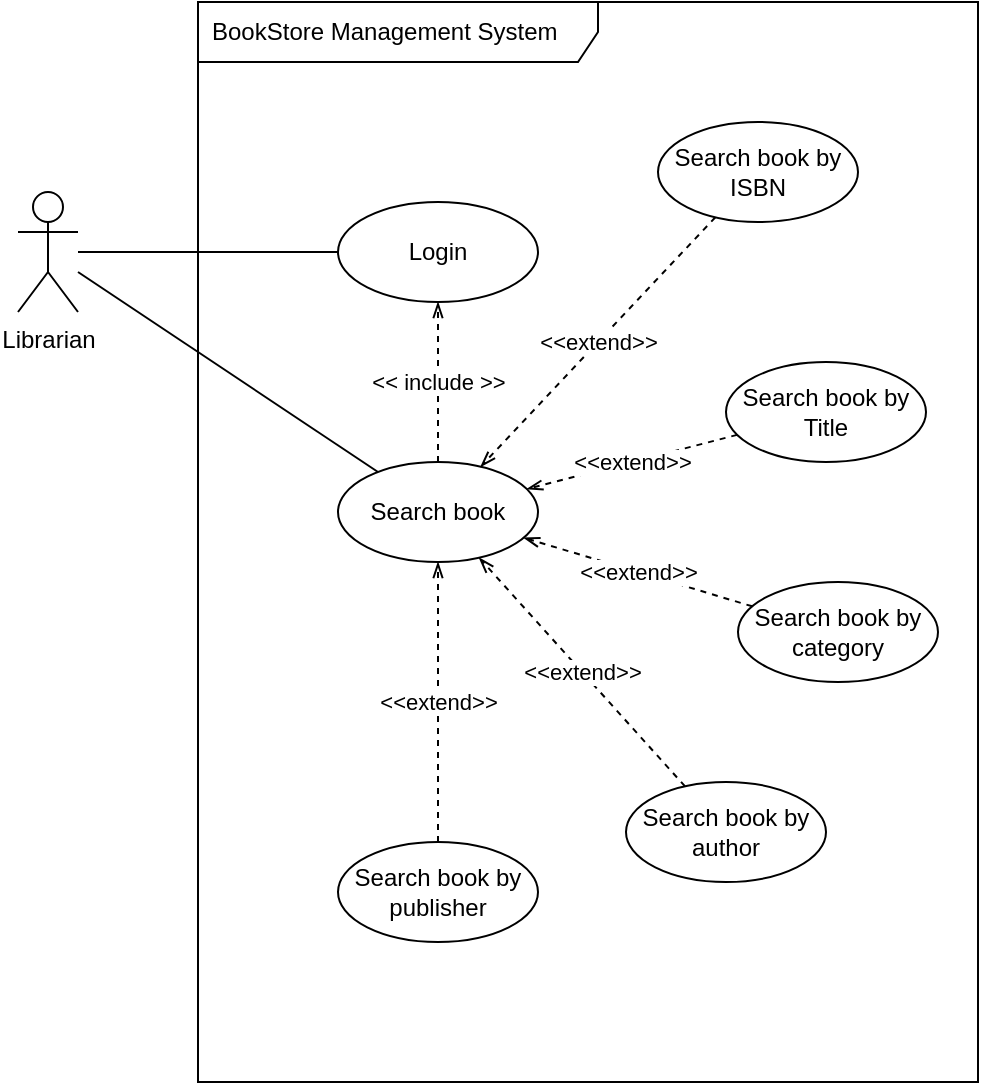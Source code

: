 <mxfile version="15.2.7" type="device" pages="5"><diagram id="DjcTbfRhRwv1aWGwGhKw" name="Use-Case"><mxGraphModel dx="1026" dy="607" grid="1" gridSize="10" guides="1" tooltips="1" connect="1" arrows="1" fold="1" page="1" pageScale="1" pageWidth="1169" pageHeight="827" math="0" shadow="0"><root><mxCell id="0eIG4JYHSiH1ly_36Pq3-0"/><mxCell id="0eIG4JYHSiH1ly_36Pq3-1" parent="0eIG4JYHSiH1ly_36Pq3-0"/><mxCell id="0eIG4JYHSiH1ly_36Pq3-2" value="BookStore Management System" style="shape=umlFrame;whiteSpace=wrap;html=1;width=200;height=30;boundedLbl=1;verticalAlign=middle;align=left;spacingLeft=5;" vertex="1" parent="0eIG4JYHSiH1ly_36Pq3-1"><mxGeometry x="150" y="190" width="390" height="540" as="geometry"/></mxCell><mxCell id="0eIG4JYHSiH1ly_36Pq3-3" value="Librarian" style="shape=umlActor;verticalLabelPosition=bottom;verticalAlign=top;html=1;" vertex="1" parent="0eIG4JYHSiH1ly_36Pq3-1"><mxGeometry x="60" y="285" width="30" height="60" as="geometry"/></mxCell><mxCell id="0eIG4JYHSiH1ly_36Pq3-4" value="Login" style="ellipse;whiteSpace=wrap;html=1;" vertex="1" parent="0eIG4JYHSiH1ly_36Pq3-1"><mxGeometry x="220" y="290" width="100" height="50" as="geometry"/></mxCell><mxCell id="0eIG4JYHSiH1ly_36Pq3-5" value="&amp;lt;&amp;lt; include &amp;gt;&amp;gt;" style="edgeStyle=orthogonalEdgeStyle;rounded=0;orthogonalLoop=1;jettySize=auto;html=1;dashed=1;endFill=0;endArrow=openThin;" edge="1" parent="0eIG4JYHSiH1ly_36Pq3-1" source="0eIG4JYHSiH1ly_36Pq3-6" target="0eIG4JYHSiH1ly_36Pq3-4"><mxGeometry relative="1" as="geometry"/></mxCell><mxCell id="0eIG4JYHSiH1ly_36Pq3-6" value="Search book" style="ellipse;whiteSpace=wrap;html=1;" vertex="1" parent="0eIG4JYHSiH1ly_36Pq3-1"><mxGeometry x="220" y="420" width="100" height="50" as="geometry"/></mxCell><mxCell id="0eIG4JYHSiH1ly_36Pq3-7" style="rounded=0;orthogonalLoop=1;jettySize=auto;html=1;endArrow=none;endFill=0;" edge="1" parent="0eIG4JYHSiH1ly_36Pq3-1" source="0eIG4JYHSiH1ly_36Pq3-3" target="0eIG4JYHSiH1ly_36Pq3-6"><mxGeometry relative="1" as="geometry"><mxPoint x="90" y="347.927" as="sourcePoint"/><mxPoint x="253.616" y="216.236" as="targetPoint"/></mxGeometry></mxCell><mxCell id="0eIG4JYHSiH1ly_36Pq3-8" style="rounded=0;orthogonalLoop=1;jettySize=auto;html=1;endArrow=none;endFill=0;" edge="1" parent="0eIG4JYHSiH1ly_36Pq3-1" source="0eIG4JYHSiH1ly_36Pq3-3" target="0eIG4JYHSiH1ly_36Pq3-4"><mxGeometry relative="1" as="geometry"><mxPoint x="140" y="350" as="sourcePoint"/><mxPoint x="263.616" y="226.236" as="targetPoint"/></mxGeometry></mxCell><mxCell id="0eIG4JYHSiH1ly_36Pq3-9" value="&amp;lt;&amp;lt;extend&amp;gt;&amp;gt;" style="edgeStyle=none;rounded=0;orthogonalLoop=1;jettySize=auto;html=1;dashed=1;endArrow=openThin;endFill=0;" edge="1" parent="0eIG4JYHSiH1ly_36Pq3-1" source="0eIG4JYHSiH1ly_36Pq3-10" target="0eIG4JYHSiH1ly_36Pq3-6"><mxGeometry relative="1" as="geometry"/></mxCell><mxCell id="0eIG4JYHSiH1ly_36Pq3-10" value="Search book by Title" style="ellipse;whiteSpace=wrap;html=1;" vertex="1" parent="0eIG4JYHSiH1ly_36Pq3-1"><mxGeometry x="414" y="370" width="100" height="50" as="geometry"/></mxCell><mxCell id="0eIG4JYHSiH1ly_36Pq3-11" value="&amp;lt;&amp;lt;extend&amp;gt;&amp;gt;" style="rounded=0;orthogonalLoop=1;jettySize=auto;html=1;dashed=1;endArrow=openThin;endFill=0;" edge="1" parent="0eIG4JYHSiH1ly_36Pq3-1" source="0eIG4JYHSiH1ly_36Pq3-12" target="0eIG4JYHSiH1ly_36Pq3-6"><mxGeometry relative="1" as="geometry"/></mxCell><mxCell id="0eIG4JYHSiH1ly_36Pq3-12" value="Search book by ISBN" style="ellipse;whiteSpace=wrap;html=1;" vertex="1" parent="0eIG4JYHSiH1ly_36Pq3-1"><mxGeometry x="380" y="250" width="100" height="50" as="geometry"/></mxCell><mxCell id="0eIG4JYHSiH1ly_36Pq3-13" value="&amp;lt;&amp;lt;extend&amp;gt;&amp;gt;" style="edgeStyle=none;rounded=0;orthogonalLoop=1;jettySize=auto;html=1;dashed=1;endArrow=openThin;endFill=0;" edge="1" parent="0eIG4JYHSiH1ly_36Pq3-1" source="0eIG4JYHSiH1ly_36Pq3-14" target="0eIG4JYHSiH1ly_36Pq3-6"><mxGeometry relative="1" as="geometry"/></mxCell><mxCell id="0eIG4JYHSiH1ly_36Pq3-14" value="Search book by author" style="ellipse;whiteSpace=wrap;html=1;" vertex="1" parent="0eIG4JYHSiH1ly_36Pq3-1"><mxGeometry x="364" y="580" width="100" height="50" as="geometry"/></mxCell><mxCell id="0eIG4JYHSiH1ly_36Pq3-15" value="&amp;lt;&amp;lt;extend&amp;gt;&amp;gt;" style="edgeStyle=none;rounded=0;orthogonalLoop=1;jettySize=auto;html=1;dashed=1;endArrow=openThin;endFill=0;" edge="1" parent="0eIG4JYHSiH1ly_36Pq3-1" source="0eIG4JYHSiH1ly_36Pq3-16" target="0eIG4JYHSiH1ly_36Pq3-6"><mxGeometry relative="1" as="geometry"/></mxCell><mxCell id="0eIG4JYHSiH1ly_36Pq3-16" value="Search book by publisher" style="ellipse;whiteSpace=wrap;html=1;" vertex="1" parent="0eIG4JYHSiH1ly_36Pq3-1"><mxGeometry x="220" y="610" width="100" height="50" as="geometry"/></mxCell><mxCell id="0eIG4JYHSiH1ly_36Pq3-17" value="&amp;lt;&amp;lt;extend&amp;gt;&amp;gt;" style="edgeStyle=none;rounded=0;orthogonalLoop=1;jettySize=auto;html=1;dashed=1;endArrow=openThin;endFill=0;" edge="1" parent="0eIG4JYHSiH1ly_36Pq3-1" source="0eIG4JYHSiH1ly_36Pq3-18" target="0eIG4JYHSiH1ly_36Pq3-6"><mxGeometry relative="1" as="geometry"/></mxCell><mxCell id="0eIG4JYHSiH1ly_36Pq3-18" value="Search book by category" style="ellipse;whiteSpace=wrap;html=1;" vertex="1" parent="0eIG4JYHSiH1ly_36Pq3-1"><mxGeometry x="420" y="480" width="100" height="50" as="geometry"/></mxCell></root></mxGraphModel></diagram><diagram id="jVkyEJbDzfqoGTqbcBcd" name="Logical"><mxGraphModel dx="1026" dy="607" grid="1" gridSize="10" guides="1" tooltips="1" connect="1" arrows="1" fold="1" page="1" pageScale="1" pageWidth="827" pageHeight="1169" math="0" shadow="0"><root><mxCell id="Ti0IvW7TrJ03ci7jFJAm-0"/><mxCell id="Ti0IvW7TrJ03ci7jFJAm-1" parent="Ti0IvW7TrJ03ci7jFJAm-0"/><mxCell id="6VzDGhHgPB57304uXfC2-13" style="edgeStyle=none;rounded=0;orthogonalLoop=1;jettySize=auto;html=1;endArrow=none;endFill=0;" parent="Ti0IvW7TrJ03ci7jFJAm-1" source="TQGnl5XkMAB30mJqvjd9-0" target="6VzDGhHgPB57304uXfC2-2" edge="1"><mxGeometry relative="1" as="geometry"/></mxCell><mxCell id="TQGnl5XkMAB30mJqvjd9-0" value="have" style="shape=rhombus;perimeter=rhombusPerimeter;whiteSpace=wrap;html=1;align=center;" parent="Ti0IvW7TrJ03ci7jFJAm-1" vertex="1"><mxGeometry x="443" y="171.31" width="120" height="60" as="geometry"/></mxCell><mxCell id="TQGnl5XkMAB30mJqvjd9-6" style="edgeStyle=none;rounded=0;orthogonalLoop=1;jettySize=auto;html=1;endArrow=none;endFill=0;" parent="Ti0IvW7TrJ03ci7jFJAm-1" source="TQGnl5XkMAB30mJqvjd9-4" target="5LdW5ZvLHeNX9fipwc-m-87" edge="1"><mxGeometry relative="1" as="geometry"/></mxCell><mxCell id="TQGnl5XkMAB30mJqvjd9-4" value="have" style="shape=rhombus;perimeter=rhombusPerimeter;whiteSpace=wrap;html=1;align=center;" parent="Ti0IvW7TrJ03ci7jFJAm-1" vertex="1"><mxGeometry x="624.59" y="493.8" width="120" height="60" as="geometry"/></mxCell><mxCell id="6VzDGhHgPB57304uXfC2-8" style="edgeStyle=none;rounded=0;orthogonalLoop=1;jettySize=auto;html=1;endArrow=none;endFill=0;" parent="Ti0IvW7TrJ03ci7jFJAm-1" source="6VzDGhHgPB57304uXfC2-2" target="6VzDGhHgPB57304uXfC2-3" edge="1"><mxGeometry relative="1" as="geometry"/></mxCell><mxCell id="6VzDGhHgPB57304uXfC2-9" style="edgeStyle=none;rounded=0;orthogonalLoop=1;jettySize=auto;html=1;endArrow=none;endFill=0;" parent="Ti0IvW7TrJ03ci7jFJAm-1" source="6VzDGhHgPB57304uXfC2-2" target="6VzDGhHgPB57304uXfC2-4" edge="1"><mxGeometry relative="1" as="geometry"/></mxCell><mxCell id="6VzDGhHgPB57304uXfC2-69" value="" style="edgeStyle=none;rounded=0;orthogonalLoop=1;jettySize=auto;html=1;endArrow=none;endFill=0;" parent="Ti0IvW7TrJ03ci7jFJAm-1" source="6VzDGhHgPB57304uXfC2-2" target="6VzDGhHgPB57304uXfC2-68" edge="1"><mxGeometry relative="1" as="geometry"/></mxCell><mxCell id="BLoXaswsJufq_UkcU6bI-115" style="edgeStyle=none;rounded=0;orthogonalLoop=1;jettySize=auto;html=1;endArrow=none;endFill=0;" parent="Ti0IvW7TrJ03ci7jFJAm-1" source="6VzDGhHgPB57304uXfC2-2" target="BLoXaswsJufq_UkcU6bI-112" edge="1"><mxGeometry relative="1" as="geometry"/></mxCell><mxCell id="BLoXaswsJufq_UkcU6bI-154" style="edgeStyle=none;rounded=0;orthogonalLoop=1;jettySize=auto;html=1;endArrow=none;endFill=0;" parent="Ti0IvW7TrJ03ci7jFJAm-1" source="6VzDGhHgPB57304uXfC2-2" target="BLoXaswsJufq_UkcU6bI-153" edge="1"><mxGeometry relative="1" as="geometry"/></mxCell><mxCell id="6VzDGhHgPB57304uXfC2-2" value="invoices" style="rounded=1;arcSize=10;whiteSpace=wrap;html=1;align=center;" parent="Ti0IvW7TrJ03ci7jFJAm-1" vertex="1"><mxGeometry x="634.594" y="181.313" width="100" height="40" as="geometry"/></mxCell><mxCell id="6VzDGhHgPB57304uXfC2-3" value="InvoiceID" style="ellipse;whiteSpace=wrap;html=1;align=center;fontStyle=5" parent="Ti0IvW7TrJ03ci7jFJAm-1" vertex="1"><mxGeometry x="553.001" y="90" width="100" height="40" as="geometry"/></mxCell><mxCell id="6VzDGhHgPB57304uXfC2-4" value="CreatedTime" style="ellipse;whiteSpace=wrap;html=1;align=center;fontStyle=0" parent="Ti0IvW7TrJ03ci7jFJAm-1" vertex="1"><mxGeometry x="670.001" y="70" width="100" height="40" as="geometry"/></mxCell><mxCell id="6VzDGhHgPB57304uXfC2-14" value="1" style="text;html=1;align=center;verticalAlign=middle;resizable=0;points=[];autosize=1;" parent="Ti0IvW7TrJ03ci7jFJAm-1" vertex="1"><mxGeometry x="609.38" y="178.67" width="20" height="20" as="geometry"/></mxCell><mxCell id="6VzDGhHgPB57304uXfC2-73" value="" style="edgeStyle=none;rounded=0;orthogonalLoop=1;jettySize=auto;html=1;endArrow=none;endFill=0;" parent="Ti0IvW7TrJ03ci7jFJAm-1" source="6VzDGhHgPB57304uXfC2-50" target="TQGnl5XkMAB30mJqvjd9-4" edge="1"><mxGeometry relative="1" as="geometry"/></mxCell><mxCell id="6VzDGhHgPB57304uXfC2-70" value="" style="edgeStyle=none;rounded=0;orthogonalLoop=1;jettySize=auto;html=1;endArrow=none;endFill=0;" parent="Ti0IvW7TrJ03ci7jFJAm-1" source="6VzDGhHgPB57304uXfC2-68" target="6VzDGhHgPB57304uXfC2-50" edge="1"><mxGeometry relative="1" as="geometry"/></mxCell><mxCell id="6VzDGhHgPB57304uXfC2-68" value="have" style="shape=rhombus;perimeter=rhombusPerimeter;whiteSpace=wrap;html=1;align=center;" parent="Ti0IvW7TrJ03ci7jFJAm-1" vertex="1"><mxGeometry x="624.59" y="280.0" width="120" height="60" as="geometry"/></mxCell><mxCell id="6VzDGhHgPB57304uXfC2-71" value="1" style="text;html=1;align=center;verticalAlign=middle;resizable=0;points=[];autosize=1;" parent="Ti0IvW7TrJ03ci7jFJAm-1" vertex="1"><mxGeometry x="663" y="221.31" width="20" height="20" as="geometry"/></mxCell><mxCell id="6VzDGhHgPB57304uXfC2-87" value="" style="edgeStyle=none;rounded=0;orthogonalLoop=1;jettySize=auto;html=1;endArrow=none;endFill=0;" parent="Ti0IvW7TrJ03ci7jFJAm-1" source="6VzDGhHgPB57304uXfC2-83" target="6VzDGhHgPB57304uXfC2-86" edge="1"><mxGeometry relative="1" as="geometry"/></mxCell><mxCell id="6VzDGhHgPB57304uXfC2-83" value="have" style="shape=rhombus;perimeter=rhombusPerimeter;whiteSpace=wrap;html=1;align=center;" parent="Ti0IvW7TrJ03ci7jFJAm-1" vertex="1"><mxGeometry x="623.2" y="990.0" width="120" height="60" as="geometry"/></mxCell><mxCell id="BLoXaswsJufq_UkcU6bI-5" style="edgeStyle=none;rounded=0;orthogonalLoop=1;jettySize=auto;html=1;endArrow=none;endFill=0;" parent="Ti0IvW7TrJ03ci7jFJAm-1" source="BLoXaswsJufq_UkcU6bI-1" target="5LdW5ZvLHeNX9fipwc-m-87" edge="1"><mxGeometry relative="1" as="geometry"/></mxCell><mxCell id="BLoXaswsJufq_UkcU6bI-1" value="have" style="shape=rhombus;perimeter=rhombusPerimeter;whiteSpace=wrap;html=1;align=center;" parent="Ti0IvW7TrJ03ci7jFJAm-1" vertex="1"><mxGeometry x="309.09" y="726.68" width="120" height="60" as="geometry"/></mxCell><mxCell id="BLoXaswsJufq_UkcU6bI-3" value="" style="edgeStyle=none;rounded=0;orthogonalLoop=1;jettySize=auto;html=1;endArrow=none;endFill=0;" parent="Ti0IvW7TrJ03ci7jFJAm-1" source="6Lr1O_pz5bVyUKJyC6ku-0" target="BLoXaswsJufq_UkcU6bI-1" edge="1"><mxGeometry relative="1" as="geometry"/></mxCell><mxCell id="BLoXaswsJufq_UkcU6bI-26" value="" style="edgeStyle=none;rounded=0;orthogonalLoop=1;jettySize=auto;html=1;endArrow=none;endFill=0;" parent="Ti0IvW7TrJ03ci7jFJAm-1" source="BLoXaswsJufq_UkcU6bI-24" target="BLoXaswsJufq_UkcU6bI-11" edge="1"><mxGeometry relative="1" as="geometry"/></mxCell><mxCell id="BLoXaswsJufq_UkcU6bI-24" value="have" style="shape=rhombus;perimeter=rhombusPerimeter;whiteSpace=wrap;html=1;align=center;" parent="Ti0IvW7TrJ03ci7jFJAm-1" vertex="1"><mxGeometry x="940" y="725.0" width="120" height="60" as="geometry"/></mxCell><mxCell id="BLoXaswsJufq_UkcU6bI-30" value="" style="group" parent="Ti0IvW7TrJ03ci7jFJAm-1" vertex="1" connectable="0"><mxGeometry x="534.79" y="324.994" width="288.41" height="168.81" as="geometry"/></mxCell><mxCell id="6VzDGhHgPB57304uXfC2-50" value="invoices_details" style="rounded=1;arcSize=10;whiteSpace=wrap;html=1;align=center;" parent="BLoXaswsJufq_UkcU6bI-30" vertex="1"><mxGeometry x="100.004" y="66.309" width="100" height="40" as="geometry"/></mxCell><mxCell id="6VzDGhHgPB57304uXfC2-72" value="N" style="text;html=1;align=center;verticalAlign=middle;resizable=0;points=[];autosize=1;" parent="BLoXaswsJufq_UkcU6bI-30" vertex="1"><mxGeometry x="128.41" y="106.306" width="20" height="20" as="geometry"/></mxCell><mxCell id="Sa8WF2sJMsGPwBc_G-Kc-2" value="Quantity" style="ellipse;whiteSpace=wrap;html=1;align=center;" parent="BLoXaswsJufq_UkcU6bI-30" vertex="1"><mxGeometry x="188.41" width="100" height="45" as="geometry"/></mxCell><mxCell id="Sa8WF2sJMsGPwBc_G-Kc-3" value="" style="edgeStyle=none;rounded=0;orthogonalLoop=1;jettySize=auto;html=1;endArrow=none;endFill=0;" parent="BLoXaswsJufq_UkcU6bI-30" source="6VzDGhHgPB57304uXfC2-50" target="Sa8WF2sJMsGPwBc_G-Kc-2" edge="1"><mxGeometry relative="1" as="geometry"/></mxCell><mxCell id="LE5Mf5dPSZLBKPOUq5xb-6" value="UnitPrice" style="ellipse;whiteSpace=wrap;html=1;align=center;" parent="BLoXaswsJufq_UkcU6bI-30" vertex="1"><mxGeometry x="188.41" y="123.81" width="100" height="45" as="geometry"/></mxCell><mxCell id="LE5Mf5dPSZLBKPOUq5xb-7" style="edgeStyle=none;rounded=0;orthogonalLoop=1;jettySize=auto;html=1;endArrow=none;endFill=0;" parent="BLoXaswsJufq_UkcU6bI-30" source="6VzDGhHgPB57304uXfC2-50" target="LE5Mf5dPSZLBKPOUq5xb-6" edge="1"><mxGeometry relative="1" as="geometry"/></mxCell><mxCell id="6VzDGhHgPB57304uXfC2-84" value="" style="edgeStyle=none;rounded=0;orthogonalLoop=1;jettySize=auto;html=1;endArrow=none;endFill=0;" parent="Ti0IvW7TrJ03ci7jFJAm-1" source="5LdW5ZvLHeNX9fipwc-m-87" target="6VzDGhHgPB57304uXfC2-83" edge="1"><mxGeometry relative="1" as="geometry"/></mxCell><mxCell id="BLoXaswsJufq_UkcU6bI-35" value="" style="group" parent="Ti0IvW7TrJ03ci7jFJAm-1" vertex="1" connectable="0"><mxGeometry x="1140" y="669.996" width="120.01" height="170.008" as="geometry"/></mxCell><mxCell id="BLoXaswsJufq_UkcU6bI-10" value="" style="group" parent="BLoXaswsJufq_UkcU6bI-35" vertex="1" connectable="0"><mxGeometry x="20.002" width="100.008" height="170.008" as="geometry"/></mxCell><mxCell id="BLoXaswsJufq_UkcU6bI-11" value="authors" style="rounded=1;arcSize=10;whiteSpace=wrap;html=1;align=center;" parent="BLoXaswsJufq_UkcU6bI-10" vertex="1"><mxGeometry x="0.008" y="66.675" width="100" height="40" as="geometry"/></mxCell><mxCell id="BLoXaswsJufq_UkcU6bI-12" value="AuthorName" style="ellipse;whiteSpace=wrap;html=1;align=center;" parent="BLoXaswsJufq_UkcU6bI-10" vertex="1"><mxGeometry y="130.008" width="100" height="40" as="geometry"/></mxCell><mxCell id="BLoXaswsJufq_UkcU6bI-13" value="" style="edgeStyle=none;rounded=0;orthogonalLoop=1;jettySize=auto;html=1;endArrow=none;endFill=0;" parent="BLoXaswsJufq_UkcU6bI-10" source="BLoXaswsJufq_UkcU6bI-11" target="BLoXaswsJufq_UkcU6bI-12" edge="1"><mxGeometry relative="1" as="geometry"/></mxCell><mxCell id="BLoXaswsJufq_UkcU6bI-14" value="AuthorID" style="ellipse;whiteSpace=wrap;html=1;align=center;fontStyle=5" parent="BLoXaswsJufq_UkcU6bI-10" vertex="1"><mxGeometry x="0.004" width="100" height="40" as="geometry"/></mxCell><mxCell id="BLoXaswsJufq_UkcU6bI-15" style="edgeStyle=none;rounded=0;orthogonalLoop=1;jettySize=auto;html=1;endArrow=none;endFill=0;" parent="BLoXaswsJufq_UkcU6bI-10" source="BLoXaswsJufq_UkcU6bI-11" target="BLoXaswsJufq_UkcU6bI-14" edge="1"><mxGeometry relative="1" as="geometry"/></mxCell><mxCell id="BLoXaswsJufq_UkcU6bI-34" value="1" style="text;html=1;align=center;verticalAlign=middle;resizable=0;points=[];autosize=1;" parent="BLoXaswsJufq_UkcU6bI-35" vertex="1"><mxGeometry y="70.004" width="20" height="20" as="geometry"/></mxCell><mxCell id="BLoXaswsJufq_UkcU6bI-37" value="" style="group" parent="Ti0IvW7TrJ03ci7jFJAm-1" vertex="1" connectable="0"><mxGeometry x="140.002" y="673.086" width="123.118" height="170.008" as="geometry"/></mxCell><mxCell id="BLoXaswsJufq_UkcU6bI-0" value="" style="group" parent="BLoXaswsJufq_UkcU6bI-37" vertex="1" connectable="0"><mxGeometry width="100.008" height="170.008" as="geometry"/></mxCell><mxCell id="6Lr1O_pz5bVyUKJyC6ku-0" value="publishers" style="rounded=1;arcSize=10;whiteSpace=wrap;html=1;align=center;" parent="BLoXaswsJufq_UkcU6bI-0" vertex="1"><mxGeometry x="0.008" y="66.675" width="100" height="40" as="geometry"/></mxCell><mxCell id="6Lr1O_pz5bVyUKJyC6ku-1" value="Name" style="ellipse;whiteSpace=wrap;html=1;align=center;" parent="BLoXaswsJufq_UkcU6bI-0" vertex="1"><mxGeometry y="130.008" width="100" height="40" as="geometry"/></mxCell><mxCell id="6Lr1O_pz5bVyUKJyC6ku-3" value="" style="edgeStyle=none;rounded=0;orthogonalLoop=1;jettySize=auto;html=1;endArrow=none;endFill=0;" parent="BLoXaswsJufq_UkcU6bI-0" source="6Lr1O_pz5bVyUKJyC6ku-0" target="6Lr1O_pz5bVyUKJyC6ku-1" edge="1"><mxGeometry relative="1" as="geometry"/></mxCell><mxCell id="6Lr1O_pz5bVyUKJyC6ku-4" value="PublisherID" style="ellipse;whiteSpace=wrap;html=1;align=center;fontStyle=5" parent="BLoXaswsJufq_UkcU6bI-0" vertex="1"><mxGeometry x="0.004" width="100" height="40" as="geometry"/></mxCell><mxCell id="6Lr1O_pz5bVyUKJyC6ku-5" style="edgeStyle=none;rounded=0;orthogonalLoop=1;jettySize=auto;html=1;endArrow=none;endFill=0;" parent="BLoXaswsJufq_UkcU6bI-0" source="6Lr1O_pz5bVyUKJyC6ku-0" target="6Lr1O_pz5bVyUKJyC6ku-4" edge="1"><mxGeometry relative="1" as="geometry"/></mxCell><mxCell id="BLoXaswsJufq_UkcU6bI-36" value="1" style="text;html=1;align=center;verticalAlign=middle;resizable=0;points=[];autosize=1;" parent="BLoXaswsJufq_UkcU6bI-37" vertex="1"><mxGeometry x="103.118" y="70.004" width="20" height="20" as="geometry"/></mxCell><mxCell id="BLoXaswsJufq_UkcU6bI-42" style="edgeStyle=none;rounded=0;orthogonalLoop=1;jettySize=auto;html=1;endArrow=none;endFill=0;" parent="Ti0IvW7TrJ03ci7jFJAm-1" source="BLoXaswsJufq_UkcU6bI-38" target="BLoXaswsJufq_UkcU6bI-19" edge="1"><mxGeometry relative="1" as="geometry"/></mxCell><mxCell id="BLoXaswsJufq_UkcU6bI-38" value="have" style="shape=rhombus;perimeter=rhombusPerimeter;whiteSpace=wrap;html=1;align=center;" parent="Ti0IvW7TrJ03ci7jFJAm-1" vertex="1"><mxGeometry x="343.0" y="870" width="120" height="60" as="geometry"/></mxCell><mxCell id="BLoXaswsJufq_UkcU6bI-41" style="edgeStyle=none;rounded=0;orthogonalLoop=1;jettySize=auto;html=1;endArrow=none;endFill=0;" parent="Ti0IvW7TrJ03ci7jFJAm-1" source="5LdW5ZvLHeNX9fipwc-m-87" target="BLoXaswsJufq_UkcU6bI-38" edge="1"><mxGeometry relative="1" as="geometry"/></mxCell><mxCell id="BLoXaswsJufq_UkcU6bI-45" value="" style="group" parent="Ti0IvW7TrJ03ci7jFJAm-1" vertex="1" connectable="0"><mxGeometry x="140.002" y="909.996" width="109.998" height="170.008" as="geometry"/></mxCell><mxCell id="BLoXaswsJufq_UkcU6bI-18" value="" style="group" parent="BLoXaswsJufq_UkcU6bI-45" vertex="1" connectable="0"><mxGeometry width="100.008" height="170.008" as="geometry"/></mxCell><mxCell id="BLoXaswsJufq_UkcU6bI-19" value="languages" style="rounded=1;arcSize=10;whiteSpace=wrap;html=1;align=center;" parent="BLoXaswsJufq_UkcU6bI-18" vertex="1"><mxGeometry x="0.008" y="66.675" width="100" height="40" as="geometry"/></mxCell><mxCell id="BLoXaswsJufq_UkcU6bI-20" value="LanguageName" style="ellipse;whiteSpace=wrap;html=1;align=center;" parent="BLoXaswsJufq_UkcU6bI-18" vertex="1"><mxGeometry y="130.008" width="100" height="40" as="geometry"/></mxCell><mxCell id="BLoXaswsJufq_UkcU6bI-21" value="" style="edgeStyle=none;rounded=0;orthogonalLoop=1;jettySize=auto;html=1;endArrow=none;endFill=0;" parent="BLoXaswsJufq_UkcU6bI-18" source="BLoXaswsJufq_UkcU6bI-19" target="BLoXaswsJufq_UkcU6bI-20" edge="1"><mxGeometry relative="1" as="geometry"/></mxCell><mxCell id="BLoXaswsJufq_UkcU6bI-22" value="LanguageID" style="ellipse;whiteSpace=wrap;html=1;align=center;fontStyle=5" parent="BLoXaswsJufq_UkcU6bI-18" vertex="1"><mxGeometry x="0.004" width="100" height="40" as="geometry"/></mxCell><mxCell id="BLoXaswsJufq_UkcU6bI-23" style="edgeStyle=none;rounded=0;orthogonalLoop=1;jettySize=auto;html=1;endArrow=none;endFill=0;" parent="BLoXaswsJufq_UkcU6bI-18" source="BLoXaswsJufq_UkcU6bI-19" target="BLoXaswsJufq_UkcU6bI-22" edge="1"><mxGeometry relative="1" as="geometry"/></mxCell><mxCell id="BLoXaswsJufq_UkcU6bI-44" value="1" style="text;html=1;align=center;verticalAlign=middle;resizable=0;points=[];autosize=1;" parent="BLoXaswsJufq_UkcU6bI-45" vertex="1"><mxGeometry x="89.998" y="40.004" width="20" height="20" as="geometry"/></mxCell><mxCell id="BLoXaswsJufq_UkcU6bI-46" value="" style="group" parent="Ti0IvW7TrJ03ci7jFJAm-1" vertex="1" connectable="0"><mxGeometry x="488.006" y="596.166" width="411.986" height="323.838" as="geometry"/></mxCell><mxCell id="BLoXaswsJufq_UkcU6bI-33" value="" style="group" parent="BLoXaswsJufq_UkcU6bI-46" vertex="1" connectable="0"><mxGeometry width="411.986" height="323.838" as="geometry"/></mxCell><mxCell id="5LdW5ZvLHeNX9fipwc-m-88" value="BookID" style="ellipse;whiteSpace=wrap;html=1;align=center;fontStyle=5" parent="BLoXaswsJufq_UkcU6bI-33" vertex="1"><mxGeometry x="90.01" width="100" height="40" as="geometry"/></mxCell><mxCell id="5LdW5ZvLHeNX9fipwc-m-89" value="Title" style="ellipse;whiteSpace=wrap;html=1;align=center;" parent="BLoXaswsJufq_UkcU6bI-33" vertex="1"><mxGeometry x="33.006" y="40.004" width="100" height="40" as="geometry"/></mxCell><mxCell id="5LdW5ZvLHeNX9fipwc-m-90" value="NumberOfPages" style="ellipse;whiteSpace=wrap;html=1;align=center;" parent="BLoXaswsJufq_UkcU6bI-33" vertex="1"><mxGeometry x="281.996" y="233.842" width="100" height="40" as="geometry"/></mxCell><mxCell id="5LdW5ZvLHeNX9fipwc-m-91" value="PuplicationDate" style="ellipse;whiteSpace=wrap;html=1;align=center;" parent="BLoXaswsJufq_UkcU6bI-33" vertex="1"><mxGeometry x="211.986" y="283.838" width="100" height="40" as="geometry"/></mxCell><mxCell id="5LdW5ZvLHeNX9fipwc-m-92" value="Dimensions" style="ellipse;whiteSpace=wrap;html=1;align=center;" parent="BLoXaswsJufq_UkcU6bI-33" vertex="1"><mxGeometry x="311.986" y="173.836" width="100" height="40" as="geometry"/></mxCell><mxCell id="5LdW5ZvLHeNX9fipwc-m-93" value="Quantity" style="ellipse;whiteSpace=wrap;html=1;align=center;" parent="BLoXaswsJufq_UkcU6bI-33" vertex="1"><mxGeometry x="273.01" y="45.5" width="100" height="40" as="geometry"/></mxCell><mxCell id="QvnZHrTIT9syq1yT9_Ig-0" value="Price" style="ellipse;whiteSpace=wrap;html=1;align=center;" parent="BLoXaswsJufq_UkcU6bI-33" vertex="1"><mxGeometry y="85.498" width="100" height="40" as="geometry"/></mxCell><mxCell id="6VzDGhHgPB57304uXfC2-75" value="ISBN13&lt;br&gt;" style="ellipse;whiteSpace=wrap;html=1;align=center;" parent="BLoXaswsJufq_UkcU6bI-33" vertex="1"><mxGeometry x="-0.004" y="173.838" width="100" height="40" as="geometry"/></mxCell><mxCell id="6VzDGhHgPB57304uXfC2-78" value="Description" style="ellipse;whiteSpace=wrap;html=1;align=center;" parent="BLoXaswsJufq_UkcU6bI-33" vertex="1"><mxGeometry x="309.996" y="100.506" width="100" height="40" as="geometry"/></mxCell><mxCell id="6VzDGhHgPB57304uXfC2-81" value="Status" style="ellipse;whiteSpace=wrap;html=1;align=center;" parent="BLoXaswsJufq_UkcU6bI-33" vertex="1"><mxGeometry x="210.0" y="0.0" width="100" height="40" as="geometry"/></mxCell><mxCell id="BLoXaswsJufq_UkcU6bI-7" value="ISBN10" style="ellipse;whiteSpace=wrap;html=1;align=center;" parent="BLoXaswsJufq_UkcU6bI-33" vertex="1"><mxGeometry x="33.006" y="243.838" width="100" height="40" as="geometry"/></mxCell><mxCell id="BLoXaswsJufq_UkcU6bI-16" value="AuthorID" style="ellipse;whiteSpace=wrap;html=1;align=center;" parent="BLoXaswsJufq_UkcU6bI-33" vertex="1"><mxGeometry x="90.006" y="283.838" width="100" height="40" as="geometry"/></mxCell><mxCell id="BLoXaswsJufq_UkcU6bI-32" value="" style="group" parent="BLoXaswsJufq_UkcU6bI-33" vertex="1" connectable="0"><mxGeometry x="146.584" y="105.494" width="100" height="108.34" as="geometry"/></mxCell><mxCell id="5LdW5ZvLHeNX9fipwc-m-87" value="books" style="rounded=1;arcSize=10;whiteSpace=wrap;html=1;align=center;" parent="BLoXaswsJufq_UkcU6bI-32" vertex="1"><mxGeometry y="35.021" width="100" height="40" as="geometry"/></mxCell><mxCell id="o9bDa2d9nrXa-yF5hlwf-14" value="1" style="text;html=1;align=center;verticalAlign=middle;resizable=0;points=[];autosize=1;" parent="BLoXaswsJufq_UkcU6bI-32" vertex="1"><mxGeometry x="45.4" width="20" height="20" as="geometry"/></mxCell><mxCell id="6VzDGhHgPB57304uXfC2-85" value="1" style="text;html=1;align=center;verticalAlign=middle;resizable=0;points=[];autosize=1;" parent="BLoXaswsJufq_UkcU6bI-32" vertex="1"><mxGeometry x="48.41" y="88.34" width="20" height="20" as="geometry"/></mxCell><mxCell id="5LdW5ZvLHeNX9fipwc-m-81" style="edgeStyle=none;rounded=0;orthogonalLoop=1;jettySize=auto;html=1;endArrow=none;endFill=0;" parent="BLoXaswsJufq_UkcU6bI-33" source="5LdW5ZvLHeNX9fipwc-m-87" target="5LdW5ZvLHeNX9fipwc-m-88" edge="1"><mxGeometry relative="1" as="geometry"/></mxCell><mxCell id="5LdW5ZvLHeNX9fipwc-m-82" style="edgeStyle=none;rounded=0;orthogonalLoop=1;jettySize=auto;html=1;endArrow=none;endFill=0;" parent="BLoXaswsJufq_UkcU6bI-33" source="5LdW5ZvLHeNX9fipwc-m-87" target="5LdW5ZvLHeNX9fipwc-m-89" edge="1"><mxGeometry relative="1" as="geometry"/></mxCell><mxCell id="5LdW5ZvLHeNX9fipwc-m-83" style="edgeStyle=none;rounded=0;orthogonalLoop=1;jettySize=auto;html=1;endArrow=none;endFill=0;" parent="BLoXaswsJufq_UkcU6bI-33" source="5LdW5ZvLHeNX9fipwc-m-87" target="5LdW5ZvLHeNX9fipwc-m-90" edge="1"><mxGeometry relative="1" as="geometry"/></mxCell><mxCell id="5LdW5ZvLHeNX9fipwc-m-84" style="edgeStyle=none;rounded=0;orthogonalLoop=1;jettySize=auto;html=1;endArrow=none;endFill=0;" parent="BLoXaswsJufq_UkcU6bI-33" source="5LdW5ZvLHeNX9fipwc-m-87" target="5LdW5ZvLHeNX9fipwc-m-91" edge="1"><mxGeometry relative="1" as="geometry"/></mxCell><mxCell id="5LdW5ZvLHeNX9fipwc-m-85" style="edgeStyle=none;rounded=0;orthogonalLoop=1;jettySize=auto;html=1;endArrow=none;endFill=0;" parent="BLoXaswsJufq_UkcU6bI-33" source="5LdW5ZvLHeNX9fipwc-m-87" target="5LdW5ZvLHeNX9fipwc-m-92" edge="1"><mxGeometry relative="1" as="geometry"/></mxCell><mxCell id="5LdW5ZvLHeNX9fipwc-m-86" style="edgeStyle=none;rounded=0;orthogonalLoop=1;jettySize=auto;html=1;endArrow=none;endFill=0;" parent="BLoXaswsJufq_UkcU6bI-33" source="5LdW5ZvLHeNX9fipwc-m-87" target="5LdW5ZvLHeNX9fipwc-m-93" edge="1"><mxGeometry relative="1" as="geometry"/></mxCell><mxCell id="QvnZHrTIT9syq1yT9_Ig-1" value="" style="edgeStyle=none;rounded=0;orthogonalLoop=1;jettySize=auto;html=1;endArrow=none;endFill=0;" parent="BLoXaswsJufq_UkcU6bI-33" source="5LdW5ZvLHeNX9fipwc-m-87" target="QvnZHrTIT9syq1yT9_Ig-0" edge="1"><mxGeometry relative="1" as="geometry"/></mxCell><mxCell id="6VzDGhHgPB57304uXfC2-77" style="edgeStyle=none;rounded=0;orthogonalLoop=1;jettySize=auto;html=1;endArrow=none;endFill=0;" parent="BLoXaswsJufq_UkcU6bI-33" source="5LdW5ZvLHeNX9fipwc-m-87" target="6VzDGhHgPB57304uXfC2-75" edge="1"><mxGeometry relative="1" as="geometry"/></mxCell><mxCell id="6VzDGhHgPB57304uXfC2-80" style="edgeStyle=none;rounded=0;orthogonalLoop=1;jettySize=auto;html=1;endArrow=none;endFill=0;" parent="BLoXaswsJufq_UkcU6bI-33" source="5LdW5ZvLHeNX9fipwc-m-87" target="6VzDGhHgPB57304uXfC2-78" edge="1"><mxGeometry relative="1" as="geometry"/></mxCell><mxCell id="6VzDGhHgPB57304uXfC2-82" style="edgeStyle=none;rounded=0;orthogonalLoop=1;jettySize=auto;html=1;endArrow=none;endFill=0;" parent="BLoXaswsJufq_UkcU6bI-33" source="5LdW5ZvLHeNX9fipwc-m-87" target="6VzDGhHgPB57304uXfC2-81" edge="1"><mxGeometry relative="1" as="geometry"/></mxCell><mxCell id="BLoXaswsJufq_UkcU6bI-8" style="edgeStyle=none;rounded=0;orthogonalLoop=1;jettySize=auto;html=1;endArrow=none;endFill=0;" parent="BLoXaswsJufq_UkcU6bI-33" source="5LdW5ZvLHeNX9fipwc-m-87" target="BLoXaswsJufq_UkcU6bI-7" edge="1"><mxGeometry relative="1" as="geometry"/></mxCell><mxCell id="BLoXaswsJufq_UkcU6bI-17" style="edgeStyle=none;rounded=0;orthogonalLoop=1;jettySize=auto;html=1;endArrow=none;endFill=0;" parent="BLoXaswsJufq_UkcU6bI-33" source="5LdW5ZvLHeNX9fipwc-m-87" target="BLoXaswsJufq_UkcU6bI-16" edge="1"><mxGeometry relative="1" as="geometry"/></mxCell><mxCell id="BLoXaswsJufq_UkcU6bI-39" value="N" style="text;html=1;align=center;verticalAlign=middle;resizable=0;points=[];autosize=1;" parent="BLoXaswsJufq_UkcU6bI-33" vertex="1"><mxGeometry x="101.994" y="140.504" width="20" height="20" as="geometry"/></mxCell><mxCell id="BLoXaswsJufq_UkcU6bI-40" value="N" style="text;html=1;align=center;verticalAlign=middle;resizable=0;points=[];autosize=1;" parent="BLoXaswsJufq_UkcU6bI-33" vertex="1"><mxGeometry x="273.014" y="140.504" width="20" height="20" as="geometry"/></mxCell><mxCell id="BLoXaswsJufq_UkcU6bI-43" value="N" style="text;html=1;align=center;verticalAlign=middle;resizable=0;points=[];autosize=1;" parent="BLoXaswsJufq_UkcU6bI-33" vertex="1"><mxGeometry x="121.994" y="193.834" width="20" height="20" as="geometry"/></mxCell><mxCell id="BLoXaswsJufq_UkcU6bI-25" style="edgeStyle=none;rounded=0;orthogonalLoop=1;jettySize=auto;html=1;endArrow=none;endFill=0;" parent="Ti0IvW7TrJ03ci7jFJAm-1" source="5LdW5ZvLHeNX9fipwc-m-87" target="BLoXaswsJufq_UkcU6bI-24" edge="1"><mxGeometry relative="1" as="geometry"/></mxCell><mxCell id="BLoXaswsJufq_UkcU6bI-63" value="" style="group" parent="Ti0IvW7TrJ03ci7jFJAm-1" vertex="1" connectable="0"><mxGeometry x="523.002" y="1250" width="311.59" height="120.008" as="geometry"/></mxCell><mxCell id="BLoXaswsJufq_UkcU6bI-64" value="1" style="text;html=1;align=center;verticalAlign=middle;resizable=0;points=[];autosize=1;" parent="BLoXaswsJufq_UkcU6bI-63" vertex="1"><mxGeometry x="159.998" width="20" height="20" as="geometry"/></mxCell><mxCell id="BLoXaswsJufq_UkcU6bI-65" value="" style="group" parent="BLoXaswsJufq_UkcU6bI-63" vertex="1" connectable="0"><mxGeometry y="30.001" width="311.59" height="90.007" as="geometry"/></mxCell><mxCell id="BLoXaswsJufq_UkcU6bI-66" value="categories" style="rounded=1;arcSize=10;whiteSpace=wrap;html=1;align=center;" parent="BLoXaswsJufq_UkcU6bI-65" vertex="1"><mxGeometry x="109.998" width="100" height="40" as="geometry"/></mxCell><mxCell id="BLoXaswsJufq_UkcU6bI-67" value="CategoryID" style="ellipse;whiteSpace=wrap;html=1;align=center;fontStyle=5" parent="BLoXaswsJufq_UkcU6bI-65" vertex="1"><mxGeometry y="50.003" width="100" height="40" as="geometry"/></mxCell><mxCell id="BLoXaswsJufq_UkcU6bI-68" value="CategoryName" style="ellipse;whiteSpace=wrap;html=1;align=center;" parent="BLoXaswsJufq_UkcU6bI-65" vertex="1"><mxGeometry x="211.59" y="50.007" width="100" height="40" as="geometry"/></mxCell><mxCell id="BLoXaswsJufq_UkcU6bI-69" value="" style="edgeStyle=none;rounded=0;orthogonalLoop=1;jettySize=auto;html=1;endArrow=none;endFill=0;" parent="BLoXaswsJufq_UkcU6bI-65" source="BLoXaswsJufq_UkcU6bI-66" target="BLoXaswsJufq_UkcU6bI-67" edge="1"><mxGeometry relative="1" as="geometry"/></mxCell><mxCell id="BLoXaswsJufq_UkcU6bI-70" style="edgeStyle=none;rounded=0;orthogonalLoop=1;jettySize=auto;html=1;endArrow=none;endFill=0;" parent="BLoXaswsJufq_UkcU6bI-65" source="BLoXaswsJufq_UkcU6bI-66" target="BLoXaswsJufq_UkcU6bI-68" edge="1"><mxGeometry relative="1" as="geometry"/></mxCell><mxCell id="BLoXaswsJufq_UkcU6bI-71" style="edgeStyle=none;rounded=0;orthogonalLoop=1;jettySize=auto;html=1;endArrow=none;endFill=0;" parent="Ti0IvW7TrJ03ci7jFJAm-1" source="6VzDGhHgPB57304uXfC2-86" target="BLoXaswsJufq_UkcU6bI-66" edge="1"><mxGeometry relative="1" as="geometry"/></mxCell><mxCell id="BLoXaswsJufq_UkcU6bI-74" value="" style="group" parent="Ti0IvW7TrJ03ci7jFJAm-1" vertex="1" connectable="0"><mxGeometry x="510.002" y="1100" width="340.0" height="100" as="geometry"/></mxCell><mxCell id="6VzDGhHgPB57304uXfC2-88" value="N" style="text;html=1;align=center;verticalAlign=middle;resizable=0;points=[];autosize=1;container=0;" parent="BLoXaswsJufq_UkcU6bI-74" vertex="1"><mxGeometry x="173.198" width="20" height="20" as="geometry"/></mxCell><mxCell id="6VzDGhHgPB57304uXfC2-86" value="categories_books" style="rounded=1;arcSize=10;whiteSpace=wrap;html=1;align=center;container=0;" parent="BLoXaswsJufq_UkcU6bI-74" vertex="1"><mxGeometry x="123.198" y="30.001" width="100" height="40" as="geometry"/></mxCell><mxCell id="6VzDGhHgPB57304uXfC2-89" value="CategoryID" style="ellipse;whiteSpace=wrap;html=1;align=center;fontStyle=5;container=0;" parent="BLoXaswsJufq_UkcU6bI-74" vertex="1"><mxGeometry y="30.005" width="100" height="40" as="geometry"/></mxCell><mxCell id="6VzDGhHgPB57304uXfC2-91" value="&lt;u&gt;&lt;b&gt;BookID&lt;/b&gt;&lt;/u&gt;" style="ellipse;whiteSpace=wrap;html=1;align=center;container=0;" parent="BLoXaswsJufq_UkcU6bI-74" vertex="1"><mxGeometry x="240.0" y="30.008" width="100" height="40" as="geometry"/></mxCell><mxCell id="6VzDGhHgPB57304uXfC2-90" value="" style="edgeStyle=none;rounded=0;orthogonalLoop=1;jettySize=auto;html=1;endArrow=none;endFill=0;" parent="BLoXaswsJufq_UkcU6bI-74" source="6VzDGhHgPB57304uXfC2-86" target="6VzDGhHgPB57304uXfC2-89" edge="1"><mxGeometry x="13.2" y="30.001" as="geometry"/></mxCell><mxCell id="6VzDGhHgPB57304uXfC2-92" style="edgeStyle=none;rounded=0;orthogonalLoop=1;jettySize=auto;html=1;endArrow=none;endFill=0;" parent="BLoXaswsJufq_UkcU6bI-74" source="6VzDGhHgPB57304uXfC2-86" target="6VzDGhHgPB57304uXfC2-91" edge="1"><mxGeometry x="13.2" y="30.001" as="geometry"/></mxCell><mxCell id="BLoXaswsJufq_UkcU6bI-73" value="N" style="text;html=1;align=center;verticalAlign=middle;resizable=0;points=[];autosize=1;container=0;" parent="BLoXaswsJufq_UkcU6bI-74" vertex="1"><mxGeometry x="173.198" y="80" width="20" height="20" as="geometry"/></mxCell><mxCell id="BLoXaswsJufq_UkcU6bI-98" value="1" style="text;html=1;align=center;verticalAlign=middle;resizable=0;points=[];autosize=1;" parent="Ti0IvW7TrJ03ci7jFJAm-1" vertex="1"><mxGeometry x="744.59" y="181.31" width="20" height="20" as="geometry"/></mxCell><mxCell id="BLoXaswsJufq_UkcU6bI-112" value="have" style="shape=rhombus;perimeter=rhombusPerimeter;whiteSpace=wrap;html=1;align=center;" parent="Ti0IvW7TrJ03ci7jFJAm-1" vertex="1"><mxGeometry x="870" y="171.31" width="120" height="60" as="geometry"/></mxCell><mxCell id="BLoXaswsJufq_UkcU6bI-151" value="" style="group" parent="Ti0IvW7TrJ03ci7jFJAm-1" vertex="1" connectable="0"><mxGeometry x="10.001" y="49.999" width="419.085" height="339.994" as="geometry"/></mxCell><mxCell id="BLoXaswsJufq_UkcU6bI-119" value="1" style="text;html=1;align=center;verticalAlign=middle;resizable=0;points=[];autosize=1;" parent="BLoXaswsJufq_UkcU6bI-151" vertex="1"><mxGeometry x="269.999" y="131.318" width="20" height="20" as="geometry"/></mxCell><mxCell id="BLoXaswsJufq_UkcU6bI-121" value="customers" style="rounded=1;arcSize=10;whiteSpace=wrap;html=1;align=center;" parent="BLoXaswsJufq_UkcU6bI-151" vertex="1"><mxGeometry x="161.773" y="131.312" width="100" height="40" as="geometry"/></mxCell><mxCell id="BLoXaswsJufq_UkcU6bI-122" value="CustomerID" style="ellipse;whiteSpace=wrap;html=1;align=center;fontStyle=5;" parent="BLoXaswsJufq_UkcU6bI-151" vertex="1"><mxGeometry y="118.665" width="100" height="40" as="geometry"/></mxCell><mxCell id="BLoXaswsJufq_UkcU6bI-123" style="rounded=0;orthogonalLoop=1;jettySize=auto;html=1;endFill=0;endArrow=none;" parent="BLoXaswsJufq_UkcU6bI-151" source="BLoXaswsJufq_UkcU6bI-121" target="BLoXaswsJufq_UkcU6bI-122" edge="1"><mxGeometry x="-27.01" y="-29.999" as="geometry"/></mxCell><mxCell id="BLoXaswsJufq_UkcU6bI-124" value="FirstName" style="ellipse;whiteSpace=wrap;html=1;align=center;" parent="BLoXaswsJufq_UkcU6bI-151" vertex="1"><mxGeometry x="9.089" y="171.312" width="100" height="40" as="geometry"/></mxCell><mxCell id="BLoXaswsJufq_UkcU6bI-125" style="edgeStyle=none;rounded=0;orthogonalLoop=1;jettySize=auto;html=1;endArrow=none;endFill=0;" parent="BLoXaswsJufq_UkcU6bI-151" source="BLoXaswsJufq_UkcU6bI-121" target="BLoXaswsJufq_UkcU6bI-124" edge="1"><mxGeometry x="19.089" y="10.001" as="geometry"/></mxCell><mxCell id="BLoXaswsJufq_UkcU6bI-126" value="Address" style="ellipse;whiteSpace=wrap;html=1;align=center;" parent="BLoXaswsJufq_UkcU6bI-151" vertex="1"><mxGeometry x="319.085" y="190.004" width="100" height="40" as="geometry"/></mxCell><mxCell id="BLoXaswsJufq_UkcU6bI-127" style="edgeStyle=none;rounded=0;orthogonalLoop=1;jettySize=auto;html=1;endArrow=none;endFill=0;" parent="BLoXaswsJufq_UkcU6bI-151" source="BLoXaswsJufq_UkcU6bI-121" target="BLoXaswsJufq_UkcU6bI-126" edge="1"><mxGeometry x="-27.01" y="-29.999" as="geometry"/></mxCell><mxCell id="BLoXaswsJufq_UkcU6bI-128" value="Phone" style="ellipse;whiteSpace=wrap;html=1;align=center;" parent="BLoXaswsJufq_UkcU6bI-151" vertex="1"><mxGeometry x="261.779" y="20.001" width="100" height="40" as="geometry"/></mxCell><mxCell id="BLoXaswsJufq_UkcU6bI-129" style="edgeStyle=none;rounded=0;orthogonalLoop=1;jettySize=auto;html=1;endArrow=none;endFill=0;" parent="BLoXaswsJufq_UkcU6bI-151" source="BLoXaswsJufq_UkcU6bI-121" target="BLoXaswsJufq_UkcU6bI-128" edge="1"><mxGeometry x="-27.01" y="-29.999" as="geometry"/></mxCell><mxCell id="BLoXaswsJufq_UkcU6bI-130" value="Notes" style="ellipse;whiteSpace=wrap;html=1;align=center;" parent="BLoXaswsJufq_UkcU6bI-151" vertex="1"><mxGeometry x="30.0" y="69.998" width="100" height="40" as="geometry"/></mxCell><mxCell id="BLoXaswsJufq_UkcU6bI-131" style="edgeStyle=none;rounded=0;orthogonalLoop=1;jettySize=auto;html=1;endArrow=none;endFill=0;" parent="BLoXaswsJufq_UkcU6bI-151" source="BLoXaswsJufq_UkcU6bI-121" target="BLoXaswsJufq_UkcU6bI-130" edge="1"><mxGeometry x="-27.01" y="-29.999" as="geometry"/></mxCell><mxCell id="BLoXaswsJufq_UkcU6bI-132" value="Email" style="ellipse;whiteSpace=wrap;html=1;align=center;" parent="BLoXaswsJufq_UkcU6bI-151" vertex="1"><mxGeometry x="169.995" width="100" height="40" as="geometry"/></mxCell><mxCell id="BLoXaswsJufq_UkcU6bI-133" style="edgeStyle=none;rounded=0;orthogonalLoop=1;jettySize=auto;html=1;endArrow=none;endFill=0;" parent="BLoXaswsJufq_UkcU6bI-151" source="BLoXaswsJufq_UkcU6bI-121" target="BLoXaswsJufq_UkcU6bI-132" edge="1"><mxGeometry x="-27.01" y="-29.999" as="geometry"/></mxCell><mxCell id="BLoXaswsJufq_UkcU6bI-134" style="edgeStyle=none;rounded=0;orthogonalLoop=1;jettySize=auto;html=1;endArrow=none;endFill=0;" parent="BLoXaswsJufq_UkcU6bI-151" source="BLoXaswsJufq_UkcU6bI-121" target="BLoXaswsJufq_UkcU6bI-142" edge="1"><mxGeometry x="-0.915" y="-9.999" as="geometry"/></mxCell><mxCell id="BLoXaswsJufq_UkcU6bI-135" value="Fax" style="ellipse;whiteSpace=wrap;html=1;align=center;" parent="BLoXaswsJufq_UkcU6bI-151" vertex="1"><mxGeometry x="89.089" y="30.001" width="100" height="40" as="geometry"/></mxCell><mxCell id="BLoXaswsJufq_UkcU6bI-136" style="edgeStyle=none;rounded=0;orthogonalLoop=1;jettySize=auto;html=1;endArrow=none;endFill=0;" parent="BLoXaswsJufq_UkcU6bI-151" source="BLoXaswsJufq_UkcU6bI-121" target="BLoXaswsJufq_UkcU6bI-135" edge="1"><mxGeometry x="-0.915" y="-9.999" as="geometry"/></mxCell><mxCell id="BLoXaswsJufq_UkcU6bI-137" value="BirthDate" style="ellipse;whiteSpace=wrap;html=1;align=center;" parent="BLoXaswsJufq_UkcU6bI-151" vertex="1"><mxGeometry x="261.765" y="274.994" width="100" height="40" as="geometry"/></mxCell><mxCell id="BLoXaswsJufq_UkcU6bI-138" style="edgeStyle=none;rounded=0;orthogonalLoop=1;jettySize=auto;html=1;endArrow=none;endFill=0;" parent="BLoXaswsJufq_UkcU6bI-151" source="BLoXaswsJufq_UkcU6bI-121" target="BLoXaswsJufq_UkcU6bI-137" edge="1"><mxGeometry x="19.089" y="10.001" as="geometry"/></mxCell><mxCell id="BLoXaswsJufq_UkcU6bI-140" value="City" style="ellipse;whiteSpace=wrap;html=1;align=center;" parent="BLoXaswsJufq_UkcU6bI-151" vertex="1"><mxGeometry x="319.085" y="70.004" width="100" height="40" as="geometry"/></mxCell><mxCell id="BLoXaswsJufq_UkcU6bI-141" value="LastName" style="ellipse;whiteSpace=wrap;html=1;align=center;" parent="BLoXaswsJufq_UkcU6bI-151" vertex="1"><mxGeometry x="19.089" y="221.312" width="100" height="40" as="geometry"/></mxCell><mxCell id="BLoXaswsJufq_UkcU6bI-142" value="ContactTitle" style="ellipse;whiteSpace=wrap;html=1;align=center;" parent="BLoXaswsJufq_UkcU6bI-151" vertex="1"><mxGeometry x="61.77" y="274.999" width="100" height="40" as="geometry"/></mxCell><mxCell id="BLoXaswsJufq_UkcU6bI-143" value="" style="edgeStyle=none;rounded=0;orthogonalLoop=1;jettySize=auto;html=1;endArrow=none;endFill=0;" parent="BLoXaswsJufq_UkcU6bI-151" source="BLoXaswsJufq_UkcU6bI-121" target="BLoXaswsJufq_UkcU6bI-142" edge="1"><mxGeometry x="19.089" y="10.001" as="geometry"><mxPoint x="216.204" y="171.312" as="sourcePoint"/><mxPoint x="254.698" y="345.081" as="targetPoint"/></mxGeometry></mxCell><mxCell id="BLoXaswsJufq_UkcU6bI-145" style="edgeStyle=none;rounded=0;orthogonalLoop=1;jettySize=auto;html=1;endArrow=none;endFill=0;" parent="BLoXaswsJufq_UkcU6bI-151" source="BLoXaswsJufq_UkcU6bI-121" target="BLoXaswsJufq_UkcU6bI-140" edge="1"><mxGeometry x="19.089" y="10.001" as="geometry"/></mxCell><mxCell id="BLoXaswsJufq_UkcU6bI-146" style="edgeStyle=none;rounded=0;orthogonalLoop=1;jettySize=auto;html=1;endArrow=none;endFill=0;" parent="BLoXaswsJufq_UkcU6bI-151" source="BLoXaswsJufq_UkcU6bI-121" target="BLoXaswsJufq_UkcU6bI-141" edge="1"><mxGeometry x="19.089" y="10.001" as="geometry"/></mxCell><mxCell id="BLoXaswsJufq_UkcU6bI-147" value="Gender" style="ellipse;whiteSpace=wrap;html=1;align=center;" parent="BLoXaswsJufq_UkcU6bI-151" vertex="1"><mxGeometry x="161.765" y="299.994" width="100" height="40" as="geometry"/></mxCell><mxCell id="BLoXaswsJufq_UkcU6bI-148" value="" style="edgeStyle=none;rounded=0;orthogonalLoop=1;jettySize=auto;html=1;endArrow=none;endFill=0;" parent="BLoXaswsJufq_UkcU6bI-151" source="BLoXaswsJufq_UkcU6bI-121" target="BLoXaswsJufq_UkcU6bI-140" edge="1"><mxGeometry relative="1" as="geometry"/></mxCell><mxCell id="BLoXaswsJufq_UkcU6bI-150" style="edgeStyle=none;rounded=0;orthogonalLoop=1;jettySize=auto;html=1;exitX=1;exitY=1;exitDx=0;exitDy=0;endArrow=none;endFill=0;" parent="BLoXaswsJufq_UkcU6bI-151" source="BLoXaswsJufq_UkcU6bI-135" target="BLoXaswsJufq_UkcU6bI-135" edge="1"><mxGeometry relative="1" as="geometry"/></mxCell><mxCell id="BLoXaswsJufq_UkcU6bI-120" style="edgeStyle=none;rounded=0;orthogonalLoop=1;jettySize=auto;html=1;endArrow=none;endFill=0;" parent="BLoXaswsJufq_UkcU6bI-151" source="BLoXaswsJufq_UkcU6bI-121" target="BLoXaswsJufq_UkcU6bI-147" edge="1"><mxGeometry relative="1" as="geometry"/></mxCell><mxCell id="BLoXaswsJufq_UkcU6bI-149" style="edgeStyle=none;rounded=0;orthogonalLoop=1;jettySize=auto;html=1;endArrow=none;endFill=0;" parent="Ti0IvW7TrJ03ci7jFJAm-1" source="BLoXaswsJufq_UkcU6bI-121" target="TQGnl5XkMAB30mJqvjd9-0" edge="1"><mxGeometry relative="1" as="geometry"/></mxCell><mxCell id="BLoXaswsJufq_UkcU6bI-116" style="edgeStyle=none;rounded=0;orthogonalLoop=1;jettySize=auto;html=1;endArrow=none;endFill=0;" parent="Ti0IvW7TrJ03ci7jFJAm-1" source="BLoXaswsJufq_UkcU6bI-112" target="BLoXaswsJufq_UkcU6bI-78" edge="1"><mxGeometry relative="1" as="geometry"/></mxCell><mxCell id="BLoXaswsJufq_UkcU6bI-153" value="Description" style="ellipse;whiteSpace=wrap;html=1;align=center;fontStyle=0" parent="Ti0IvW7TrJ03ci7jFJAm-1" vertex="1"><mxGeometry x="750.001" y="120" width="100" height="40" as="geometry"/></mxCell><mxCell id="BLoXaswsJufq_UkcU6bI-77" value="1" style="text;html=1;align=center;verticalAlign=middle;resizable=0;points=[];autosize=1;" parent="Ti0IvW7TrJ03ci7jFJAm-1" vertex="1"><mxGeometry x="1120" y="178.67" width="20" height="20" as="geometry"/></mxCell><mxCell id="BLoXaswsJufq_UkcU6bI-156" style="edgeStyle=none;rounded=0;orthogonalLoop=1;jettySize=auto;html=1;endArrow=none;endFill=0;" parent="Ti0IvW7TrJ03ci7jFJAm-1" source="BLoXaswsJufq_UkcU6bI-78" target="BLoXaswsJufq_UkcU6bI-155" edge="1"><mxGeometry relative="1" as="geometry"/></mxCell><mxCell id="BLoXaswsJufq_UkcU6bI-158" style="edgeStyle=none;rounded=0;orthogonalLoop=1;jettySize=auto;html=1;endArrow=none;endFill=0;" parent="Ti0IvW7TrJ03ci7jFJAm-1" source="BLoXaswsJufq_UkcU6bI-78" target="BLoXaswsJufq_UkcU6bI-157" edge="1"><mxGeometry relative="1" as="geometry"/></mxCell><mxCell id="BLoXaswsJufq_UkcU6bI-78" value="employees" style="rounded=1;arcSize=10;whiteSpace=wrap;html=1;align=center;" parent="Ti0IvW7TrJ03ci7jFJAm-1" vertex="1"><mxGeometry x="1152.684" y="181.313" width="100" height="40" as="geometry"/></mxCell><mxCell id="BLoXaswsJufq_UkcU6bI-79" value="EmployeeID" style="ellipse;whiteSpace=wrap;html=1;align=center;fontStyle=5;" parent="Ti0IvW7TrJ03ci7jFJAm-1" vertex="1"><mxGeometry x="1010.001" y="131.307" width="100" height="40" as="geometry"/></mxCell><mxCell id="BLoXaswsJufq_UkcU6bI-80" style="rounded=0;orthogonalLoop=1;jettySize=auto;html=1;endFill=0;endArrow=none;" parent="Ti0IvW7TrJ03ci7jFJAm-1" source="BLoXaswsJufq_UkcU6bI-78" target="BLoXaswsJufq_UkcU6bI-79" edge="1"><mxGeometry x="963.901" y="20.003" as="geometry"/></mxCell><mxCell id="BLoXaswsJufq_UkcU6bI-81" value="FirstName" style="ellipse;whiteSpace=wrap;html=1;align=center;" parent="Ti0IvW7TrJ03ci7jFJAm-1" vertex="1"><mxGeometry x="1000" y="221.314" width="100" height="40" as="geometry"/></mxCell><mxCell id="BLoXaswsJufq_UkcU6bI-107" style="edgeStyle=none;rounded=0;orthogonalLoop=1;jettySize=auto;html=1;endArrow=none;endFill=0;" parent="Ti0IvW7TrJ03ci7jFJAm-1" source="BLoXaswsJufq_UkcU6bI-78" target="BLoXaswsJufq_UkcU6bI-81" edge="1"><mxGeometry x="1010" y="60.003" as="geometry"/></mxCell><mxCell id="BLoXaswsJufq_UkcU6bI-85" value="Address" style="ellipse;whiteSpace=wrap;html=1;align=center;" parent="Ti0IvW7TrJ03ci7jFJAm-1" vertex="1"><mxGeometry x="1309.996" y="271.315" width="100" height="40" as="geometry"/></mxCell><mxCell id="BLoXaswsJufq_UkcU6bI-86" style="edgeStyle=none;rounded=0;orthogonalLoop=1;jettySize=auto;html=1;endArrow=none;endFill=0;" parent="Ti0IvW7TrJ03ci7jFJAm-1" source="BLoXaswsJufq_UkcU6bI-78" target="BLoXaswsJufq_UkcU6bI-85" edge="1"><mxGeometry x="963.901" y="20.003" as="geometry"/></mxCell><mxCell id="BLoXaswsJufq_UkcU6bI-87" value="Phone" style="ellipse;whiteSpace=wrap;html=1;align=center;" parent="Ti0IvW7TrJ03ci7jFJAm-1" vertex="1"><mxGeometry x="1330.0" y="158.673" width="100" height="40" as="geometry"/></mxCell><mxCell id="BLoXaswsJufq_UkcU6bI-88" style="edgeStyle=none;rounded=0;orthogonalLoop=1;jettySize=auto;html=1;endArrow=none;endFill=0;" parent="Ti0IvW7TrJ03ci7jFJAm-1" source="BLoXaswsJufq_UkcU6bI-78" target="BLoXaswsJufq_UkcU6bI-87" edge="1"><mxGeometry x="963.901" y="20.003" as="geometry"/></mxCell><mxCell id="BLoXaswsJufq_UkcU6bI-89" value="Notes" style="ellipse;whiteSpace=wrap;html=1;align=center;" parent="Ti0IvW7TrJ03ci7jFJAm-1" vertex="1"><mxGeometry x="1170.001" y="30" width="100" height="40" as="geometry"/></mxCell><mxCell id="BLoXaswsJufq_UkcU6bI-90" style="edgeStyle=none;rounded=0;orthogonalLoop=1;jettySize=auto;html=1;endArrow=none;endFill=0;" parent="Ti0IvW7TrJ03ci7jFJAm-1" source="BLoXaswsJufq_UkcU6bI-78" target="BLoXaswsJufq_UkcU6bI-89" edge="1"><mxGeometry x="963.901" y="20.003" as="geometry"/></mxCell><mxCell id="BLoXaswsJufq_UkcU6bI-94" style="edgeStyle=none;rounded=0;orthogonalLoop=1;jettySize=auto;html=1;endArrow=none;endFill=0;" parent="Ti0IvW7TrJ03ci7jFJAm-1" source="BLoXaswsJufq_UkcU6bI-78" target="BLoXaswsJufq_UkcU6bI-93" edge="1"><mxGeometry x="989.996" y="40.003" as="geometry"/></mxCell><mxCell id="BLoXaswsJufq_UkcU6bI-95" value="Fax" style="ellipse;whiteSpace=wrap;html=1;align=center;" parent="Ti0IvW7TrJ03ci7jFJAm-1" vertex="1"><mxGeometry x="1300" y="110.003" width="100" height="40" as="geometry"/></mxCell><mxCell id="BLoXaswsJufq_UkcU6bI-96" style="edgeStyle=none;rounded=0;orthogonalLoop=1;jettySize=auto;html=1;endArrow=none;endFill=0;" parent="Ti0IvW7TrJ03ci7jFJAm-1" source="BLoXaswsJufq_UkcU6bI-78" target="BLoXaswsJufq_UkcU6bI-95" edge="1"><mxGeometry x="989.996" y="40.003" as="geometry"/></mxCell><mxCell id="BLoXaswsJufq_UkcU6bI-99" value="BirthDate" style="ellipse;whiteSpace=wrap;html=1;align=center;" parent="Ti0IvW7TrJ03ci7jFJAm-1" vertex="1"><mxGeometry x="1209.996" y="369.995" width="100" height="40" as="geometry"/></mxCell><mxCell id="BLoXaswsJufq_UkcU6bI-109" style="edgeStyle=none;rounded=0;orthogonalLoop=1;jettySize=auto;html=1;endArrow=none;endFill=0;" parent="Ti0IvW7TrJ03ci7jFJAm-1" source="BLoXaswsJufq_UkcU6bI-78" target="BLoXaswsJufq_UkcU6bI-99" edge="1"><mxGeometry x="1010" y="60.003" as="geometry"/></mxCell><mxCell id="BLoXaswsJufq_UkcU6bI-101" value="HireDate" style="ellipse;whiteSpace=wrap;html=1;align=center;" parent="Ti0IvW7TrJ03ci7jFJAm-1" vertex="1"><mxGeometry x="1260.006" y="319.995" width="100" height="40" as="geometry"/></mxCell><mxCell id="BLoXaswsJufq_UkcU6bI-103" value="City" style="ellipse;whiteSpace=wrap;html=1;align=center;" parent="Ti0IvW7TrJ03ci7jFJAm-1" vertex="1"><mxGeometry x="1319.996" y="221.315" width="100" height="40" as="geometry"/></mxCell><mxCell id="BLoXaswsJufq_UkcU6bI-105" value="LastName" style="ellipse;whiteSpace=wrap;html=1;align=center;" parent="Ti0IvW7TrJ03ci7jFJAm-1" vertex="1"><mxGeometry x="1010" y="271.314" width="100" height="40" as="geometry"/></mxCell><mxCell id="BLoXaswsJufq_UkcU6bI-93" value="JobTitle" style="ellipse;whiteSpace=wrap;html=1;align=center;" parent="Ti0IvW7TrJ03ci7jFJAm-1" vertex="1"><mxGeometry x="1052.681" y="325.0" width="100" height="40" as="geometry"/></mxCell><mxCell id="BLoXaswsJufq_UkcU6bI-108" value="" style="edgeStyle=none;rounded=0;orthogonalLoop=1;jettySize=auto;html=1;endArrow=none;endFill=0;" parent="Ti0IvW7TrJ03ci7jFJAm-1" source="BLoXaswsJufq_UkcU6bI-78" target="BLoXaswsJufq_UkcU6bI-93" edge="1"><mxGeometry x="1010" y="60.003" as="geometry"><mxPoint x="1207.115" y="221.313" as="sourcePoint"/><mxPoint x="1245.61" y="395.083" as="targetPoint"/></mxGeometry></mxCell><mxCell id="BLoXaswsJufq_UkcU6bI-102" style="edgeStyle=none;rounded=0;orthogonalLoop=1;jettySize=auto;html=1;endArrow=none;endFill=0;" parent="Ti0IvW7TrJ03ci7jFJAm-1" source="BLoXaswsJufq_UkcU6bI-78" target="BLoXaswsJufq_UkcU6bI-101" edge="1"><mxGeometry x="1010" y="60.003" as="geometry"/></mxCell><mxCell id="BLoXaswsJufq_UkcU6bI-104" style="edgeStyle=none;rounded=0;orthogonalLoop=1;jettySize=auto;html=1;endArrow=none;endFill=0;" parent="Ti0IvW7TrJ03ci7jFJAm-1" source="BLoXaswsJufq_UkcU6bI-78" target="BLoXaswsJufq_UkcU6bI-103" edge="1"><mxGeometry x="1010" y="60.003" as="geometry"/></mxCell><mxCell id="BLoXaswsJufq_UkcU6bI-106" style="edgeStyle=none;rounded=0;orthogonalLoop=1;jettySize=auto;html=1;endArrow=none;endFill=0;" parent="Ti0IvW7TrJ03ci7jFJAm-1" source="BLoXaswsJufq_UkcU6bI-78" target="BLoXaswsJufq_UkcU6bI-105" edge="1"><mxGeometry x="1010" y="60.003" as="geometry"/></mxCell><mxCell id="BLoXaswsJufq_UkcU6bI-117" value="Gender" style="ellipse;whiteSpace=wrap;html=1;align=center;" parent="Ti0IvW7TrJ03ci7jFJAm-1" vertex="1"><mxGeometry x="1110.006" y="364.995" width="100" height="40" as="geometry"/></mxCell><mxCell id="BLoXaswsJufq_UkcU6bI-118" style="edgeStyle=none;rounded=0;orthogonalLoop=1;jettySize=auto;html=1;endArrow=none;endFill=0;" parent="Ti0IvW7TrJ03ci7jFJAm-1" source="BLoXaswsJufq_UkcU6bI-78" target="BLoXaswsJufq_UkcU6bI-117" edge="1"><mxGeometry x="1000" y="60.003" as="geometry"/></mxCell><mxCell id="BLoXaswsJufq_UkcU6bI-91" value="Email" style="ellipse;whiteSpace=wrap;html=1;align=center;" parent="Ti0IvW7TrJ03ci7jFJAm-1" vertex="1"><mxGeometry x="1260.006" y="60.002" width="100" height="40" as="geometry"/></mxCell><mxCell id="BLoXaswsJufq_UkcU6bI-92" style="edgeStyle=none;rounded=0;orthogonalLoop=1;jettySize=auto;html=1;endArrow=none;endFill=0;" parent="Ti0IvW7TrJ03ci7jFJAm-1" source="BLoXaswsJufq_UkcU6bI-78" target="BLoXaswsJufq_UkcU6bI-91" edge="1"><mxGeometry x="963.901" y="20.003" as="geometry"/></mxCell><mxCell id="BLoXaswsJufq_UkcU6bI-155" value="UserName" style="ellipse;whiteSpace=wrap;html=1;align=center;" parent="Ti0IvW7TrJ03ci7jFJAm-1" vertex="1"><mxGeometry x="1070.001" y="40" width="100" height="40" as="geometry"/></mxCell><mxCell id="BLoXaswsJufq_UkcU6bI-157" value="Password" style="ellipse;whiteSpace=wrap;html=1;align=center;" parent="Ti0IvW7TrJ03ci7jFJAm-1" vertex="1"><mxGeometry x="1020.001" y="80" width="100" height="40" as="geometry"/></mxCell></root></mxGraphModel></diagram><diagram id="nmKgSFVr3UbD5Tal1dlC" name="Physical"><mxGraphModel dx="1038" dy="620" grid="1" gridSize="10" guides="1" tooltips="1" connect="1" arrows="1" fold="1" page="1" pageScale="1" pageWidth="827" pageHeight="1169" math="0" shadow="0"><root><mxCell id="4lTfuvHNQ6O1LNraNDJ0-0"/><mxCell id="4lTfuvHNQ6O1LNraNDJ0-1" parent="4lTfuvHNQ6O1LNraNDJ0-0"/><mxCell id="4lTfuvHNQ6O1LNraNDJ0-2" value="books" style="shape=table;startSize=30;container=1;collapsible=1;childLayout=tableLayout;fixedRows=1;rowLines=0;fontStyle=1;align=center;resizeLast=1;" parent="4lTfuvHNQ6O1LNraNDJ0-1" vertex="1"><mxGeometry x="730" y="560" width="250" height="460" as="geometry"/></mxCell><mxCell id="4lTfuvHNQ6O1LNraNDJ0-3" value="" style="shape=partialRectangle;collapsible=0;dropTarget=0;pointerEvents=0;fillColor=none;points=[[0,0.5],[1,0.5]];portConstraint=eastwest;top=0;left=0;right=0;bottom=1;" parent="4lTfuvHNQ6O1LNraNDJ0-2" vertex="1"><mxGeometry y="30" width="250" height="30" as="geometry"/></mxCell><mxCell id="4lTfuvHNQ6O1LNraNDJ0-4" value="PK" style="shape=partialRectangle;overflow=hidden;connectable=0;fillColor=none;top=0;left=0;bottom=0;right=0;fontStyle=1;" parent="4lTfuvHNQ6O1LNraNDJ0-3" vertex="1"><mxGeometry width="30" height="30" as="geometry"/></mxCell><mxCell id="4lTfuvHNQ6O1LNraNDJ0-5" value="BookID: INT UNSIGNED" style="shape=partialRectangle;overflow=hidden;connectable=0;fillColor=none;top=0;left=0;bottom=0;right=0;align=left;spacingLeft=6;fontStyle=5;" parent="4lTfuvHNQ6O1LNraNDJ0-3" vertex="1"><mxGeometry x="30" width="220" height="30" as="geometry"/></mxCell><mxCell id="4lTfuvHNQ6O1LNraNDJ0-6" value="" style="shape=partialRectangle;collapsible=0;dropTarget=0;pointerEvents=0;fillColor=none;points=[[0,0.5],[1,0.5]];portConstraint=eastwest;top=0;left=0;right=0;bottom=0;" parent="4lTfuvHNQ6O1LNraNDJ0-2" vertex="1"><mxGeometry y="60" width="250" height="30" as="geometry"/></mxCell><mxCell id="4lTfuvHNQ6O1LNraNDJ0-7" value="" style="shape=partialRectangle;overflow=hidden;connectable=0;fillColor=none;top=0;left=0;bottom=0;right=0;" parent="4lTfuvHNQ6O1LNraNDJ0-6" vertex="1"><mxGeometry width="30" height="30" as="geometry"/></mxCell><mxCell id="4lTfuvHNQ6O1LNraNDJ0-8" value="Title: VARCHAR(255)" style="shape=partialRectangle;overflow=hidden;connectable=0;fillColor=none;top=0;left=0;bottom=0;right=0;align=left;spacingLeft=6;" parent="4lTfuvHNQ6O1LNraNDJ0-6" vertex="1"><mxGeometry x="30" width="220" height="30" as="geometry"/></mxCell><mxCell id="4lTfuvHNQ6O1LNraNDJ0-24" value="" style="shape=partialRectangle;collapsible=0;dropTarget=0;pointerEvents=0;fillColor=none;points=[[0,0.5],[1,0.5]];portConstraint=eastwest;top=0;left=0;right=0;bottom=0;" parent="4lTfuvHNQ6O1LNraNDJ0-2" vertex="1"><mxGeometry y="90" width="250" height="30" as="geometry"/></mxCell><mxCell id="4lTfuvHNQ6O1LNraNDJ0-25" value="" style="shape=partialRectangle;overflow=hidden;connectable=0;fillColor=none;top=0;left=0;bottom=0;right=0;" parent="4lTfuvHNQ6O1LNraNDJ0-24" vertex="1"><mxGeometry width="30" height="30" as="geometry"/></mxCell><mxCell id="4lTfuvHNQ6O1LNraNDJ0-26" value="Price: INT UNSIGNED" style="shape=partialRectangle;overflow=hidden;connectable=0;fillColor=none;top=0;left=0;bottom=0;right=0;align=left;spacingLeft=6;" parent="4lTfuvHNQ6O1LNraNDJ0-24" vertex="1"><mxGeometry x="30" width="220" height="30" as="geometry"/></mxCell><mxCell id="Xs9NbfTxbP7iVoNdg_f7-88" value="" style="shape=partialRectangle;collapsible=0;dropTarget=0;pointerEvents=0;fillColor=none;points=[[0,0.5],[1,0.5]];portConstraint=eastwest;top=0;left=0;right=0;bottom=0;" parent="4lTfuvHNQ6O1LNraNDJ0-2" vertex="1"><mxGeometry y="120" width="250" height="30" as="geometry"/></mxCell><mxCell id="Xs9NbfTxbP7iVoNdg_f7-89" value="" style="shape=partialRectangle;overflow=hidden;connectable=0;fillColor=none;top=0;left=0;bottom=0;right=0;" parent="Xs9NbfTxbP7iVoNdg_f7-88" vertex="1"><mxGeometry width="30" height="30" as="geometry"/></mxCell><mxCell id="Xs9NbfTxbP7iVoNdg_f7-90" value="ISBN13: CHAR(13)" style="shape=partialRectangle;overflow=hidden;connectable=0;fillColor=none;top=0;left=0;bottom=0;right=0;align=left;spacingLeft=6;" parent="Xs9NbfTxbP7iVoNdg_f7-88" vertex="1"><mxGeometry x="30" width="220" height="30" as="geometry"/></mxCell><mxCell id="Xs9NbfTxbP7iVoNdg_f7-91" value="" style="shape=partialRectangle;collapsible=0;dropTarget=0;pointerEvents=0;fillColor=none;points=[[0,0.5],[1,0.5]];portConstraint=eastwest;top=0;left=0;right=0;bottom=0;" parent="4lTfuvHNQ6O1LNraNDJ0-2" vertex="1"><mxGeometry y="150" width="250" height="30" as="geometry"/></mxCell><mxCell id="Xs9NbfTxbP7iVoNdg_f7-92" value="" style="shape=partialRectangle;overflow=hidden;connectable=0;fillColor=none;top=0;left=0;bottom=0;right=0;" parent="Xs9NbfTxbP7iVoNdg_f7-91" vertex="1"><mxGeometry width="30" height="30" as="geometry"/></mxCell><mxCell id="Xs9NbfTxbP7iVoNdg_f7-93" value="ISBN10: CHAR(10)" style="shape=partialRectangle;overflow=hidden;connectable=0;fillColor=none;top=0;left=0;bottom=0;right=0;align=left;spacingLeft=6;" parent="Xs9NbfTxbP7iVoNdg_f7-91" vertex="1"><mxGeometry x="30" width="220" height="30" as="geometry"/></mxCell><mxCell id="4lTfuvHNQ6O1LNraNDJ0-15" value="" style="shape=partialRectangle;collapsible=0;dropTarget=0;pointerEvents=0;fillColor=none;points=[[0,0.5],[1,0.5]];portConstraint=eastwest;top=0;left=0;right=0;bottom=0;" parent="4lTfuvHNQ6O1LNraNDJ0-2" vertex="1"><mxGeometry y="180" width="250" height="30" as="geometry"/></mxCell><mxCell id="4lTfuvHNQ6O1LNraNDJ0-16" value="FK" style="shape=partialRectangle;overflow=hidden;connectable=0;fillColor=none;top=0;left=0;bottom=0;right=0;" parent="4lTfuvHNQ6O1LNraNDJ0-15" vertex="1"><mxGeometry width="30" height="30" as="geometry"/></mxCell><mxCell id="4lTfuvHNQ6O1LNraNDJ0-17" value="AuthorID: INT UNSIGNED" style="shape=partialRectangle;overflow=hidden;connectable=0;fillColor=none;top=0;left=0;bottom=0;right=0;align=left;spacingLeft=6;" parent="4lTfuvHNQ6O1LNraNDJ0-15" vertex="1"><mxGeometry x="30" width="220" height="30" as="geometry"/></mxCell><mxCell id="Xs9NbfTxbP7iVoNdg_f7-94" value="" style="shape=partialRectangle;collapsible=0;dropTarget=0;pointerEvents=0;fillColor=none;points=[[0,0.5],[1,0.5]];portConstraint=eastwest;top=0;left=0;right=0;bottom=0;" parent="4lTfuvHNQ6O1LNraNDJ0-2" vertex="1"><mxGeometry y="210" width="250" height="30" as="geometry"/></mxCell><mxCell id="Xs9NbfTxbP7iVoNdg_f7-95" value="FK" style="shape=partialRectangle;overflow=hidden;connectable=0;fillColor=none;top=0;left=0;bottom=0;right=0;" parent="Xs9NbfTxbP7iVoNdg_f7-94" vertex="1"><mxGeometry width="30" height="30" as="geometry"/></mxCell><mxCell id="Xs9NbfTxbP7iVoNdg_f7-96" value="PublisherID: INT UNSIGNED" style="shape=partialRectangle;overflow=hidden;connectable=0;fillColor=none;top=0;left=0;bottom=0;right=0;align=left;spacingLeft=6;" parent="Xs9NbfTxbP7iVoNdg_f7-94" vertex="1"><mxGeometry x="30" width="220" height="30" as="geometry"/></mxCell><mxCell id="Xs9NbfTxbP7iVoNdg_f7-97" value="" style="shape=partialRectangle;collapsible=0;dropTarget=0;pointerEvents=0;fillColor=none;points=[[0,0.5],[1,0.5]];portConstraint=eastwest;top=0;left=0;right=0;bottom=0;" parent="4lTfuvHNQ6O1LNraNDJ0-2" vertex="1"><mxGeometry y="240" width="250" height="30" as="geometry"/></mxCell><mxCell id="Xs9NbfTxbP7iVoNdg_f7-98" value="FK" style="shape=partialRectangle;overflow=hidden;connectable=0;fillColor=none;top=0;left=0;bottom=0;right=0;" parent="Xs9NbfTxbP7iVoNdg_f7-97" vertex="1"><mxGeometry width="30" height="30" as="geometry"/></mxCell><mxCell id="Xs9NbfTxbP7iVoNdg_f7-99" value="LanguageID: INT UNSIGNED" style="shape=partialRectangle;overflow=hidden;connectable=0;fillColor=none;top=0;left=0;bottom=0;right=0;align=left;spacingLeft=6;" parent="Xs9NbfTxbP7iVoNdg_f7-97" vertex="1"><mxGeometry x="30" width="220" height="30" as="geometry"/></mxCell><mxCell id="4lTfuvHNQ6O1LNraNDJ0-12" value="" style="shape=partialRectangle;collapsible=0;dropTarget=0;pointerEvents=0;fillColor=none;points=[[0,0.5],[1,0.5]];portConstraint=eastwest;top=0;left=0;right=0;bottom=0;" parent="4lTfuvHNQ6O1LNraNDJ0-2" vertex="1"><mxGeometry y="270" width="250" height="30" as="geometry"/></mxCell><mxCell id="4lTfuvHNQ6O1LNraNDJ0-13" value="" style="shape=partialRectangle;overflow=hidden;connectable=0;fillColor=none;top=0;left=0;bottom=0;right=0;" parent="4lTfuvHNQ6O1LNraNDJ0-12" vertex="1"><mxGeometry width="30" height="30" as="geometry"/></mxCell><mxCell id="4lTfuvHNQ6O1LNraNDJ0-14" value="PublicationDate: DATE" style="shape=partialRectangle;overflow=hidden;connectable=0;fillColor=none;top=0;left=0;bottom=0;right=0;align=left;spacingLeft=6;" parent="4lTfuvHNQ6O1LNraNDJ0-12" vertex="1"><mxGeometry x="30" width="220" height="30" as="geometry"/></mxCell><mxCell id="4lTfuvHNQ6O1LNraNDJ0-18" value="" style="shape=partialRectangle;collapsible=0;dropTarget=0;pointerEvents=0;fillColor=none;points=[[0,0.5],[1,0.5]];portConstraint=eastwest;top=0;left=0;right=0;bottom=0;" parent="4lTfuvHNQ6O1LNraNDJ0-2" vertex="1"><mxGeometry y="300" width="250" height="30" as="geometry"/></mxCell><mxCell id="4lTfuvHNQ6O1LNraNDJ0-19" value="" style="shape=partialRectangle;overflow=hidden;connectable=0;fillColor=none;top=0;left=0;bottom=0;right=0;" parent="4lTfuvHNQ6O1LNraNDJ0-18" vertex="1"><mxGeometry width="30" height="30" as="geometry"/></mxCell><mxCell id="4lTfuvHNQ6O1LNraNDJ0-20" value="NumberOfPages: INT UNSIGNED" style="shape=partialRectangle;overflow=hidden;connectable=0;fillColor=none;top=0;left=0;bottom=0;right=0;align=left;spacingLeft=6;" parent="4lTfuvHNQ6O1LNraNDJ0-18" vertex="1"><mxGeometry x="30" width="220" height="30" as="geometry"/></mxCell><mxCell id="4lTfuvHNQ6O1LNraNDJ0-21" value="" style="shape=partialRectangle;collapsible=0;dropTarget=0;pointerEvents=0;fillColor=none;points=[[0,0.5],[1,0.5]];portConstraint=eastwest;top=0;left=0;right=0;bottom=0;" parent="4lTfuvHNQ6O1LNraNDJ0-2" vertex="1"><mxGeometry y="330" width="250" height="30" as="geometry"/></mxCell><mxCell id="4lTfuvHNQ6O1LNraNDJ0-22" value="" style="shape=partialRectangle;overflow=hidden;connectable=0;fillColor=none;top=0;left=0;bottom=0;right=0;" parent="4lTfuvHNQ6O1LNraNDJ0-21" vertex="1"><mxGeometry width="30" height="30" as="geometry"/></mxCell><mxCell id="4lTfuvHNQ6O1LNraNDJ0-23" value="Dimension: VARCHAR(50)" style="shape=partialRectangle;overflow=hidden;connectable=0;fillColor=none;top=0;left=0;bottom=0;right=0;align=left;spacingLeft=6;" parent="4lTfuvHNQ6O1LNraNDJ0-21" vertex="1"><mxGeometry x="30" width="220" height="30" as="geometry"/></mxCell><mxCell id="4lTfuvHNQ6O1LNraNDJ0-27" value="" style="shape=partialRectangle;collapsible=0;dropTarget=0;pointerEvents=0;fillColor=none;points=[[0,0.5],[1,0.5]];portConstraint=eastwest;top=0;left=0;right=0;bottom=0;" parent="4lTfuvHNQ6O1LNraNDJ0-2" vertex="1"><mxGeometry y="360" width="250" height="30" as="geometry"/></mxCell><mxCell id="4lTfuvHNQ6O1LNraNDJ0-28" value="" style="shape=partialRectangle;overflow=hidden;connectable=0;fillColor=none;top=0;left=0;bottom=0;right=0;" parent="4lTfuvHNQ6O1LNraNDJ0-27" vertex="1"><mxGeometry width="30" height="30" as="geometry"/></mxCell><mxCell id="4lTfuvHNQ6O1LNraNDJ0-29" value="Description: VARCHAR(255)" style="shape=partialRectangle;overflow=hidden;connectable=0;fillColor=none;top=0;left=0;bottom=0;right=0;align=left;spacingLeft=6;" parent="4lTfuvHNQ6O1LNraNDJ0-27" vertex="1"><mxGeometry x="30" width="220" height="30" as="geometry"/></mxCell><mxCell id="4lTfuvHNQ6O1LNraNDJ0-30" value="" style="shape=partialRectangle;collapsible=0;dropTarget=0;pointerEvents=0;fillColor=none;points=[[0,0.5],[1,0.5]];portConstraint=eastwest;top=0;left=0;right=0;bottom=0;" parent="4lTfuvHNQ6O1LNraNDJ0-2" vertex="1"><mxGeometry y="390" width="250" height="30" as="geometry"/></mxCell><mxCell id="4lTfuvHNQ6O1LNraNDJ0-31" value="" style="shape=partialRectangle;overflow=hidden;connectable=0;fillColor=none;top=0;left=0;bottom=0;right=0;" parent="4lTfuvHNQ6O1LNraNDJ0-30" vertex="1"><mxGeometry width="30" height="30" as="geometry"/></mxCell><mxCell id="4lTfuvHNQ6O1LNraNDJ0-32" value="Quantity: INT UNSIGNED" style="shape=partialRectangle;overflow=hidden;connectable=0;fillColor=none;top=0;left=0;bottom=0;right=0;align=left;spacingLeft=6;" parent="4lTfuvHNQ6O1LNraNDJ0-30" vertex="1"><mxGeometry x="30" width="220" height="30" as="geometry"/></mxCell><mxCell id="Xs9NbfTxbP7iVoNdg_f7-100" value="" style="shape=partialRectangle;collapsible=0;dropTarget=0;pointerEvents=0;fillColor=none;points=[[0,0.5],[1,0.5]];portConstraint=eastwest;top=0;left=0;right=0;bottom=0;" parent="4lTfuvHNQ6O1LNraNDJ0-2" vertex="1"><mxGeometry y="420" width="250" height="30" as="geometry"/></mxCell><mxCell id="Xs9NbfTxbP7iVoNdg_f7-101" value="" style="shape=partialRectangle;overflow=hidden;connectable=0;fillColor=none;top=0;left=0;bottom=0;right=0;" parent="Xs9NbfTxbP7iVoNdg_f7-100" vertex="1"><mxGeometry width="30" height="30" as="geometry"/></mxCell><mxCell id="Xs9NbfTxbP7iVoNdg_f7-102" value="Status: TINYINT" style="shape=partialRectangle;overflow=hidden;connectable=0;fillColor=none;top=0;left=0;bottom=0;right=0;align=left;spacingLeft=6;" parent="Xs9NbfTxbP7iVoNdg_f7-100" vertex="1"><mxGeometry x="30" width="220" height="30" as="geometry"/></mxCell><mxCell id="4lTfuvHNQ6O1LNraNDJ0-33" value="customers" style="shape=table;startSize=30;container=1;collapsible=1;childLayout=tableLayout;fixedRows=1;rowLines=0;fontStyle=1;align=center;resizeLast=1;" parent="4lTfuvHNQ6O1LNraNDJ0-1" vertex="1"><mxGeometry x="60" y="80" width="250" height="400" as="geometry"/></mxCell><mxCell id="4lTfuvHNQ6O1LNraNDJ0-34" value="" style="shape=partialRectangle;collapsible=0;dropTarget=0;pointerEvents=0;fillColor=none;points=[[0,0.5],[1,0.5]];portConstraint=eastwest;top=0;left=0;right=0;bottom=1;" parent="4lTfuvHNQ6O1LNraNDJ0-33" vertex="1"><mxGeometry y="30" width="250" height="30" as="geometry"/></mxCell><mxCell id="4lTfuvHNQ6O1LNraNDJ0-35" value="PK" style="shape=partialRectangle;overflow=hidden;connectable=0;fillColor=none;top=0;left=0;bottom=0;right=0;fontStyle=1;" parent="4lTfuvHNQ6O1LNraNDJ0-34" vertex="1"><mxGeometry width="30" height="30" as="geometry"/></mxCell><mxCell id="4lTfuvHNQ6O1LNraNDJ0-36" value="CustomerID INT UNSIGNED" style="shape=partialRectangle;overflow=hidden;connectable=0;fillColor=none;top=0;left=0;bottom=0;right=0;align=left;spacingLeft=6;fontStyle=5;" parent="4lTfuvHNQ6O1LNraNDJ0-34" vertex="1"><mxGeometry x="30" width="220" height="30" as="geometry"/></mxCell><mxCell id="4lTfuvHNQ6O1LNraNDJ0-37" value="" style="shape=partialRectangle;collapsible=0;dropTarget=0;pointerEvents=0;fillColor=none;points=[[0,0.5],[1,0.5]];portConstraint=eastwest;top=0;left=0;right=0;bottom=0;" parent="4lTfuvHNQ6O1LNraNDJ0-33" vertex="1"><mxGeometry y="60" width="250" height="30" as="geometry"/></mxCell><mxCell id="4lTfuvHNQ6O1LNraNDJ0-38" value="" style="shape=partialRectangle;overflow=hidden;connectable=0;fillColor=none;top=0;left=0;bottom=0;right=0;" parent="4lTfuvHNQ6O1LNraNDJ0-37" vertex="1"><mxGeometry width="30" height="30" as="geometry"/></mxCell><mxCell id="4lTfuvHNQ6O1LNraNDJ0-39" value="FirstName: VARCHAR(50) NOT NULL" style="shape=partialRectangle;overflow=hidden;connectable=0;fillColor=none;top=0;left=0;bottom=0;right=0;align=left;spacingLeft=6;" parent="4lTfuvHNQ6O1LNraNDJ0-37" vertex="1"><mxGeometry x="30" width="220" height="30" as="geometry"/></mxCell><mxCell id="4lTfuvHNQ6O1LNraNDJ0-40" value="" style="shape=partialRectangle;collapsible=0;dropTarget=0;pointerEvents=0;fillColor=none;points=[[0,0.5],[1,0.5]];portConstraint=eastwest;top=0;left=0;right=0;bottom=0;" parent="4lTfuvHNQ6O1LNraNDJ0-33" vertex="1"><mxGeometry y="90" width="250" height="30" as="geometry"/></mxCell><mxCell id="4lTfuvHNQ6O1LNraNDJ0-41" value="" style="shape=partialRectangle;overflow=hidden;connectable=0;fillColor=none;top=0;left=0;bottom=0;right=0;" parent="4lTfuvHNQ6O1LNraNDJ0-40" vertex="1"><mxGeometry width="30" height="30" as="geometry"/></mxCell><mxCell id="4lTfuvHNQ6O1LNraNDJ0-42" value="LastName: VARCHAR(255)" style="shape=partialRectangle;overflow=hidden;connectable=0;fillColor=none;top=0;left=0;bottom=0;right=0;align=left;spacingLeft=6;" parent="4lTfuvHNQ6O1LNraNDJ0-40" vertex="1"><mxGeometry x="30" width="220" height="30" as="geometry"/></mxCell><mxCell id="4lTfuvHNQ6O1LNraNDJ0-43" value="" style="shape=partialRectangle;collapsible=0;dropTarget=0;pointerEvents=0;fillColor=none;points=[[0,0.5],[1,0.5]];portConstraint=eastwest;top=0;left=0;right=0;bottom=0;" parent="4lTfuvHNQ6O1LNraNDJ0-33" vertex="1"><mxGeometry y="120" width="250" height="30" as="geometry"/></mxCell><mxCell id="4lTfuvHNQ6O1LNraNDJ0-44" value="" style="shape=partialRectangle;overflow=hidden;connectable=0;fillColor=none;top=0;left=0;bottom=0;right=0;" parent="4lTfuvHNQ6O1LNraNDJ0-43" vertex="1"><mxGeometry width="30" height="30" as="geometry"/></mxCell><mxCell id="4lTfuvHNQ6O1LNraNDJ0-45" value="ContactTitle: VARCHAR(50)" style="shape=partialRectangle;overflow=hidden;connectable=0;fillColor=none;top=0;left=0;bottom=0;right=0;align=left;spacingLeft=6;" parent="4lTfuvHNQ6O1LNraNDJ0-43" vertex="1"><mxGeometry x="30" width="220" height="30" as="geometry"/></mxCell><mxCell id="4lTfuvHNQ6O1LNraNDJ0-46" value="" style="shape=partialRectangle;collapsible=0;dropTarget=0;pointerEvents=0;fillColor=none;points=[[0,0.5],[1,0.5]];portConstraint=eastwest;top=0;left=0;right=0;bottom=0;" parent="4lTfuvHNQ6O1LNraNDJ0-33" vertex="1"><mxGeometry y="150" width="250" height="30" as="geometry"/></mxCell><mxCell id="4lTfuvHNQ6O1LNraNDJ0-47" value="" style="shape=partialRectangle;overflow=hidden;connectable=0;fillColor=none;top=0;left=0;bottom=0;right=0;" parent="4lTfuvHNQ6O1LNraNDJ0-46" vertex="1"><mxGeometry width="30" height="30" as="geometry"/></mxCell><mxCell id="4lTfuvHNQ6O1LNraNDJ0-48" value="Gender: TINYINT" style="shape=partialRectangle;overflow=hidden;connectable=0;fillColor=none;top=0;left=0;bottom=0;right=0;align=left;spacingLeft=6;" parent="4lTfuvHNQ6O1LNraNDJ0-46" vertex="1"><mxGeometry x="30" width="220" height="30" as="geometry"/></mxCell><mxCell id="4lTfuvHNQ6O1LNraNDJ0-49" value="" style="shape=partialRectangle;collapsible=0;dropTarget=0;pointerEvents=0;fillColor=none;points=[[0,0.5],[1,0.5]];portConstraint=eastwest;top=0;left=0;right=0;bottom=0;" parent="4lTfuvHNQ6O1LNraNDJ0-33" vertex="1"><mxGeometry y="180" width="250" height="30" as="geometry"/></mxCell><mxCell id="4lTfuvHNQ6O1LNraNDJ0-50" value="" style="shape=partialRectangle;overflow=hidden;connectable=0;fillColor=none;top=0;left=0;bottom=0;right=0;" parent="4lTfuvHNQ6O1LNraNDJ0-49" vertex="1"><mxGeometry width="30" height="30" as="geometry"/></mxCell><mxCell id="4lTfuvHNQ6O1LNraNDJ0-51" value="BirthDate: DATE" style="shape=partialRectangle;overflow=hidden;connectable=0;fillColor=none;top=0;left=0;bottom=0;right=0;align=left;spacingLeft=6;" parent="4lTfuvHNQ6O1LNraNDJ0-49" vertex="1"><mxGeometry x="30" width="220" height="30" as="geometry"/></mxCell><mxCell id="4lTfuvHNQ6O1LNraNDJ0-52" value="" style="shape=partialRectangle;collapsible=0;dropTarget=0;pointerEvents=0;fillColor=none;points=[[0,0.5],[1,0.5]];portConstraint=eastwest;top=0;left=0;right=0;bottom=0;" parent="4lTfuvHNQ6O1LNraNDJ0-33" vertex="1"><mxGeometry y="210" width="250" height="30" as="geometry"/></mxCell><mxCell id="4lTfuvHNQ6O1LNraNDJ0-53" value="" style="shape=partialRectangle;overflow=hidden;connectable=0;fillColor=none;top=0;left=0;bottom=0;right=0;" parent="4lTfuvHNQ6O1LNraNDJ0-52" vertex="1"><mxGeometry width="30" height="30" as="geometry"/></mxCell><mxCell id="4lTfuvHNQ6O1LNraNDJ0-54" value="Address: VARCHAR(255)" style="shape=partialRectangle;overflow=hidden;connectable=0;fillColor=none;top=0;left=0;bottom=0;right=0;align=left;spacingLeft=6;" parent="4lTfuvHNQ6O1LNraNDJ0-52" vertex="1"><mxGeometry x="30" width="220" height="30" as="geometry"/></mxCell><mxCell id="Xs9NbfTxbP7iVoNdg_f7-0" value="" style="shape=partialRectangle;collapsible=0;dropTarget=0;pointerEvents=0;fillColor=none;points=[[0,0.5],[1,0.5]];portConstraint=eastwest;top=0;left=0;right=0;bottom=0;" parent="4lTfuvHNQ6O1LNraNDJ0-33" vertex="1"><mxGeometry y="240" width="250" height="30" as="geometry"/></mxCell><mxCell id="Xs9NbfTxbP7iVoNdg_f7-1" value="" style="shape=partialRectangle;overflow=hidden;connectable=0;fillColor=none;top=0;left=0;bottom=0;right=0;" parent="Xs9NbfTxbP7iVoNdg_f7-0" vertex="1"><mxGeometry width="30" height="30" as="geometry"/></mxCell><mxCell id="Xs9NbfTxbP7iVoNdg_f7-2" value="City: VARCHAR(50)" style="shape=partialRectangle;overflow=hidden;connectable=0;fillColor=none;top=0;left=0;bottom=0;right=0;align=left;spacingLeft=6;" parent="Xs9NbfTxbP7iVoNdg_f7-0" vertex="1"><mxGeometry x="30" width="220" height="30" as="geometry"/></mxCell><mxCell id="Xs9NbfTxbP7iVoNdg_f7-3" value="" style="shape=partialRectangle;collapsible=0;dropTarget=0;pointerEvents=0;fillColor=none;points=[[0,0.5],[1,0.5]];portConstraint=eastwest;top=0;left=0;right=0;bottom=0;" parent="4lTfuvHNQ6O1LNraNDJ0-33" vertex="1"><mxGeometry y="270" width="250" height="30" as="geometry"/></mxCell><mxCell id="Xs9NbfTxbP7iVoNdg_f7-4" value="" style="shape=partialRectangle;overflow=hidden;connectable=0;fillColor=none;top=0;left=0;bottom=0;right=0;" parent="Xs9NbfTxbP7iVoNdg_f7-3" vertex="1"><mxGeometry width="30" height="30" as="geometry"/></mxCell><mxCell id="Xs9NbfTxbP7iVoNdg_f7-5" value="Phone: VARCHAR(20)" style="shape=partialRectangle;overflow=hidden;connectable=0;fillColor=none;top=0;left=0;bottom=0;right=0;align=left;spacingLeft=6;" parent="Xs9NbfTxbP7iVoNdg_f7-3" vertex="1"><mxGeometry x="30" width="220" height="30" as="geometry"/></mxCell><mxCell id="Xs9NbfTxbP7iVoNdg_f7-12" value="" style="shape=partialRectangle;collapsible=0;dropTarget=0;pointerEvents=0;fillColor=none;points=[[0,0.5],[1,0.5]];portConstraint=eastwest;top=0;left=0;right=0;bottom=0;" parent="4lTfuvHNQ6O1LNraNDJ0-33" vertex="1"><mxGeometry y="300" width="250" height="30" as="geometry"/></mxCell><mxCell id="Xs9NbfTxbP7iVoNdg_f7-13" value="" style="shape=partialRectangle;overflow=hidden;connectable=0;fillColor=none;top=0;left=0;bottom=0;right=0;" parent="Xs9NbfTxbP7iVoNdg_f7-12" vertex="1"><mxGeometry width="30" height="30" as="geometry"/></mxCell><mxCell id="Xs9NbfTxbP7iVoNdg_f7-14" value="Fax: VARCHAR(20)" style="shape=partialRectangle;overflow=hidden;connectable=0;fillColor=none;top=0;left=0;bottom=0;right=0;align=left;spacingLeft=6;" parent="Xs9NbfTxbP7iVoNdg_f7-12" vertex="1"><mxGeometry x="30" width="220" height="30" as="geometry"/></mxCell><mxCell id="Xs9NbfTxbP7iVoNdg_f7-15" value="" style="shape=partialRectangle;collapsible=0;dropTarget=0;pointerEvents=0;fillColor=none;points=[[0,0.5],[1,0.5]];portConstraint=eastwest;top=0;left=0;right=0;bottom=0;" parent="4lTfuvHNQ6O1LNraNDJ0-33" vertex="1"><mxGeometry y="330" width="250" height="30" as="geometry"/></mxCell><mxCell id="Xs9NbfTxbP7iVoNdg_f7-16" value="" style="shape=partialRectangle;overflow=hidden;connectable=0;fillColor=none;top=0;left=0;bottom=0;right=0;" parent="Xs9NbfTxbP7iVoNdg_f7-15" vertex="1"><mxGeometry width="30" height="30" as="geometry"/></mxCell><mxCell id="Xs9NbfTxbP7iVoNdg_f7-17" value="Email: VARCHAR(255)" style="shape=partialRectangle;overflow=hidden;connectable=0;fillColor=none;top=0;left=0;bottom=0;right=0;align=left;spacingLeft=6;" parent="Xs9NbfTxbP7iVoNdg_f7-15" vertex="1"><mxGeometry x="30" width="220" height="30" as="geometry"/></mxCell><mxCell id="Xs9NbfTxbP7iVoNdg_f7-18" value="" style="shape=partialRectangle;collapsible=0;dropTarget=0;pointerEvents=0;fillColor=none;points=[[0,0.5],[1,0.5]];portConstraint=eastwest;top=0;left=0;right=0;bottom=0;" parent="4lTfuvHNQ6O1LNraNDJ0-33" vertex="1"><mxGeometry y="360" width="250" height="30" as="geometry"/></mxCell><mxCell id="Xs9NbfTxbP7iVoNdg_f7-19" value="" style="shape=partialRectangle;overflow=hidden;connectable=0;fillColor=none;top=0;left=0;bottom=0;right=0;" parent="Xs9NbfTxbP7iVoNdg_f7-18" vertex="1"><mxGeometry width="30" height="30" as="geometry"/></mxCell><mxCell id="Xs9NbfTxbP7iVoNdg_f7-20" value="Note: VARCHAR(255)" style="shape=partialRectangle;overflow=hidden;connectable=0;fillColor=none;top=0;left=0;bottom=0;right=0;align=left;spacingLeft=6;" parent="Xs9NbfTxbP7iVoNdg_f7-18" vertex="1"><mxGeometry x="30" width="220" height="30" as="geometry"/></mxCell><mxCell id="4lTfuvHNQ6O1LNraNDJ0-55" value="invoices" style="shape=table;startSize=30;container=1;collapsible=1;childLayout=tableLayout;fixedRows=1;rowLines=0;fontStyle=1;align=center;resizeLast=1;" parent="4lTfuvHNQ6O1LNraNDJ0-1" vertex="1"><mxGeometry x="730" y="50" width="250" height="190" as="geometry"/></mxCell><mxCell id="4lTfuvHNQ6O1LNraNDJ0-56" value="" style="shape=partialRectangle;collapsible=0;dropTarget=0;pointerEvents=0;fillColor=none;points=[[0,0.5],[1,0.5]];portConstraint=eastwest;top=0;left=0;right=0;bottom=1;" parent="4lTfuvHNQ6O1LNraNDJ0-55" vertex="1"><mxGeometry y="30" width="250" height="30" as="geometry"/></mxCell><mxCell id="4lTfuvHNQ6O1LNraNDJ0-57" value="PK" style="shape=partialRectangle;overflow=hidden;connectable=0;fillColor=none;top=0;left=0;bottom=0;right=0;fontStyle=1;" parent="4lTfuvHNQ6O1LNraNDJ0-56" vertex="1"><mxGeometry width="50" height="30" as="geometry"/></mxCell><mxCell id="4lTfuvHNQ6O1LNraNDJ0-58" value="InvoiceID: INT UNSIGNED" style="shape=partialRectangle;overflow=hidden;connectable=0;fillColor=none;top=0;left=0;bottom=0;right=0;align=left;spacingLeft=6;fontStyle=5;" parent="4lTfuvHNQ6O1LNraNDJ0-56" vertex="1"><mxGeometry x="50" width="200" height="30" as="geometry"/></mxCell><mxCell id="4lTfuvHNQ6O1LNraNDJ0-59" value="" style="shape=partialRectangle;collapsible=0;dropTarget=0;pointerEvents=0;fillColor=none;points=[[0,0.5],[1,0.5]];portConstraint=eastwest;top=0;left=0;right=0;bottom=0;" parent="4lTfuvHNQ6O1LNraNDJ0-55" vertex="1"><mxGeometry y="60" width="250" height="30" as="geometry"/></mxCell><mxCell id="4lTfuvHNQ6O1LNraNDJ0-60" value="FK" style="shape=partialRectangle;overflow=hidden;connectable=0;fillColor=none;top=0;left=0;bottom=0;right=0;" parent="4lTfuvHNQ6O1LNraNDJ0-59" vertex="1"><mxGeometry width="50" height="30" as="geometry"/></mxCell><mxCell id="4lTfuvHNQ6O1LNraNDJ0-61" value="CustomerID: INT" style="shape=partialRectangle;overflow=hidden;connectable=0;fillColor=none;top=0;left=0;bottom=0;right=0;align=left;spacingLeft=6;" parent="4lTfuvHNQ6O1LNraNDJ0-59" vertex="1"><mxGeometry x="50" width="200" height="30" as="geometry"/></mxCell><mxCell id="4lTfuvHNQ6O1LNraNDJ0-68" value="" style="shape=partialRectangle;collapsible=0;dropTarget=0;pointerEvents=0;fillColor=none;points=[[0,0.5],[1,0.5]];portConstraint=eastwest;top=0;left=0;right=0;bottom=0;" parent="4lTfuvHNQ6O1LNraNDJ0-55" vertex="1"><mxGeometry y="90" width="250" height="30" as="geometry"/></mxCell><mxCell id="4lTfuvHNQ6O1LNraNDJ0-69" value="FK" style="shape=partialRectangle;overflow=hidden;connectable=0;fillColor=none;top=0;left=0;bottom=0;right=0;" parent="4lTfuvHNQ6O1LNraNDJ0-68" vertex="1"><mxGeometry width="50" height="30" as="geometry"/></mxCell><mxCell id="4lTfuvHNQ6O1LNraNDJ0-70" value="EmployeeID: INT" style="shape=partialRectangle;overflow=hidden;connectable=0;fillColor=none;top=0;left=0;bottom=0;right=0;align=left;spacingLeft=6;" parent="4lTfuvHNQ6O1LNraNDJ0-68" vertex="1"><mxGeometry x="50" width="200" height="30" as="geometry"/></mxCell><mxCell id="4lTfuvHNQ6O1LNraNDJ0-62" value="" style="shape=partialRectangle;collapsible=0;dropTarget=0;pointerEvents=0;fillColor=none;points=[[0,0.5],[1,0.5]];portConstraint=eastwest;top=0;left=0;right=0;bottom=0;" parent="4lTfuvHNQ6O1LNraNDJ0-55" vertex="1"><mxGeometry y="120" width="250" height="30" as="geometry"/></mxCell><mxCell id="4lTfuvHNQ6O1LNraNDJ0-63" value="" style="shape=partialRectangle;overflow=hidden;connectable=0;fillColor=none;top=0;left=0;bottom=0;right=0;" parent="4lTfuvHNQ6O1LNraNDJ0-62" vertex="1"><mxGeometry width="50" height="30" as="geometry"/></mxCell><mxCell id="4lTfuvHNQ6O1LNraNDJ0-64" value="CreatedTime: DATETIME" style="shape=partialRectangle;overflow=hidden;connectable=0;fillColor=none;top=0;left=0;bottom=0;right=0;align=left;spacingLeft=6;" parent="4lTfuvHNQ6O1LNraNDJ0-62" vertex="1"><mxGeometry x="50" width="200" height="30" as="geometry"/></mxCell><mxCell id="4lTfuvHNQ6O1LNraNDJ0-71" value="" style="shape=partialRectangle;collapsible=0;dropTarget=0;pointerEvents=0;fillColor=none;points=[[0,0.5],[1,0.5]];portConstraint=eastwest;top=0;left=0;right=0;bottom=0;" parent="4lTfuvHNQ6O1LNraNDJ0-55" vertex="1"><mxGeometry y="150" width="250" height="30" as="geometry"/></mxCell><mxCell id="4lTfuvHNQ6O1LNraNDJ0-72" value="" style="shape=partialRectangle;overflow=hidden;connectable=0;fillColor=none;top=0;left=0;bottom=0;right=0;" parent="4lTfuvHNQ6O1LNraNDJ0-71" vertex="1"><mxGeometry width="50" height="30" as="geometry"/></mxCell><mxCell id="4lTfuvHNQ6O1LNraNDJ0-73" value="Description: VARCHAR(255)" style="shape=partialRectangle;overflow=hidden;connectable=0;fillColor=none;top=0;left=0;bottom=0;right=0;align=left;spacingLeft=6;" parent="4lTfuvHNQ6O1LNraNDJ0-71" vertex="1"><mxGeometry x="50" width="200" height="30" as="geometry"/></mxCell><mxCell id="4lTfuvHNQ6O1LNraNDJ0-93" value="categories" style="shape=table;startSize=30;container=1;collapsible=1;childLayout=tableLayout;fixedRows=1;rowLines=0;fontStyle=1;align=center;resizeLast=1;" parent="4lTfuvHNQ6O1LNraNDJ0-1" vertex="1"><mxGeometry x="60" y="710" width="250" height="100" as="geometry"/></mxCell><mxCell id="4lTfuvHNQ6O1LNraNDJ0-94" value="" style="shape=partialRectangle;collapsible=0;dropTarget=0;pointerEvents=0;fillColor=none;points=[[0,0.5],[1,0.5]];portConstraint=eastwest;top=0;left=0;right=0;bottom=1;" parent="4lTfuvHNQ6O1LNraNDJ0-93" vertex="1"><mxGeometry y="30" width="250" height="30" as="geometry"/></mxCell><mxCell id="4lTfuvHNQ6O1LNraNDJ0-95" value="PK" style="shape=partialRectangle;overflow=hidden;connectable=0;fillColor=none;top=0;left=0;bottom=0;right=0;fontStyle=1;" parent="4lTfuvHNQ6O1LNraNDJ0-94" vertex="1"><mxGeometry width="50" height="30" as="geometry"/></mxCell><mxCell id="4lTfuvHNQ6O1LNraNDJ0-96" value="CategoryID: INT UNSIGNED" style="shape=partialRectangle;overflow=hidden;connectable=0;fillColor=none;top=0;left=0;bottom=0;right=0;align=left;spacingLeft=6;fontStyle=5;" parent="4lTfuvHNQ6O1LNraNDJ0-94" vertex="1"><mxGeometry x="50" width="200" height="30" as="geometry"/></mxCell><mxCell id="4lTfuvHNQ6O1LNraNDJ0-97" value="" style="shape=partialRectangle;collapsible=0;dropTarget=0;pointerEvents=0;fillColor=none;points=[[0,0.5],[1,0.5]];portConstraint=eastwest;top=0;left=0;right=0;bottom=0;" parent="4lTfuvHNQ6O1LNraNDJ0-93" vertex="1"><mxGeometry y="60" width="250" height="30" as="geometry"/></mxCell><mxCell id="4lTfuvHNQ6O1LNraNDJ0-98" value="" style="shape=partialRectangle;overflow=hidden;connectable=0;fillColor=none;top=0;left=0;bottom=0;right=0;" parent="4lTfuvHNQ6O1LNraNDJ0-97" vertex="1"><mxGeometry width="50" height="30" as="geometry"/></mxCell><mxCell id="4lTfuvHNQ6O1LNraNDJ0-99" value="CategoryName: VARCHAR(255)" style="shape=partialRectangle;overflow=hidden;connectable=0;fillColor=none;top=0;left=0;bottom=0;right=0;align=left;spacingLeft=6;" parent="4lTfuvHNQ6O1LNraNDJ0-97" vertex="1"><mxGeometry x="50" width="200" height="30" as="geometry"/></mxCell><mxCell id="4lTfuvHNQ6O1LNraNDJ0-100" style="edgeStyle=orthogonalEdgeStyle;orthogonalLoop=1;jettySize=auto;html=1;startArrow=ERone;startFill=0;endArrow=ERzeroToMany;endFill=1;entryX=0;entryY=0.5;entryDx=0;entryDy=0;" parent="4lTfuvHNQ6O1LNraNDJ0-1" source="4lTfuvHNQ6O1LNraNDJ0-94" target="4lTfuvHNQ6O1LNraNDJ0-154" edge="1"><mxGeometry x="10" y="10" as="geometry"><mxPoint x="350" y="650" as="targetPoint"/></mxGeometry></mxCell><mxCell id="4lTfuvHNQ6O1LNraNDJ0-102" value="invoices_details" style="shape=table;startSize=30;container=1;collapsible=1;childLayout=tableLayout;fixedRows=1;rowLines=0;fontStyle=1;align=center;resizeLast=1;" parent="4lTfuvHNQ6O1LNraNDJ0-1" vertex="1"><mxGeometry x="730" y="335" width="250" height="130" as="geometry"/></mxCell><mxCell id="4lTfuvHNQ6O1LNraNDJ0-103" value="" style="shape=partialRectangle;collapsible=0;dropTarget=0;pointerEvents=0;fillColor=none;points=[[0,0.5],[1,0.5]];portConstraint=eastwest;top=0;left=0;right=0;bottom=1;" parent="4lTfuvHNQ6O1LNraNDJ0-102" vertex="1"><mxGeometry y="30" width="250" height="30" as="geometry"/></mxCell><mxCell id="4lTfuvHNQ6O1LNraNDJ0-104" value="PK, FK" style="shape=partialRectangle;overflow=hidden;connectable=0;fillColor=none;top=0;left=0;bottom=0;right=0;fontStyle=1;" parent="4lTfuvHNQ6O1LNraNDJ0-103" vertex="1"><mxGeometry width="50" height="30" as="geometry"/></mxCell><mxCell id="4lTfuvHNQ6O1LNraNDJ0-105" value="InvoiceID: INT UNSIGNED" style="shape=partialRectangle;overflow=hidden;connectable=0;fillColor=none;top=0;left=0;bottom=0;right=0;align=left;spacingLeft=6;fontStyle=5;" parent="4lTfuvHNQ6O1LNraNDJ0-103" vertex="1"><mxGeometry x="50" width="200" height="30" as="geometry"/></mxCell><mxCell id="4lTfuvHNQ6O1LNraNDJ0-106" value="" style="shape=partialRectangle;collapsible=0;dropTarget=0;pointerEvents=0;fillColor=none;points=[[0,0.5],[1,0.5]];portConstraint=eastwest;top=0;left=0;right=0;bottom=1;" parent="4lTfuvHNQ6O1LNraNDJ0-102" vertex="1"><mxGeometry y="60" width="250" height="30" as="geometry"/></mxCell><mxCell id="4lTfuvHNQ6O1LNraNDJ0-107" value="PK, FK" style="shape=partialRectangle;overflow=hidden;connectable=0;fillColor=none;top=0;left=0;bottom=0;right=0;fontStyle=1;" parent="4lTfuvHNQ6O1LNraNDJ0-106" vertex="1"><mxGeometry width="50" height="30" as="geometry"/></mxCell><mxCell id="4lTfuvHNQ6O1LNraNDJ0-108" value="BookID: INT UNSIGNED" style="shape=partialRectangle;overflow=hidden;connectable=0;fillColor=none;top=0;left=0;bottom=0;right=0;align=left;spacingLeft=6;fontStyle=5;" parent="4lTfuvHNQ6O1LNraNDJ0-106" vertex="1"><mxGeometry x="50" width="200" height="30" as="geometry"/></mxCell><mxCell id="4lTfuvHNQ6O1LNraNDJ0-109" value="" style="shape=partialRectangle;collapsible=0;dropTarget=0;pointerEvents=0;fillColor=none;points=[[0,0.5],[1,0.5]];portConstraint=eastwest;top=0;left=0;right=0;bottom=0;" parent="4lTfuvHNQ6O1LNraNDJ0-102" vertex="1"><mxGeometry y="90" width="250" height="30" as="geometry"/></mxCell><mxCell id="4lTfuvHNQ6O1LNraNDJ0-110" value="" style="shape=partialRectangle;overflow=hidden;connectable=0;fillColor=none;top=0;left=0;bottom=0;right=0;" parent="4lTfuvHNQ6O1LNraNDJ0-109" vertex="1"><mxGeometry width="50" height="30" as="geometry"/></mxCell><mxCell id="4lTfuvHNQ6O1LNraNDJ0-111" value="ItemQuantity: INT UNSIGNED" style="shape=partialRectangle;overflow=hidden;connectable=0;fillColor=none;top=0;left=0;bottom=0;right=0;align=left;spacingLeft=6;" parent="4lTfuvHNQ6O1LNraNDJ0-109" vertex="1"><mxGeometry x="50" width="200" height="30" as="geometry"/></mxCell><mxCell id="4lTfuvHNQ6O1LNraNDJ0-118" style="edgeStyle=orthogonalEdgeStyle;orthogonalLoop=1;jettySize=auto;html=1;startArrow=ERone;startFill=0;endArrow=ERzeroToMany;endFill=1;exitX=1;exitY=0.5;exitDx=0;exitDy=0;" parent="4lTfuvHNQ6O1LNraNDJ0-1" source="4lTfuvHNQ6O1LNraNDJ0-56" target="4lTfuvHNQ6O1LNraNDJ0-103" edge="1"><mxGeometry x="10" y="10" as="geometry"><mxPoint x="980" y="415.0" as="targetPoint"/></mxGeometry></mxCell><mxCell id="4lTfuvHNQ6O1LNraNDJ0-151" style="edgeStyle=orthogonalEdgeStyle;orthogonalLoop=1;jettySize=auto;html=1;startArrow=ERone;startFill=0;endArrow=ERzeroToMany;endFill=1;" parent="4lTfuvHNQ6O1LNraNDJ0-1" source="4lTfuvHNQ6O1LNraNDJ0-3" target="4lTfuvHNQ6O1LNraNDJ0-106" edge="1"><mxGeometry x="10" y="10" as="geometry"><mxPoint x="730" y="415.0" as="targetPoint"/><Array as="points"><mxPoint x="1000" y="605"/><mxPoint x="1000" y="410"/></Array></mxGeometry></mxCell><mxCell id="4lTfuvHNQ6O1LNraNDJ0-153" value="categories_books" style="shape=table;startSize=30;container=1;collapsible=1;childLayout=tableLayout;fixedRows=1;rowLines=0;fontStyle=1;align=center;resizeLast=1;" parent="4lTfuvHNQ6O1LNraNDJ0-1" vertex="1"><mxGeometry x="390" y="710" width="250" height="130" as="geometry"/></mxCell><mxCell id="4lTfuvHNQ6O1LNraNDJ0-154" value="" style="shape=partialRectangle;collapsible=0;dropTarget=0;pointerEvents=0;fillColor=none;points=[[0,0.5],[1,0.5]];portConstraint=eastwest;top=0;left=0;right=0;bottom=1;" parent="4lTfuvHNQ6O1LNraNDJ0-153" vertex="1"><mxGeometry y="30" width="250" height="30" as="geometry"/></mxCell><mxCell id="4lTfuvHNQ6O1LNraNDJ0-155" value="PK, FK" style="shape=partialRectangle;overflow=hidden;connectable=0;fillColor=none;top=0;left=0;bottom=0;right=0;fontStyle=1;" parent="4lTfuvHNQ6O1LNraNDJ0-154" vertex="1"><mxGeometry width="50" height="30" as="geometry"/></mxCell><mxCell id="4lTfuvHNQ6O1LNraNDJ0-156" value="CategoryID: INT UNSIGNED" style="shape=partialRectangle;overflow=hidden;connectable=0;fillColor=none;top=0;left=0;bottom=0;right=0;align=left;spacingLeft=6;fontStyle=5;" parent="4lTfuvHNQ6O1LNraNDJ0-154" vertex="1"><mxGeometry x="50" width="200" height="30" as="geometry"/></mxCell><mxCell id="4lTfuvHNQ6O1LNraNDJ0-157" value="" style="shape=partialRectangle;collapsible=0;dropTarget=0;pointerEvents=0;fillColor=none;points=[[0,0.5],[1,0.5]];portConstraint=eastwest;top=0;left=0;right=0;bottom=1;" parent="4lTfuvHNQ6O1LNraNDJ0-153" vertex="1"><mxGeometry y="60" width="250" height="30" as="geometry"/></mxCell><mxCell id="4lTfuvHNQ6O1LNraNDJ0-158" value="PK, FK" style="shape=partialRectangle;overflow=hidden;connectable=0;fillColor=none;top=0;left=0;bottom=0;right=0;fontStyle=1;" parent="4lTfuvHNQ6O1LNraNDJ0-157" vertex="1"><mxGeometry width="50" height="30" as="geometry"/></mxCell><mxCell id="4lTfuvHNQ6O1LNraNDJ0-159" value="BookID: INT UNSIGNED" style="shape=partialRectangle;overflow=hidden;connectable=0;fillColor=none;top=0;left=0;bottom=0;right=0;align=left;spacingLeft=6;fontStyle=5;" parent="4lTfuvHNQ6O1LNraNDJ0-157" vertex="1"><mxGeometry x="50" width="200" height="30" as="geometry"/></mxCell><mxCell id="4lTfuvHNQ6O1LNraNDJ0-160" value="" style="shape=partialRectangle;collapsible=0;dropTarget=0;pointerEvents=0;fillColor=none;points=[[0,0.5],[1,0.5]];portConstraint=eastwest;top=0;left=0;right=0;bottom=0;fontStyle=0" parent="4lTfuvHNQ6O1LNraNDJ0-153" vertex="1"><mxGeometry y="90" width="250" height="30" as="geometry"/></mxCell><mxCell id="4lTfuvHNQ6O1LNraNDJ0-161" value="" style="shape=partialRectangle;overflow=hidden;connectable=0;fillColor=none;top=0;left=0;bottom=0;right=0;fontStyle=0" parent="4lTfuvHNQ6O1LNraNDJ0-160" vertex="1"><mxGeometry width="50" height="30" as="geometry"/></mxCell><mxCell id="4lTfuvHNQ6O1LNraNDJ0-162" value="" style="shape=partialRectangle;overflow=hidden;connectable=0;fillColor=none;top=0;left=0;bottom=0;right=0;align=left;spacingLeft=6;fontStyle=0" parent="4lTfuvHNQ6O1LNraNDJ0-160" vertex="1"><mxGeometry x="50" width="200" height="30" as="geometry"/></mxCell><mxCell id="4lTfuvHNQ6O1LNraNDJ0-163" style="edgeStyle=orthogonalEdgeStyle;orthogonalLoop=1;jettySize=auto;html=1;startArrow=ERone;startFill=0;endArrow=ERzeroToMany;endFill=1;" parent="4lTfuvHNQ6O1LNraNDJ0-1" source="4lTfuvHNQ6O1LNraNDJ0-3" target="4lTfuvHNQ6O1LNraNDJ0-157" edge="1"><mxGeometry relative="1" as="geometry"/></mxCell><mxCell id="Xs9NbfTxbP7iVoNdg_f7-21" value="employees" style="shape=table;startSize=30;container=1;collapsible=1;childLayout=tableLayout;fixedRows=1;rowLines=0;fontStyle=1;align=center;resizeLast=1;" parent="4lTfuvHNQ6O1LNraNDJ0-1" vertex="1"><mxGeometry x="390" y="170" width="250" height="490" as="geometry"/></mxCell><mxCell id="Xs9NbfTxbP7iVoNdg_f7-22" value="" style="shape=partialRectangle;collapsible=0;dropTarget=0;pointerEvents=0;fillColor=none;points=[[0,0.5],[1,0.5]];portConstraint=eastwest;top=0;left=0;right=0;bottom=1;" parent="Xs9NbfTxbP7iVoNdg_f7-21" vertex="1"><mxGeometry y="30" width="250" height="30" as="geometry"/></mxCell><mxCell id="Xs9NbfTxbP7iVoNdg_f7-23" value="PK" style="shape=partialRectangle;overflow=hidden;connectable=0;fillColor=none;top=0;left=0;bottom=0;right=0;fontStyle=1;" parent="Xs9NbfTxbP7iVoNdg_f7-22" vertex="1"><mxGeometry width="30" height="30" as="geometry"/></mxCell><mxCell id="Xs9NbfTxbP7iVoNdg_f7-24" value="EmployeeID INT UNSIGNED" style="shape=partialRectangle;overflow=hidden;connectable=0;fillColor=none;top=0;left=0;bottom=0;right=0;align=left;spacingLeft=6;fontStyle=5;" parent="Xs9NbfTxbP7iVoNdg_f7-22" vertex="1"><mxGeometry x="30" width="220" height="30" as="geometry"/></mxCell><mxCell id="Xs9NbfTxbP7iVoNdg_f7-25" value="" style="shape=partialRectangle;collapsible=0;dropTarget=0;pointerEvents=0;fillColor=none;points=[[0,0.5],[1,0.5]];portConstraint=eastwest;top=0;left=0;right=0;bottom=0;" parent="Xs9NbfTxbP7iVoNdg_f7-21" vertex="1"><mxGeometry y="60" width="250" height="30" as="geometry"/></mxCell><mxCell id="Xs9NbfTxbP7iVoNdg_f7-26" value="" style="shape=partialRectangle;overflow=hidden;connectable=0;fillColor=none;top=0;left=0;bottom=0;right=0;" parent="Xs9NbfTxbP7iVoNdg_f7-25" vertex="1"><mxGeometry width="30" height="30" as="geometry"/></mxCell><mxCell id="Xs9NbfTxbP7iVoNdg_f7-27" value="FirstName: VARCHAR(50) NOT NULL" style="shape=partialRectangle;overflow=hidden;connectable=0;fillColor=none;top=0;left=0;bottom=0;right=0;align=left;spacingLeft=6;" parent="Xs9NbfTxbP7iVoNdg_f7-25" vertex="1"><mxGeometry x="30" width="220" height="30" as="geometry"/></mxCell><mxCell id="Xs9NbfTxbP7iVoNdg_f7-28" value="" style="shape=partialRectangle;collapsible=0;dropTarget=0;pointerEvents=0;fillColor=none;points=[[0,0.5],[1,0.5]];portConstraint=eastwest;top=0;left=0;right=0;bottom=0;" parent="Xs9NbfTxbP7iVoNdg_f7-21" vertex="1"><mxGeometry y="90" width="250" height="30" as="geometry"/></mxCell><mxCell id="Xs9NbfTxbP7iVoNdg_f7-29" value="" style="shape=partialRectangle;overflow=hidden;connectable=0;fillColor=none;top=0;left=0;bottom=0;right=0;" parent="Xs9NbfTxbP7iVoNdg_f7-28" vertex="1"><mxGeometry width="30" height="30" as="geometry"/></mxCell><mxCell id="Xs9NbfTxbP7iVoNdg_f7-30" value="LastName: VARCHAR(255)" style="shape=partialRectangle;overflow=hidden;connectable=0;fillColor=none;top=0;left=0;bottom=0;right=0;align=left;spacingLeft=6;" parent="Xs9NbfTxbP7iVoNdg_f7-28" vertex="1"><mxGeometry x="30" width="220" height="30" as="geometry"/></mxCell><mxCell id="Xs9NbfTxbP7iVoNdg_f7-31" value="" style="shape=partialRectangle;collapsible=0;dropTarget=0;pointerEvents=0;fillColor=none;points=[[0,0.5],[1,0.5]];portConstraint=eastwest;top=0;left=0;right=0;bottom=0;" parent="Xs9NbfTxbP7iVoNdg_f7-21" vertex="1"><mxGeometry y="120" width="250" height="30" as="geometry"/></mxCell><mxCell id="Xs9NbfTxbP7iVoNdg_f7-32" value="" style="shape=partialRectangle;overflow=hidden;connectable=0;fillColor=none;top=0;left=0;bottom=0;right=0;" parent="Xs9NbfTxbP7iVoNdg_f7-31" vertex="1"><mxGeometry width="30" height="30" as="geometry"/></mxCell><mxCell id="Xs9NbfTxbP7iVoNdg_f7-33" value="JobTitle: VARCHAR(50)" style="shape=partialRectangle;overflow=hidden;connectable=0;fillColor=none;top=0;left=0;bottom=0;right=0;align=left;spacingLeft=6;" parent="Xs9NbfTxbP7iVoNdg_f7-31" vertex="1"><mxGeometry x="30" width="220" height="30" as="geometry"/></mxCell><mxCell id="Xs9NbfTxbP7iVoNdg_f7-34" value="" style="shape=partialRectangle;collapsible=0;dropTarget=0;pointerEvents=0;fillColor=none;points=[[0,0.5],[1,0.5]];portConstraint=eastwest;top=0;left=0;right=0;bottom=0;" parent="Xs9NbfTxbP7iVoNdg_f7-21" vertex="1"><mxGeometry y="150" width="250" height="30" as="geometry"/></mxCell><mxCell id="Xs9NbfTxbP7iVoNdg_f7-35" value="" style="shape=partialRectangle;overflow=hidden;connectable=0;fillColor=none;top=0;left=0;bottom=0;right=0;" parent="Xs9NbfTxbP7iVoNdg_f7-34" vertex="1"><mxGeometry width="30" height="30" as="geometry"/></mxCell><mxCell id="Xs9NbfTxbP7iVoNdg_f7-36" value="Gender: TINYINT" style="shape=partialRectangle;overflow=hidden;connectable=0;fillColor=none;top=0;left=0;bottom=0;right=0;align=left;spacingLeft=6;" parent="Xs9NbfTxbP7iVoNdg_f7-34" vertex="1"><mxGeometry x="30" width="220" height="30" as="geometry"/></mxCell><mxCell id="Xs9NbfTxbP7iVoNdg_f7-37" value="" style="shape=partialRectangle;collapsible=0;dropTarget=0;pointerEvents=0;fillColor=none;points=[[0,0.5],[1,0.5]];portConstraint=eastwest;top=0;left=0;right=0;bottom=0;" parent="Xs9NbfTxbP7iVoNdg_f7-21" vertex="1"><mxGeometry y="180" width="250" height="30" as="geometry"/></mxCell><mxCell id="Xs9NbfTxbP7iVoNdg_f7-38" value="" style="shape=partialRectangle;overflow=hidden;connectable=0;fillColor=none;top=0;left=0;bottom=0;right=0;" parent="Xs9NbfTxbP7iVoNdg_f7-37" vertex="1"><mxGeometry width="30" height="30" as="geometry"/></mxCell><mxCell id="Xs9NbfTxbP7iVoNdg_f7-39" value="BirthDate: DATE" style="shape=partialRectangle;overflow=hidden;connectable=0;fillColor=none;top=0;left=0;bottom=0;right=0;align=left;spacingLeft=6;" parent="Xs9NbfTxbP7iVoNdg_f7-37" vertex="1"><mxGeometry x="30" width="220" height="30" as="geometry"/></mxCell><mxCell id="Xs9NbfTxbP7iVoNdg_f7-58" value="" style="shape=partialRectangle;collapsible=0;dropTarget=0;pointerEvents=0;fillColor=none;points=[[0,0.5],[1,0.5]];portConstraint=eastwest;top=0;left=0;right=0;bottom=0;" parent="Xs9NbfTxbP7iVoNdg_f7-21" vertex="1"><mxGeometry y="210" width="250" height="30" as="geometry"/></mxCell><mxCell id="Xs9NbfTxbP7iVoNdg_f7-59" value="" style="shape=partialRectangle;overflow=hidden;connectable=0;fillColor=none;top=0;left=0;bottom=0;right=0;" parent="Xs9NbfTxbP7iVoNdg_f7-58" vertex="1"><mxGeometry width="30" height="30" as="geometry"/></mxCell><mxCell id="Xs9NbfTxbP7iVoNdg_f7-60" value="HireDate: DATE" style="shape=partialRectangle;overflow=hidden;connectable=0;fillColor=none;top=0;left=0;bottom=0;right=0;align=left;spacingLeft=6;" parent="Xs9NbfTxbP7iVoNdg_f7-58" vertex="1"><mxGeometry x="30" width="220" height="30" as="geometry"/></mxCell><mxCell id="Xs9NbfTxbP7iVoNdg_f7-40" value="" style="shape=partialRectangle;collapsible=0;dropTarget=0;pointerEvents=0;fillColor=none;points=[[0,0.5],[1,0.5]];portConstraint=eastwest;top=0;left=0;right=0;bottom=0;" parent="Xs9NbfTxbP7iVoNdg_f7-21" vertex="1"><mxGeometry y="240" width="250" height="30" as="geometry"/></mxCell><mxCell id="Xs9NbfTxbP7iVoNdg_f7-41" value="" style="shape=partialRectangle;overflow=hidden;connectable=0;fillColor=none;top=0;left=0;bottom=0;right=0;" parent="Xs9NbfTxbP7iVoNdg_f7-40" vertex="1"><mxGeometry width="30" height="30" as="geometry"/></mxCell><mxCell id="Xs9NbfTxbP7iVoNdg_f7-42" value="Address: VARCHAR(255)" style="shape=partialRectangle;overflow=hidden;connectable=0;fillColor=none;top=0;left=0;bottom=0;right=0;align=left;spacingLeft=6;" parent="Xs9NbfTxbP7iVoNdg_f7-40" vertex="1"><mxGeometry x="30" width="220" height="30" as="geometry"/></mxCell><mxCell id="Xs9NbfTxbP7iVoNdg_f7-43" value="" style="shape=partialRectangle;collapsible=0;dropTarget=0;pointerEvents=0;fillColor=none;points=[[0,0.5],[1,0.5]];portConstraint=eastwest;top=0;left=0;right=0;bottom=0;" parent="Xs9NbfTxbP7iVoNdg_f7-21" vertex="1"><mxGeometry y="270" width="250" height="30" as="geometry"/></mxCell><mxCell id="Xs9NbfTxbP7iVoNdg_f7-44" value="" style="shape=partialRectangle;overflow=hidden;connectable=0;fillColor=none;top=0;left=0;bottom=0;right=0;" parent="Xs9NbfTxbP7iVoNdg_f7-43" vertex="1"><mxGeometry width="30" height="30" as="geometry"/></mxCell><mxCell id="Xs9NbfTxbP7iVoNdg_f7-45" value="City: VARCHAR(50)" style="shape=partialRectangle;overflow=hidden;connectable=0;fillColor=none;top=0;left=0;bottom=0;right=0;align=left;spacingLeft=6;" parent="Xs9NbfTxbP7iVoNdg_f7-43" vertex="1"><mxGeometry x="30" width="220" height="30" as="geometry"/></mxCell><mxCell id="Xs9NbfTxbP7iVoNdg_f7-46" value="" style="shape=partialRectangle;collapsible=0;dropTarget=0;pointerEvents=0;fillColor=none;points=[[0,0.5],[1,0.5]];portConstraint=eastwest;top=0;left=0;right=0;bottom=0;" parent="Xs9NbfTxbP7iVoNdg_f7-21" vertex="1"><mxGeometry y="300" width="250" height="30" as="geometry"/></mxCell><mxCell id="Xs9NbfTxbP7iVoNdg_f7-47" value="" style="shape=partialRectangle;overflow=hidden;connectable=0;fillColor=none;top=0;left=0;bottom=0;right=0;" parent="Xs9NbfTxbP7iVoNdg_f7-46" vertex="1"><mxGeometry width="30" height="30" as="geometry"/></mxCell><mxCell id="Xs9NbfTxbP7iVoNdg_f7-48" value="Phone: VARCHAR(20)" style="shape=partialRectangle;overflow=hidden;connectable=0;fillColor=none;top=0;left=0;bottom=0;right=0;align=left;spacingLeft=6;" parent="Xs9NbfTxbP7iVoNdg_f7-46" vertex="1"><mxGeometry x="30" width="220" height="30" as="geometry"/></mxCell><mxCell id="Xs9NbfTxbP7iVoNdg_f7-49" value="" style="shape=partialRectangle;collapsible=0;dropTarget=0;pointerEvents=0;fillColor=none;points=[[0,0.5],[1,0.5]];portConstraint=eastwest;top=0;left=0;right=0;bottom=0;" parent="Xs9NbfTxbP7iVoNdg_f7-21" vertex="1"><mxGeometry y="330" width="250" height="30" as="geometry"/></mxCell><mxCell id="Xs9NbfTxbP7iVoNdg_f7-50" value="" style="shape=partialRectangle;overflow=hidden;connectable=0;fillColor=none;top=0;left=0;bottom=0;right=0;" parent="Xs9NbfTxbP7iVoNdg_f7-49" vertex="1"><mxGeometry width="30" height="30" as="geometry"/></mxCell><mxCell id="Xs9NbfTxbP7iVoNdg_f7-51" value="Fax: VARCHAR(20)" style="shape=partialRectangle;overflow=hidden;connectable=0;fillColor=none;top=0;left=0;bottom=0;right=0;align=left;spacingLeft=6;" parent="Xs9NbfTxbP7iVoNdg_f7-49" vertex="1"><mxGeometry x="30" width="220" height="30" as="geometry"/></mxCell><mxCell id="Xs9NbfTxbP7iVoNdg_f7-52" value="" style="shape=partialRectangle;collapsible=0;dropTarget=0;pointerEvents=0;fillColor=none;points=[[0,0.5],[1,0.5]];portConstraint=eastwest;top=0;left=0;right=0;bottom=0;" parent="Xs9NbfTxbP7iVoNdg_f7-21" vertex="1"><mxGeometry y="360" width="250" height="30" as="geometry"/></mxCell><mxCell id="Xs9NbfTxbP7iVoNdg_f7-53" value="" style="shape=partialRectangle;overflow=hidden;connectable=0;fillColor=none;top=0;left=0;bottom=0;right=0;" parent="Xs9NbfTxbP7iVoNdg_f7-52" vertex="1"><mxGeometry width="30" height="30" as="geometry"/></mxCell><mxCell id="Xs9NbfTxbP7iVoNdg_f7-54" value="Email: VARCHAR(255)" style="shape=partialRectangle;overflow=hidden;connectable=0;fillColor=none;top=0;left=0;bottom=0;right=0;align=left;spacingLeft=6;" parent="Xs9NbfTxbP7iVoNdg_f7-52" vertex="1"><mxGeometry x="30" width="220" height="30" as="geometry"/></mxCell><mxCell id="Xs9NbfTxbP7iVoNdg_f7-55" value="" style="shape=partialRectangle;collapsible=0;dropTarget=0;pointerEvents=0;fillColor=none;points=[[0,0.5],[1,0.5]];portConstraint=eastwest;top=0;left=0;right=0;bottom=0;" parent="Xs9NbfTxbP7iVoNdg_f7-21" vertex="1"><mxGeometry y="390" width="250" height="30" as="geometry"/></mxCell><mxCell id="Xs9NbfTxbP7iVoNdg_f7-56" value="" style="shape=partialRectangle;overflow=hidden;connectable=0;fillColor=none;top=0;left=0;bottom=0;right=0;" parent="Xs9NbfTxbP7iVoNdg_f7-55" vertex="1"><mxGeometry width="30" height="30" as="geometry"/></mxCell><mxCell id="Xs9NbfTxbP7iVoNdg_f7-57" value="Note: VARCHAR(255)" style="shape=partialRectangle;overflow=hidden;connectable=0;fillColor=none;top=0;left=0;bottom=0;right=0;align=left;spacingLeft=6;" parent="Xs9NbfTxbP7iVoNdg_f7-55" vertex="1"><mxGeometry x="30" width="220" height="30" as="geometry"/></mxCell><mxCell id="Xs9NbfTxbP7iVoNdg_f7-61" value="" style="shape=partialRectangle;collapsible=0;dropTarget=0;pointerEvents=0;fillColor=none;points=[[0,0.5],[1,0.5]];portConstraint=eastwest;top=0;left=0;right=0;bottom=0;" parent="Xs9NbfTxbP7iVoNdg_f7-21" vertex="1"><mxGeometry y="420" width="250" height="30" as="geometry"/></mxCell><mxCell id="Xs9NbfTxbP7iVoNdg_f7-62" value="" style="shape=partialRectangle;overflow=hidden;connectable=0;fillColor=none;top=0;left=0;bottom=0;right=0;" parent="Xs9NbfTxbP7iVoNdg_f7-61" vertex="1"><mxGeometry width="30" height="30" as="geometry"/></mxCell><mxCell id="Xs9NbfTxbP7iVoNdg_f7-63" value="UserName: VARCHAR(100)" style="shape=partialRectangle;overflow=hidden;connectable=0;fillColor=none;top=0;left=0;bottom=0;right=0;align=left;spacingLeft=6;" parent="Xs9NbfTxbP7iVoNdg_f7-61" vertex="1"><mxGeometry x="30" width="220" height="30" as="geometry"/></mxCell><mxCell id="Xs9NbfTxbP7iVoNdg_f7-64" value="" style="shape=partialRectangle;collapsible=0;dropTarget=0;pointerEvents=0;fillColor=none;points=[[0,0.5],[1,0.5]];portConstraint=eastwest;top=0;left=0;right=0;bottom=0;" parent="Xs9NbfTxbP7iVoNdg_f7-21" vertex="1"><mxGeometry y="450" width="250" height="30" as="geometry"/></mxCell><mxCell id="Xs9NbfTxbP7iVoNdg_f7-65" value="" style="shape=partialRectangle;overflow=hidden;connectable=0;fillColor=none;top=0;left=0;bottom=0;right=0;" parent="Xs9NbfTxbP7iVoNdg_f7-64" vertex="1"><mxGeometry width="30" height="30" as="geometry"/></mxCell><mxCell id="Xs9NbfTxbP7iVoNdg_f7-66" value="Password: VARCHAR(50)" style="shape=partialRectangle;overflow=hidden;connectable=0;fillColor=none;top=0;left=0;bottom=0;right=0;align=left;spacingLeft=6;" parent="Xs9NbfTxbP7iVoNdg_f7-64" vertex="1"><mxGeometry x="30" width="220" height="30" as="geometry"/></mxCell><mxCell id="Xs9NbfTxbP7iVoNdg_f7-67" value="publishers" style="shape=table;startSize=30;container=1;collapsible=1;childLayout=tableLayout;fixedRows=1;rowLines=0;fontStyle=1;align=center;resizeLast=1;" parent="4lTfuvHNQ6O1LNraNDJ0-1" vertex="1"><mxGeometry x="1080" y="740" width="250" height="100" as="geometry"/></mxCell><mxCell id="Xs9NbfTxbP7iVoNdg_f7-68" value="" style="shape=partialRectangle;collapsible=0;dropTarget=0;pointerEvents=0;fillColor=none;points=[[0,0.5],[1,0.5]];portConstraint=eastwest;top=0;left=0;right=0;bottom=1;" parent="Xs9NbfTxbP7iVoNdg_f7-67" vertex="1"><mxGeometry y="30" width="250" height="30" as="geometry"/></mxCell><mxCell id="Xs9NbfTxbP7iVoNdg_f7-69" value="PK" style="shape=partialRectangle;overflow=hidden;connectable=0;fillColor=none;top=0;left=0;bottom=0;right=0;fontStyle=1;" parent="Xs9NbfTxbP7iVoNdg_f7-68" vertex="1"><mxGeometry width="50" height="30" as="geometry"/></mxCell><mxCell id="Xs9NbfTxbP7iVoNdg_f7-70" value="PublisherID: INT UNSIGNED" style="shape=partialRectangle;overflow=hidden;connectable=0;fillColor=none;top=0;left=0;bottom=0;right=0;align=left;spacingLeft=6;fontStyle=5;" parent="Xs9NbfTxbP7iVoNdg_f7-68" vertex="1"><mxGeometry x="50" width="200" height="30" as="geometry"/></mxCell><mxCell id="Xs9NbfTxbP7iVoNdg_f7-71" value="" style="shape=partialRectangle;collapsible=0;dropTarget=0;pointerEvents=0;fillColor=none;points=[[0,0.5],[1,0.5]];portConstraint=eastwest;top=0;left=0;right=0;bottom=0;" parent="Xs9NbfTxbP7iVoNdg_f7-67" vertex="1"><mxGeometry y="60" width="250" height="30" as="geometry"/></mxCell><mxCell id="Xs9NbfTxbP7iVoNdg_f7-72" value="" style="shape=partialRectangle;overflow=hidden;connectable=0;fillColor=none;top=0;left=0;bottom=0;right=0;" parent="Xs9NbfTxbP7iVoNdg_f7-71" vertex="1"><mxGeometry width="50" height="30" as="geometry"/></mxCell><mxCell id="Xs9NbfTxbP7iVoNdg_f7-73" value="PublisherName: VARCHAR(255)" style="shape=partialRectangle;overflow=hidden;connectable=0;fillColor=none;top=0;left=0;bottom=0;right=0;align=left;spacingLeft=6;" parent="Xs9NbfTxbP7iVoNdg_f7-71" vertex="1"><mxGeometry x="50" width="200" height="30" as="geometry"/></mxCell><mxCell id="Xs9NbfTxbP7iVoNdg_f7-74" value="authors" style="shape=table;startSize=30;container=1;collapsible=1;childLayout=tableLayout;fixedRows=1;rowLines=0;fontStyle=1;align=center;resizeLast=1;" parent="4lTfuvHNQ6O1LNraNDJ0-1" vertex="1"><mxGeometry x="1080" y="610" width="250" height="100" as="geometry"/></mxCell><mxCell id="Xs9NbfTxbP7iVoNdg_f7-75" value="" style="shape=partialRectangle;collapsible=0;dropTarget=0;pointerEvents=0;fillColor=none;points=[[0,0.5],[1,0.5]];portConstraint=eastwest;top=0;left=0;right=0;bottom=1;" parent="Xs9NbfTxbP7iVoNdg_f7-74" vertex="1"><mxGeometry y="30" width="250" height="30" as="geometry"/></mxCell><mxCell id="Xs9NbfTxbP7iVoNdg_f7-76" value="PK" style="shape=partialRectangle;overflow=hidden;connectable=0;fillColor=none;top=0;left=0;bottom=0;right=0;fontStyle=1;" parent="Xs9NbfTxbP7iVoNdg_f7-75" vertex="1"><mxGeometry width="50" height="30" as="geometry"/></mxCell><mxCell id="Xs9NbfTxbP7iVoNdg_f7-77" value="AuthorID: INT UNSIGNED" style="shape=partialRectangle;overflow=hidden;connectable=0;fillColor=none;top=0;left=0;bottom=0;right=0;align=left;spacingLeft=6;fontStyle=5;" parent="Xs9NbfTxbP7iVoNdg_f7-75" vertex="1"><mxGeometry x="50" width="200" height="30" as="geometry"/></mxCell><mxCell id="Xs9NbfTxbP7iVoNdg_f7-78" value="" style="shape=partialRectangle;collapsible=0;dropTarget=0;pointerEvents=0;fillColor=none;points=[[0,0.5],[1,0.5]];portConstraint=eastwest;top=0;left=0;right=0;bottom=0;" parent="Xs9NbfTxbP7iVoNdg_f7-74" vertex="1"><mxGeometry y="60" width="250" height="30" as="geometry"/></mxCell><mxCell id="Xs9NbfTxbP7iVoNdg_f7-79" value="" style="shape=partialRectangle;overflow=hidden;connectable=0;fillColor=none;top=0;left=0;bottom=0;right=0;" parent="Xs9NbfTxbP7iVoNdg_f7-78" vertex="1"><mxGeometry width="50" height="30" as="geometry"/></mxCell><mxCell id="Xs9NbfTxbP7iVoNdg_f7-80" value="AuthorName: VARCHAR(255)" style="shape=partialRectangle;overflow=hidden;connectable=0;fillColor=none;top=0;left=0;bottom=0;right=0;align=left;spacingLeft=6;" parent="Xs9NbfTxbP7iVoNdg_f7-78" vertex="1"><mxGeometry x="50" width="200" height="30" as="geometry"/></mxCell><mxCell id="Xs9NbfTxbP7iVoNdg_f7-81" value="languages" style="shape=table;startSize=30;container=1;collapsible=1;childLayout=tableLayout;fixedRows=1;rowLines=0;fontStyle=1;align=center;resizeLast=1;" parent="4lTfuvHNQ6O1LNraNDJ0-1" vertex="1"><mxGeometry x="1080" y="870" width="250" height="100" as="geometry"/></mxCell><mxCell id="Xs9NbfTxbP7iVoNdg_f7-82" value="" style="shape=partialRectangle;collapsible=0;dropTarget=0;pointerEvents=0;fillColor=none;points=[[0,0.5],[1,0.5]];portConstraint=eastwest;top=0;left=0;right=0;bottom=1;" parent="Xs9NbfTxbP7iVoNdg_f7-81" vertex="1"><mxGeometry y="30" width="250" height="30" as="geometry"/></mxCell><mxCell id="Xs9NbfTxbP7iVoNdg_f7-83" value="PK" style="shape=partialRectangle;overflow=hidden;connectable=0;fillColor=none;top=0;left=0;bottom=0;right=0;fontStyle=1;" parent="Xs9NbfTxbP7iVoNdg_f7-82" vertex="1"><mxGeometry width="50" height="30" as="geometry"/></mxCell><mxCell id="Xs9NbfTxbP7iVoNdg_f7-84" value="LanguageID: INT UNSIGNED" style="shape=partialRectangle;overflow=hidden;connectable=0;fillColor=none;top=0;left=0;bottom=0;right=0;align=left;spacingLeft=6;fontStyle=5;" parent="Xs9NbfTxbP7iVoNdg_f7-82" vertex="1"><mxGeometry x="50" width="200" height="30" as="geometry"/></mxCell><mxCell id="Xs9NbfTxbP7iVoNdg_f7-85" value="" style="shape=partialRectangle;collapsible=0;dropTarget=0;pointerEvents=0;fillColor=none;points=[[0,0.5],[1,0.5]];portConstraint=eastwest;top=0;left=0;right=0;bottom=0;" parent="Xs9NbfTxbP7iVoNdg_f7-81" vertex="1"><mxGeometry y="60" width="250" height="30" as="geometry"/></mxCell><mxCell id="Xs9NbfTxbP7iVoNdg_f7-86" value="" style="shape=partialRectangle;overflow=hidden;connectable=0;fillColor=none;top=0;left=0;bottom=0;right=0;" parent="Xs9NbfTxbP7iVoNdg_f7-85" vertex="1"><mxGeometry width="50" height="30" as="geometry"/></mxCell><mxCell id="Xs9NbfTxbP7iVoNdg_f7-87" value="LanguageName: VARCHAR(50)" style="shape=partialRectangle;overflow=hidden;connectable=0;fillColor=none;top=0;left=0;bottom=0;right=0;align=left;spacingLeft=6;" parent="Xs9NbfTxbP7iVoNdg_f7-85" vertex="1"><mxGeometry x="50" width="200" height="30" as="geometry"/></mxCell><mxCell id="Xs9NbfTxbP7iVoNdg_f7-107" style="edgeStyle=orthogonalEdgeStyle;orthogonalLoop=1;jettySize=auto;html=1;startArrow=ERone;startFill=0;endArrow=ERzeroToMany;endFill=1;" parent="4lTfuvHNQ6O1LNraNDJ0-1" source="4lTfuvHNQ6O1LNraNDJ0-34" target="4lTfuvHNQ6O1LNraNDJ0-59" edge="1"><mxGeometry relative="1" as="geometry"/></mxCell><mxCell id="Xs9NbfTxbP7iVoNdg_f7-108" style="edgeStyle=orthogonalEdgeStyle;orthogonalLoop=1;jettySize=auto;html=1;startArrow=ERone;startFill=0;endArrow=ERzeroToMany;endFill=1;" parent="4lTfuvHNQ6O1LNraNDJ0-1" source="Xs9NbfTxbP7iVoNdg_f7-22" target="4lTfuvHNQ6O1LNraNDJ0-68" edge="1"><mxGeometry relative="1" as="geometry"/></mxCell><mxCell id="Xs9NbfTxbP7iVoNdg_f7-105" style="edgeStyle=orthogonalEdgeStyle;orthogonalLoop=1;jettySize=auto;html=1;startArrow=ERone;startFill=0;endArrow=ERzeroToMany;endFill=1;" parent="4lTfuvHNQ6O1LNraNDJ0-1" source="Xs9NbfTxbP7iVoNdg_f7-75" target="4lTfuvHNQ6O1LNraNDJ0-15" edge="1"><mxGeometry relative="1" as="geometry"/></mxCell><mxCell id="Xs9NbfTxbP7iVoNdg_f7-104" style="edgeStyle=orthogonalEdgeStyle;orthogonalLoop=1;jettySize=auto;html=1;startArrow=ERone;startFill=0;endArrow=ERzeroToMany;endFill=1;" parent="4lTfuvHNQ6O1LNraNDJ0-1" source="Xs9NbfTxbP7iVoNdg_f7-68" target="Xs9NbfTxbP7iVoNdg_f7-94" edge="1"><mxGeometry relative="1" as="geometry"/></mxCell><mxCell id="Xs9NbfTxbP7iVoNdg_f7-106" style="edgeStyle=orthogonalEdgeStyle;orthogonalLoop=1;jettySize=auto;html=1;startArrow=ERone;startFill=0;endArrow=ERzeroToMany;endFill=1;" parent="4lTfuvHNQ6O1LNraNDJ0-1" source="Xs9NbfTxbP7iVoNdg_f7-82" target="Xs9NbfTxbP7iVoNdg_f7-97" edge="1"><mxGeometry relative="1" as="geometry"/></mxCell></root></mxGraphModel></diagram><diagram id="H0_XwdYWB4sOpbj7-ast" name="Activity-Search-Book"><mxGraphModel dx="2207" dy="620" grid="1" gridSize="10" guides="1" tooltips="1" connect="1" arrows="1" fold="1" page="1" pageScale="1" pageWidth="1169" pageHeight="827" math="0" shadow="0"><root><mxCell id="AoKIWsu3ScVUgHiFE9nQ-0"/><mxCell id="AoKIWsu3ScVUgHiFE9nQ-1" parent="AoKIWsu3ScVUgHiFE9nQ-0"/><mxCell id="zJ5GF4KmeJwHf3RVsUVw-0" style="edgeStyle=orthogonalEdgeStyle;rounded=0;orthogonalLoop=1;jettySize=auto;html=1;" parent="AoKIWsu3ScVUgHiFE9nQ-1" source="zJ5GF4KmeJwHf3RVsUVw-1" target="zJ5GF4KmeJwHf3RVsUVw-109" edge="1"><mxGeometry relative="1" as="geometry"><mxPoint x="-423" y="405" as="targetPoint"/></mxGeometry></mxCell><mxCell id="zJ5GF4KmeJwHf3RVsUVw-1" value="Input pattern to search" style="rounded=1;whiteSpace=wrap;html=1;arcSize=40;fontColor=#000000;fillColor=#ffffc0;strokeColor=#ff0000;" parent="AoKIWsu3ScVUgHiFE9nQ-1" vertex="1"><mxGeometry x="-483" y="325" width="120" height="40" as="geometry"/></mxCell><mxCell id="zJ5GF4KmeJwHf3RVsUVw-4" style="edgeStyle=orthogonalEdgeStyle;rounded=0;orthogonalLoop=1;jettySize=auto;html=1;" parent="AoKIWsu3ScVUgHiFE9nQ-1" source="zJ5GF4KmeJwHf3RVsUVw-5" target="zJ5GF4KmeJwHf3RVsUVw-16" edge="1"><mxGeometry relative="1" as="geometry"/></mxCell><mxCell id="zJ5GF4KmeJwHf3RVsUVw-5" value="Select category by index" style="rounded=1;whiteSpace=wrap;html=1;arcSize=40;fontColor=#000000;fillColor=#ffffc0;strokeColor=#ff0000;" parent="AoKIWsu3ScVUgHiFE9nQ-1" vertex="1"><mxGeometry x="-483" y="574" width="120" height="40" as="geometry"/></mxCell><mxCell id="zJ5GF4KmeJwHf3RVsUVw-6" value="" style="edgeStyle=orthogonalEdgeStyle;rounded=0;orthogonalLoop=1;jettySize=auto;html=1;" parent="AoKIWsu3ScVUgHiFE9nQ-1" source="zJ5GF4KmeJwHf3RVsUVw-7" target="zJ5GF4KmeJwHf3RVsUVw-9" edge="1"><mxGeometry relative="1" as="geometry"/></mxCell><mxCell id="zJ5GF4KmeJwHf3RVsUVw-7" value="Show all Books has choosen category" style="rounded=1;whiteSpace=wrap;html=1;arcSize=40;fontColor=#000000;fillColor=#ffffc0;strokeColor=#ff0000;" parent="AoKIWsu3ScVUgHiFE9nQ-1" vertex="1"><mxGeometry x="-483" y="724" width="120" height="40" as="geometry"/></mxCell><mxCell id="zJ5GF4KmeJwHf3RVsUVw-8" value="" style="edgeStyle=orthogonalEdgeStyle;rounded=0;orthogonalLoop=1;jettySize=auto;html=1;" parent="AoKIWsu3ScVUgHiFE9nQ-1" source="zJ5GF4KmeJwHf3RVsUVw-9" target="zJ5GF4KmeJwHf3RVsUVw-27" edge="1"><mxGeometry relative="1" as="geometry"/></mxCell><mxCell id="zJ5GF4KmeJwHf3RVsUVw-9" value="Select Book by index" style="rounded=1;whiteSpace=wrap;html=1;arcSize=40;fontColor=#000000;fillColor=#ffffc0;strokeColor=#ff0000;" parent="AoKIWsu3ScVUgHiFE9nQ-1" vertex="1"><mxGeometry x="-483" y="804" width="120" height="40" as="geometry"/></mxCell><mxCell id="zJ5GF4KmeJwHf3RVsUVw-10" style="edgeStyle=orthogonalEdgeStyle;rounded=0;orthogonalLoop=1;jettySize=auto;html=1;" parent="AoKIWsu3ScVUgHiFE9nQ-1" source="zJ5GF4KmeJwHf3RVsUVw-11" target="zJ5GF4KmeJwHf3RVsUVw-13" edge="1"><mxGeometry relative="1" as="geometry"/></mxCell><mxCell id="zJ5GF4KmeJwHf3RVsUVw-11" value="Show Book's info" style="rounded=1;whiteSpace=wrap;html=1;arcSize=40;fontColor=#000000;fillColor=#ffffc0;strokeColor=#ff0000;" parent="AoKIWsu3ScVUgHiFE9nQ-1" vertex="1"><mxGeometry x="-483" y="971" width="120" height="40" as="geometry"/></mxCell><mxCell id="zJ5GF4KmeJwHf3RVsUVw-12" value="" style="edgeStyle=orthogonalEdgeStyle;rounded=0;orthogonalLoop=1;jettySize=auto;html=1;" parent="AoKIWsu3ScVUgHiFE9nQ-1" source="zJ5GF4KmeJwHf3RVsUVw-13" target="zJ5GF4KmeJwHf3RVsUVw-24" edge="1"><mxGeometry relative="1" as="geometry"><mxPoint x="-423" y="1131" as="targetPoint"/></mxGeometry></mxCell><mxCell id="zJ5GF4KmeJwHf3RVsUVw-13" value="Ask if user want to choose another book from current search result" style="rounded=1;whiteSpace=wrap;html=1;arcSize=40;fontColor=#000000;fillColor=#ffffc0;strokeColor=#ff0000;" parent="AoKIWsu3ScVUgHiFE9nQ-1" vertex="1"><mxGeometry x="-483" y="1051" width="120" height="58" as="geometry"/></mxCell><mxCell id="zJ5GF4KmeJwHf3RVsUVw-14" style="edgeStyle=orthogonalEdgeStyle;rounded=1;orthogonalLoop=1;jettySize=auto;html=1;align=left;verticalAlign=top;strokeColor=#ff0000;endArrow=open;endSize=8;entryX=0;entryY=0.5;entryDx=0;entryDy=0;" parent="AoKIWsu3ScVUgHiFE9nQ-1" source="zJ5GF4KmeJwHf3RVsUVw-24" target="zJ5GF4KmeJwHf3RVsUVw-118" edge="1"><mxGeometry relative="1" as="geometry"><mxPoint x="-173" y="975" as="targetPoint"/><Array as="points"><mxPoint x="-578" y="1161"/></Array><mxPoint x="-528" y="1105" as="sourcePoint"/></mxGeometry></mxCell><mxCell id="zJ5GF4KmeJwHf3RVsUVw-15" style="edgeStyle=orthogonalEdgeStyle;rounded=1;orthogonalLoop=1;jettySize=auto;html=1;entryDx=0;entryDy=0;align=left;verticalAlign=top;strokeColor=#ff0000;endArrow=open;endSize=8;" parent="AoKIWsu3ScVUgHiFE9nQ-1" source="zJ5GF4KmeJwHf3RVsUVw-24" target="zJ5GF4KmeJwHf3RVsUVw-7" edge="1"><mxGeometry relative="1" as="geometry"><mxPoint x="-398" y="1222.5" as="targetPoint"/><Array as="points"><mxPoint x="-318" y="1161"/><mxPoint x="-318" y="744"/></Array><mxPoint x="-389" y="1061" as="sourcePoint"/></mxGeometry></mxCell><mxCell id="zJ5GF4KmeJwHf3RVsUVw-16" value="" style="rhombus;whiteSpace=wrap;html=1;fillColor=#ffffc0;strokeColor=#ff0000;" parent="AoKIWsu3ScVUgHiFE9nQ-1" vertex="1"><mxGeometry x="-463" y="648.5" width="80" height="40" as="geometry"/></mxCell><mxCell id="zJ5GF4KmeJwHf3RVsUVw-17" value="&lt;span style=&quot;font-size: 11px ; text-align: left ; background-color: rgb(255 , 255 , 255)&quot;&gt;[Index in range]&lt;/span&gt;" style="text;html=1;resizable=0;autosize=1;align=center;verticalAlign=middle;points=[];fillColor=none;strokeColor=none;rounded=0;" parent="AoKIWsu3ScVUgHiFE9nQ-1" vertex="1"><mxGeometry x="-423" y="688.5" width="90" height="20" as="geometry"/></mxCell><mxCell id="zJ5GF4KmeJwHf3RVsUVw-18" style="edgeStyle=orthogonalEdgeStyle;rounded=1;orthogonalLoop=1;jettySize=auto;html=1;align=left;verticalAlign=top;strokeColor=#ff0000;endArrow=open;endSize=8;" parent="AoKIWsu3ScVUgHiFE9nQ-1" source="zJ5GF4KmeJwHf3RVsUVw-16" target="zJ5GF4KmeJwHf3RVsUVw-7" edge="1"><mxGeometry relative="1" as="geometry"><mxPoint x="-428" y="747" as="targetPoint"/></mxGeometry></mxCell><mxCell id="zJ5GF4KmeJwHf3RVsUVw-19" value="&lt;span style=&quot;font-size: 11px ; text-align: left ; background-color: rgb(255 , 255 , 255)&quot;&gt;[index out of range]&lt;/span&gt;" style="text;html=1;resizable=0;autosize=1;align=center;verticalAlign=middle;points=[];fillColor=none;strokeColor=none;rounded=0;" parent="AoKIWsu3ScVUgHiFE9nQ-1" vertex="1"><mxGeometry x="-558" y="668.5" width="110" height="20" as="geometry"/></mxCell><mxCell id="zJ5GF4KmeJwHf3RVsUVw-20" style="edgeStyle=orthogonalEdgeStyle;rounded=1;orthogonalLoop=1;jettySize=auto;html=1;align=left;verticalAlign=top;strokeColor=#ff0000;endArrow=open;endSize=8;" parent="AoKIWsu3ScVUgHiFE9nQ-1" source="zJ5GF4KmeJwHf3RVsUVw-16" edge="1"><mxGeometry relative="1" as="geometry"><mxPoint x="-538" y="440" as="targetPoint"/><mxPoint x="-383" y="579.5" as="sourcePoint"/><Array as="points"><mxPoint x="-538" y="669"/></Array></mxGeometry></mxCell><mxCell id="zJ5GF4KmeJwHf3RVsUVw-35" style="edgeStyle=orthogonalEdgeStyle;orthogonalLoop=1;jettySize=auto;html=1;entryDx=0;entryDy=0;endArrow=classic;rounded=0;entryX=1;entryY=0.5;" parent="AoKIWsu3ScVUgHiFE9nQ-1" source="zJ5GF4KmeJwHf3RVsUVw-21" target="zJ5GF4KmeJwHf3RVsUVw-57" edge="1"><mxGeometry relative="1" as="geometry"><Array as="points"><mxPoint x="-690" y="175"/><mxPoint x="-690" y="175"/></Array></mxGeometry></mxCell><mxCell id="zJ5GF4KmeJwHf3RVsUVw-21" value="" style="rhombus;whiteSpace=wrap;html=1;fillColor=#ffffc0;strokeColor=#ff0000;" parent="AoKIWsu3ScVUgHiFE9nQ-1" vertex="1"><mxGeometry x="-578" y="155" width="80" height="40" as="geometry"/></mxCell><mxCell id="zJ5GF4KmeJwHf3RVsUVw-22" value="&lt;div style=&quot;text-align: left&quot;&gt;&lt;span style=&quot;font-size: 11px ; background-color: rgb(255 , 255 , 255)&quot;&gt;[Choose Yes]&lt;/span&gt;&lt;/div&gt;" style="text;html=1;resizable=0;autosize=1;align=center;verticalAlign=middle;points=[];fillColor=none;strokeColor=none;rounded=0;" parent="AoKIWsu3ScVUgHiFE9nQ-1" vertex="1"><mxGeometry x="-408" y="1124" width="80" height="20" as="geometry"/></mxCell><mxCell id="zJ5GF4KmeJwHf3RVsUVw-23" value="&lt;div style=&quot;text-align: left&quot;&gt;&lt;span style=&quot;font-size: 11px ; background-color: rgb(255 , 255 , 255)&quot;&gt;[Choose No]&lt;/span&gt;&lt;/div&gt;" style="text;html=1;resizable=0;autosize=1;align=center;verticalAlign=middle;points=[];fillColor=none;strokeColor=none;rounded=0;" parent="AoKIWsu3ScVUgHiFE9nQ-1" vertex="1"><mxGeometry x="-538" y="1121" width="80" height="20" as="geometry"/></mxCell><mxCell id="zJ5GF4KmeJwHf3RVsUVw-24" value="" style="rhombus;whiteSpace=wrap;html=1;fillColor=#ffffc0;strokeColor=#ff0000;" parent="AoKIWsu3ScVUgHiFE9nQ-1" vertex="1"><mxGeometry x="-463" y="1141" width="80" height="40" as="geometry"/></mxCell><mxCell id="zJ5GF4KmeJwHf3RVsUVw-25" value="" style="edgeStyle=orthogonalEdgeStyle;orthogonalLoop=1;jettySize=auto;html=1;endArrow=open;endSize=8;strokeColor=#ff0000;align=left;verticalAlign=top;" parent="AoKIWsu3ScVUgHiFE9nQ-1" source="zJ5GF4KmeJwHf3RVsUVw-27" target="zJ5GF4KmeJwHf3RVsUVw-11" edge="1"><mxGeometry relative="1" as="geometry"/></mxCell><mxCell id="zJ5GF4KmeJwHf3RVsUVw-26" style="edgeStyle=orthogonalEdgeStyle;orthogonalLoop=1;jettySize=auto;html=1;endArrow=open;endSize=8;strokeColor=#ff0000;align=left;verticalAlign=top;" parent="AoKIWsu3ScVUgHiFE9nQ-1" source="zJ5GF4KmeJwHf3RVsUVw-27" target="zJ5GF4KmeJwHf3RVsUVw-13" edge="1"><mxGeometry relative="1" as="geometry"><Array as="points"><mxPoint x="-518" y="904"/><mxPoint x="-518" y="1071"/></Array></mxGeometry></mxCell><mxCell id="zJ5GF4KmeJwHf3RVsUVw-27" value="" style="rhombus;whiteSpace=wrap;html=1;fillColor=#ffffc0;strokeColor=#ff0000;" parent="AoKIWsu3ScVUgHiFE9nQ-1" vertex="1"><mxGeometry x="-463" y="884" width="80" height="40" as="geometry"/></mxCell><mxCell id="zJ5GF4KmeJwHf3RVsUVw-28" value="&lt;span style=&quot;font-size: 11px ; text-align: left ; background-color: rgb(255 , 255 , 255)&quot;&gt;[index in range]&lt;/span&gt;" style="text;html=1;resizable=0;autosize=1;align=center;verticalAlign=middle;points=[];fillColor=none;strokeColor=none;rounded=0;" parent="AoKIWsu3ScVUgHiFE9nQ-1" vertex="1"><mxGeometry x="-418" y="935.5" width="90" height="20" as="geometry"/></mxCell><mxCell id="zJ5GF4KmeJwHf3RVsUVw-29" value="&lt;span style=&quot;font-size: 11px ; text-align: left ; background-color: rgb(255 , 255 , 255)&quot;&gt;[index out of range]&lt;/span&gt;" style="text;html=1;resizable=0;autosize=1;align=center;verticalAlign=middle;points=[];fillColor=none;strokeColor=none;rounded=0;" parent="AoKIWsu3ScVUgHiFE9nQ-1" vertex="1"><mxGeometry x="-553" y="874" width="110" height="20" as="geometry"/></mxCell><mxCell id="zJ5GF4KmeJwHf3RVsUVw-30" value="" style="edgeStyle=orthogonalEdgeStyle;rounded=1;orthogonalLoop=1;jettySize=auto;html=1;align=left;verticalAlign=top;strokeColor=#ff0000;endArrow=open;endSize=8;" parent="AoKIWsu3ScVUgHiFE9nQ-1" source="zJ5GF4KmeJwHf3RVsUVw-31" target="zJ5GF4KmeJwHf3RVsUVw-1" edge="1"><mxGeometry relative="1" as="geometry"/></mxCell><mxCell id="zJ5GF4KmeJwHf3RVsUVw-306" style="edgeStyle=orthogonalEdgeStyle;orthogonalLoop=1;jettySize=auto;html=1;endArrow=open;endSize=8;strokeColor=#ff0000;align=left;verticalAlign=top;" parent="AoKIWsu3ScVUgHiFE9nQ-1" source="zJ5GF4KmeJwHf3RVsUVw-31" target="zJ5GF4KmeJwHf3RVsUVw-290" edge="1"><mxGeometry relative="1" as="geometry"/></mxCell><mxCell id="zJ5GF4KmeJwHf3RVsUVw-31" value="" style="rhombus;whiteSpace=wrap;html=1;fillColor=#ffffc0;strokeColor=#ff0000;" parent="AoKIWsu3ScVUgHiFE9nQ-1" vertex="1"><mxGeometry x="-463" y="245" width="80" height="40" as="geometry"/></mxCell><mxCell id="zJ5GF4KmeJwHf3RVsUVw-32" value="&lt;span style=&quot;font-size: 11px ; text-align: left ; background-color: rgb(255 , 255 , 255)&quot;&gt;[Search by category]&lt;/span&gt;" style="text;html=1;resizable=0;autosize=1;align=center;verticalAlign=middle;points=[];fillColor=none;strokeColor=none;rounded=0;" parent="AoKIWsu3ScVUgHiFE9nQ-1" vertex="1"><mxGeometry x="-538" y="285" width="120" height="20" as="geometry"/></mxCell><mxCell id="zJ5GF4KmeJwHf3RVsUVw-33" value="&lt;span style=&quot;font-size: 11px ; text-align: left ; background-color: rgb(255 , 255 , 255)&quot;&gt;[no]&lt;/span&gt;" style="text;html=1;resizable=0;autosize=1;align=center;verticalAlign=middle;points=[];fillColor=none;strokeColor=none;rounded=0;" parent="AoKIWsu3ScVUgHiFE9nQ-1" vertex="1"><mxGeometry x="-388" y="240" width="30" height="20" as="geometry"/></mxCell><mxCell id="zJ5GF4KmeJwHf3RVsUVw-36" style="edgeStyle=orthogonalEdgeStyle;rounded=0;orthogonalLoop=1;jettySize=auto;html=1;" parent="AoKIWsu3ScVUgHiFE9nQ-1" source="zJ5GF4KmeJwHf3RVsUVw-37" target="zJ5GF4KmeJwHf3RVsUVw-52" edge="1"><mxGeometry relative="1" as="geometry"><mxPoint x="-735" y="405" as="targetPoint"/></mxGeometry></mxCell><mxCell id="zJ5GF4KmeJwHf3RVsUVw-37" value="Input pattern to search" style="rounded=1;whiteSpace=wrap;html=1;arcSize=40;fontColor=#000000;fillColor=#ffffc0;strokeColor=#ff0000;" parent="AoKIWsu3ScVUgHiFE9nQ-1" vertex="1"><mxGeometry x="-795" y="325" width="120" height="40" as="geometry"/></mxCell><mxCell id="zJ5GF4KmeJwHf3RVsUVw-42" value="" style="edgeStyle=orthogonalEdgeStyle;rounded=0;orthogonalLoop=1;jettySize=auto;html=1;" parent="AoKIWsu3ScVUgHiFE9nQ-1" source="zJ5GF4KmeJwHf3RVsUVw-43" target="zJ5GF4KmeJwHf3RVsUVw-45" edge="1"><mxGeometry relative="1" as="geometry"/></mxCell><mxCell id="zJ5GF4KmeJwHf3RVsUVw-43" value="Show all Books matched the pattern" style="rounded=1;whiteSpace=wrap;html=1;arcSize=40;fontColor=#000000;fillColor=#ffffc0;strokeColor=#ff0000;" parent="AoKIWsu3ScVUgHiFE9nQ-1" vertex="1"><mxGeometry x="-795" y="487" width="120" height="40" as="geometry"/></mxCell><mxCell id="zJ5GF4KmeJwHf3RVsUVw-44" value="" style="edgeStyle=orthogonalEdgeStyle;rounded=0;orthogonalLoop=1;jettySize=auto;html=1;" parent="AoKIWsu3ScVUgHiFE9nQ-1" source="zJ5GF4KmeJwHf3RVsUVw-45" target="zJ5GF4KmeJwHf3RVsUVw-63" edge="1"><mxGeometry relative="1" as="geometry"/></mxCell><mxCell id="zJ5GF4KmeJwHf3RVsUVw-45" value="Select Book by index" style="rounded=1;whiteSpace=wrap;html=1;arcSize=40;fontColor=#000000;fillColor=#ffffc0;strokeColor=#ff0000;" parent="AoKIWsu3ScVUgHiFE9nQ-1" vertex="1"><mxGeometry x="-795" y="567" width="120" height="40" as="geometry"/></mxCell><mxCell id="zJ5GF4KmeJwHf3RVsUVw-46" style="edgeStyle=orthogonalEdgeStyle;rounded=0;orthogonalLoop=1;jettySize=auto;html=1;" parent="AoKIWsu3ScVUgHiFE9nQ-1" source="zJ5GF4KmeJwHf3RVsUVw-47" target="zJ5GF4KmeJwHf3RVsUVw-49" edge="1"><mxGeometry relative="1" as="geometry"/></mxCell><mxCell id="zJ5GF4KmeJwHf3RVsUVw-47" value="Show Book's info" style="rounded=1;whiteSpace=wrap;html=1;arcSize=40;fontColor=#000000;fillColor=#ffffc0;strokeColor=#ff0000;" parent="AoKIWsu3ScVUgHiFE9nQ-1" vertex="1"><mxGeometry x="-795" y="734" width="120" height="40" as="geometry"/></mxCell><mxCell id="zJ5GF4KmeJwHf3RVsUVw-48" value="" style="edgeStyle=orthogonalEdgeStyle;rounded=0;orthogonalLoop=1;jettySize=auto;html=1;" parent="AoKIWsu3ScVUgHiFE9nQ-1" source="zJ5GF4KmeJwHf3RVsUVw-49" target="zJ5GF4KmeJwHf3RVsUVw-60" edge="1"><mxGeometry relative="1" as="geometry"><mxPoint x="-735" y="894" as="targetPoint"/></mxGeometry></mxCell><mxCell id="zJ5GF4KmeJwHf3RVsUVw-49" value="Ask if user want to choose another book from the current search result" style="rounded=1;whiteSpace=wrap;html=1;arcSize=40;fontColor=#000000;fillColor=#ffffc0;strokeColor=#ff0000;" parent="AoKIWsu3ScVUgHiFE9nQ-1" vertex="1"><mxGeometry x="-795" y="814" width="120" height="58" as="geometry"/></mxCell><mxCell id="zJ5GF4KmeJwHf3RVsUVw-50" style="edgeStyle=orthogonalEdgeStyle;rounded=1;orthogonalLoop=1;jettySize=auto;html=1;align=left;verticalAlign=top;strokeColor=#ff0000;endArrow=open;endSize=8;" parent="AoKIWsu3ScVUgHiFE9nQ-1" source="zJ5GF4KmeJwHf3RVsUVw-60" target="zJ5GF4KmeJwHf3RVsUVw-57" edge="1"><mxGeometry relative="1" as="geometry"><mxPoint x="-485" y="975" as="targetPoint"/><Array as="points"><mxPoint x="-890" y="924"/></Array><mxPoint x="-840" y="1105" as="sourcePoint"/></mxGeometry></mxCell><mxCell id="zJ5GF4KmeJwHf3RVsUVw-51" style="edgeStyle=orthogonalEdgeStyle;rounded=1;orthogonalLoop=1;jettySize=auto;html=1;entryDx=0;entryDy=0;align=left;verticalAlign=top;strokeColor=#ff0000;endArrow=open;endSize=8;" parent="AoKIWsu3ScVUgHiFE9nQ-1" source="zJ5GF4KmeJwHf3RVsUVw-60" target="zJ5GF4KmeJwHf3RVsUVw-43" edge="1"><mxGeometry relative="1" as="geometry"><mxPoint x="-710" y="985.5" as="targetPoint"/><Array as="points"><mxPoint x="-630" y="924"/><mxPoint x="-630" y="507"/></Array><mxPoint x="-701" y="824" as="sourcePoint"/></mxGeometry></mxCell><mxCell id="zJ5GF4KmeJwHf3RVsUVw-52" value="" style="rhombus;whiteSpace=wrap;html=1;fillColor=#ffffc0;strokeColor=#ff0000;" parent="AoKIWsu3ScVUgHiFE9nQ-1" vertex="1"><mxGeometry x="-775" y="410" width="80" height="40" as="geometry"/></mxCell><mxCell id="zJ5GF4KmeJwHf3RVsUVw-53" value="&lt;span style=&quot;font-size: 11px ; text-align: left ; background-color: rgb(255 , 255 , 255)&quot;&gt;[found any book]&lt;/span&gt;" style="text;html=1;resizable=0;autosize=1;align=center;verticalAlign=middle;points=[];fillColor=none;strokeColor=none;rounded=0;" parent="AoKIWsu3ScVUgHiFE9nQ-1" vertex="1"><mxGeometry x="-740" y="450" width="100" height="20" as="geometry"/></mxCell><mxCell id="zJ5GF4KmeJwHf3RVsUVw-54" style="edgeStyle=orthogonalEdgeStyle;rounded=1;orthogonalLoop=1;jettySize=auto;html=1;align=left;verticalAlign=top;strokeColor=#ff0000;endArrow=open;endSize=8;" parent="AoKIWsu3ScVUgHiFE9nQ-1" source="zJ5GF4KmeJwHf3RVsUVw-52" target="zJ5GF4KmeJwHf3RVsUVw-43" edge="1"><mxGeometry relative="1" as="geometry"><mxPoint x="-740" y="658" as="targetPoint"/></mxGeometry></mxCell><mxCell id="zJ5GF4KmeJwHf3RVsUVw-55" value="&lt;span style=&quot;font-size: 11px ; text-align: left ; background-color: rgb(255 , 255 , 255)&quot;&gt;[no book found]&lt;/span&gt;" style="text;html=1;resizable=0;autosize=1;align=center;verticalAlign=middle;points=[];fillColor=none;strokeColor=none;rounded=0;" parent="AoKIWsu3ScVUgHiFE9nQ-1" vertex="1"><mxGeometry x="-845" y="404" width="90" height="20" as="geometry"/></mxCell><mxCell id="zJ5GF4KmeJwHf3RVsUVw-56" style="edgeStyle=orthogonalEdgeStyle;rounded=1;orthogonalLoop=1;jettySize=auto;html=1;align=left;verticalAlign=top;strokeColor=#ff0000;endArrow=open;endSize=8;" parent="AoKIWsu3ScVUgHiFE9nQ-1" source="zJ5GF4KmeJwHf3RVsUVw-52" target="zJ5GF4KmeJwHf3RVsUVw-57" edge="1"><mxGeometry relative="1" as="geometry"><mxPoint x="-515" y="569.5" as="targetPoint"/><mxPoint x="-695" y="579.5" as="sourcePoint"/><Array as="points"><mxPoint x="-850" y="430"/></Array></mxGeometry></mxCell><mxCell id="zJ5GF4KmeJwHf3RVsUVw-107" style="edgeStyle=orthogonalEdgeStyle;rounded=0;orthogonalLoop=1;jettySize=auto;html=1;" parent="AoKIWsu3ScVUgHiFE9nQ-1" source="zJ5GF4KmeJwHf3RVsUVw-57" target="ITJWbtZf_0MDeJN-kQoF-3" edge="1"><mxGeometry relative="1" as="geometry"><Array as="points"><mxPoint x="-850" y="115"/></Array></mxGeometry></mxCell><mxCell id="zJ5GF4KmeJwHf3RVsUVw-57" value="" style="rhombus;whiteSpace=wrap;html=1;fillColor=#ffffc0;strokeColor=#ff0000;" parent="AoKIWsu3ScVUgHiFE9nQ-1" vertex="1"><mxGeometry x="-890" y="155" width="80" height="40" as="geometry"/></mxCell><mxCell id="zJ5GF4KmeJwHf3RVsUVw-58" value="&lt;div style=&quot;text-align: left&quot;&gt;&lt;span style=&quot;font-size: 11px ; background-color: rgb(255 , 255 , 255)&quot;&gt;[Choose Yes]&lt;/span&gt;&lt;/div&gt;" style="text;html=1;resizable=0;autosize=1;align=center;verticalAlign=middle;points=[];fillColor=none;strokeColor=none;rounded=0;" parent="AoKIWsu3ScVUgHiFE9nQ-1" vertex="1"><mxGeometry x="-720" y="887" width="80" height="20" as="geometry"/></mxCell><mxCell id="zJ5GF4KmeJwHf3RVsUVw-59" value="&lt;div style=&quot;text-align: left&quot;&gt;&lt;span style=&quot;font-size: 11px ; background-color: rgb(255 , 255 , 255)&quot;&gt;[Choose No]&lt;/span&gt;&lt;/div&gt;" style="text;html=1;resizable=0;autosize=1;align=center;verticalAlign=middle;points=[];fillColor=none;strokeColor=none;rounded=0;" parent="AoKIWsu3ScVUgHiFE9nQ-1" vertex="1"><mxGeometry x="-850" y="884" width="80" height="20" as="geometry"/></mxCell><mxCell id="zJ5GF4KmeJwHf3RVsUVw-60" value="" style="rhombus;whiteSpace=wrap;html=1;fillColor=#ffffc0;strokeColor=#ff0000;" parent="AoKIWsu3ScVUgHiFE9nQ-1" vertex="1"><mxGeometry x="-775" y="904" width="80" height="40" as="geometry"/></mxCell><mxCell id="zJ5GF4KmeJwHf3RVsUVw-61" value="" style="edgeStyle=orthogonalEdgeStyle;orthogonalLoop=1;jettySize=auto;html=1;endArrow=open;endSize=8;strokeColor=#ff0000;align=left;verticalAlign=top;" parent="AoKIWsu3ScVUgHiFE9nQ-1" source="zJ5GF4KmeJwHf3RVsUVw-63" target="zJ5GF4KmeJwHf3RVsUVw-47" edge="1"><mxGeometry relative="1" as="geometry"/></mxCell><mxCell id="zJ5GF4KmeJwHf3RVsUVw-62" style="edgeStyle=orthogonalEdgeStyle;orthogonalLoop=1;jettySize=auto;html=1;endArrow=open;endSize=8;strokeColor=#ff0000;align=left;verticalAlign=top;" parent="AoKIWsu3ScVUgHiFE9nQ-1" source="zJ5GF4KmeJwHf3RVsUVw-63" target="zJ5GF4KmeJwHf3RVsUVw-49" edge="1"><mxGeometry relative="1" as="geometry"><Array as="points"><mxPoint x="-830" y="667"/><mxPoint x="-830" y="834"/></Array></mxGeometry></mxCell><mxCell id="zJ5GF4KmeJwHf3RVsUVw-63" value="" style="rhombus;whiteSpace=wrap;html=1;fillColor=#ffffc0;strokeColor=#ff0000;" parent="AoKIWsu3ScVUgHiFE9nQ-1" vertex="1"><mxGeometry x="-775" y="647" width="80" height="40" as="geometry"/></mxCell><mxCell id="zJ5GF4KmeJwHf3RVsUVw-64" value="&lt;span style=&quot;font-size: 11px ; text-align: left ; background-color: rgb(255 , 255 , 255)&quot;&gt;[index in range]&lt;/span&gt;" style="text;html=1;resizable=0;autosize=1;align=center;verticalAlign=middle;points=[];fillColor=none;strokeColor=none;rounded=0;" parent="AoKIWsu3ScVUgHiFE9nQ-1" vertex="1"><mxGeometry x="-730" y="698.5" width="90" height="20" as="geometry"/></mxCell><mxCell id="zJ5GF4KmeJwHf3RVsUVw-65" value="&lt;span style=&quot;font-size: 11px ; text-align: left ; background-color: rgb(255 , 255 , 255)&quot;&gt;[index out of range]&lt;/span&gt;" style="text;html=1;resizable=0;autosize=1;align=center;verticalAlign=middle;points=[];fillColor=none;strokeColor=none;rounded=0;" parent="AoKIWsu3ScVUgHiFE9nQ-1" vertex="1"><mxGeometry x="-865" y="785" width="110" height="20" as="geometry"/></mxCell><mxCell id="zJ5GF4KmeJwHf3RVsUVw-66" value="" style="edgeStyle=orthogonalEdgeStyle;rounded=1;orthogonalLoop=1;jettySize=auto;html=1;align=left;verticalAlign=top;strokeColor=#ff0000;endArrow=open;endSize=8;" parent="AoKIWsu3ScVUgHiFE9nQ-1" source="zJ5GF4KmeJwHf3RVsUVw-67" target="zJ5GF4KmeJwHf3RVsUVw-37" edge="1"><mxGeometry relative="1" as="geometry"/></mxCell><mxCell id="zJ5GF4KmeJwHf3RVsUVw-304" style="edgeStyle=orthogonalEdgeStyle;orthogonalLoop=1;jettySize=auto;html=1;endArrow=open;endSize=8;strokeColor=#ff0000;align=left;verticalAlign=top;" parent="AoKIWsu3ScVUgHiFE9nQ-1" source="zJ5GF4KmeJwHf3RVsUVw-67" target="zJ5GF4KmeJwHf3RVsUVw-31" edge="1"><mxGeometry relative="1" as="geometry"/></mxCell><mxCell id="zJ5GF4KmeJwHf3RVsUVw-67" value="" style="rhombus;whiteSpace=wrap;html=1;fillColor=#ffffc0;strokeColor=#ff0000;" parent="AoKIWsu3ScVUgHiFE9nQ-1" vertex="1"><mxGeometry x="-775" y="245" width="80" height="40" as="geometry"/></mxCell><mxCell id="zJ5GF4KmeJwHf3RVsUVw-68" value="&lt;span style=&quot;font-size: 11px ; text-align: left ; background-color: rgb(255 , 255 , 255)&quot;&gt;[Search by title]&lt;/span&gt;" style="text;html=1;resizable=0;autosize=1;align=center;verticalAlign=middle;points=[];fillColor=none;strokeColor=none;rounded=0;" parent="AoKIWsu3ScVUgHiFE9nQ-1" vertex="1"><mxGeometry x="-835" y="285" width="90" height="20" as="geometry"/></mxCell><mxCell id="zJ5GF4KmeJwHf3RVsUVw-69" value="&lt;span style=&quot;font-size: 11px ; text-align: left ; background-color: rgb(255 , 255 , 255)&quot;&gt;[no]&lt;/span&gt;" style="text;html=1;resizable=0;autosize=1;align=center;verticalAlign=middle;points=[];fillColor=none;strokeColor=none;rounded=0;" parent="AoKIWsu3ScVUgHiFE9nQ-1" vertex="1"><mxGeometry x="-705" y="240" width="30" height="20" as="geometry"/></mxCell><mxCell id="zJ5GF4KmeJwHf3RVsUVw-70" style="edgeStyle=orthogonalEdgeStyle;rounded=0;orthogonalLoop=1;jettySize=auto;html=1;" parent="AoKIWsu3ScVUgHiFE9nQ-1" source="zJ5GF4KmeJwHf3RVsUVw-71" target="zJ5GF4KmeJwHf3RVsUVw-82" edge="1"><mxGeometry relative="1" as="geometry"><mxPoint x="-1005" y="405" as="targetPoint"/></mxGeometry></mxCell><mxCell id="zJ5GF4KmeJwHf3RVsUVw-71" value="Input ISBN10 or ISBN13 to search" style="rounded=1;whiteSpace=wrap;html=1;arcSize=40;fontColor=#000000;fillColor=#ffffc0;strokeColor=#ff0000;" parent="AoKIWsu3ScVUgHiFE9nQ-1" vertex="1"><mxGeometry x="-1065" y="325" width="120" height="40" as="geometry"/></mxCell><mxCell id="zJ5GF4KmeJwHf3RVsUVw-100" style="edgeStyle=orthogonalEdgeStyle;rounded=0;orthogonalLoop=1;jettySize=auto;html=1;entryX=0;entryY=0.5;entryDx=0;entryDy=0;" parent="AoKIWsu3ScVUgHiFE9nQ-1" source="zJ5GF4KmeJwHf3RVsUVw-77" target="zJ5GF4KmeJwHf3RVsUVw-87" edge="1"><mxGeometry relative="1" as="geometry"><Array as="points"><mxPoint x="-1160" y="520"/></Array></mxGeometry></mxCell><mxCell id="zJ5GF4KmeJwHf3RVsUVw-77" value="Show Book's info" style="rounded=1;whiteSpace=wrap;html=1;arcSize=40;fontColor=#000000;fillColor=#ffffc0;strokeColor=#ff0000;" parent="AoKIWsu3ScVUgHiFE9nQ-1" vertex="1"><mxGeometry x="-1065" y="500" width="120" height="40" as="geometry"/></mxCell><mxCell id="zJ5GF4KmeJwHf3RVsUVw-82" value="" style="rhombus;whiteSpace=wrap;html=1;fillColor=#ffffc0;strokeColor=#ff0000;" parent="AoKIWsu3ScVUgHiFE9nQ-1" vertex="1"><mxGeometry x="-1045" y="410" width="80" height="40" as="geometry"/></mxCell><mxCell id="zJ5GF4KmeJwHf3RVsUVw-83" value="&lt;span style=&quot;font-size: 11px ; text-align: left ; background-color: rgb(255 , 255 , 255)&quot;&gt;[found book]&lt;/span&gt;" style="text;html=1;resizable=0;autosize=1;align=center;verticalAlign=middle;points=[];fillColor=none;strokeColor=none;rounded=0;" parent="AoKIWsu3ScVUgHiFE9nQ-1" vertex="1"><mxGeometry x="-1000" y="450" width="80" height="20" as="geometry"/></mxCell><mxCell id="zJ5GF4KmeJwHf3RVsUVw-84" style="edgeStyle=orthogonalEdgeStyle;rounded=1;orthogonalLoop=1;jettySize=auto;html=1;align=left;verticalAlign=top;strokeColor=#ff0000;endArrow=open;endSize=8;" parent="AoKIWsu3ScVUgHiFE9nQ-1" source="zJ5GF4KmeJwHf3RVsUVw-82" target="zJ5GF4KmeJwHf3RVsUVw-77" edge="1"><mxGeometry relative="1" as="geometry"><mxPoint x="-1005" y="530" as="targetPoint"/></mxGeometry></mxCell><mxCell id="zJ5GF4KmeJwHf3RVsUVw-85" value="&lt;span style=&quot;font-size: 11px ; text-align: left ; background-color: rgb(255 , 255 , 255)&quot;&gt;[book not found]&lt;/span&gt;" style="text;html=1;resizable=0;autosize=1;align=center;verticalAlign=middle;points=[];fillColor=none;strokeColor=none;rounded=0;" parent="AoKIWsu3ScVUgHiFE9nQ-1" vertex="1"><mxGeometry x="-1115" y="404" width="90" height="20" as="geometry"/></mxCell><mxCell id="zJ5GF4KmeJwHf3RVsUVw-86" style="edgeStyle=orthogonalEdgeStyle;rounded=1;orthogonalLoop=1;jettySize=auto;html=1;align=left;verticalAlign=top;strokeColor=#ff0000;endArrow=open;endSize=8;" parent="AoKIWsu3ScVUgHiFE9nQ-1" source="zJ5GF4KmeJwHf3RVsUVw-82" target="zJ5GF4KmeJwHf3RVsUVw-87" edge="1"><mxGeometry relative="1" as="geometry"><mxPoint x="-785" y="569.5" as="targetPoint"/><mxPoint x="-965" y="579.5" as="sourcePoint"/><Array as="points"><mxPoint x="-1120" y="430"/></Array></mxGeometry></mxCell><mxCell id="zJ5GF4KmeJwHf3RVsUVw-104" style="edgeStyle=orthogonalEdgeStyle;rounded=0;orthogonalLoop=1;jettySize=auto;html=1;" parent="AoKIWsu3ScVUgHiFE9nQ-1" source="zJ5GF4KmeJwHf3RVsUVw-87" target="ITJWbtZf_0MDeJN-kQoF-3" edge="1"><mxGeometry relative="1" as="geometry"><Array as="points"><mxPoint x="-1120" y="115"/></Array></mxGeometry></mxCell><mxCell id="zJ5GF4KmeJwHf3RVsUVw-87" value="" style="rhombus;whiteSpace=wrap;html=1;fillColor=#ffffc0;strokeColor=#ff0000;" parent="AoKIWsu3ScVUgHiFE9nQ-1" vertex="1"><mxGeometry x="-1160" y="155" width="80" height="40" as="geometry"/></mxCell><mxCell id="zJ5GF4KmeJwHf3RVsUVw-96" value="" style="edgeStyle=orthogonalEdgeStyle;rounded=1;orthogonalLoop=1;jettySize=auto;html=1;align=left;verticalAlign=top;strokeColor=#ff0000;endArrow=open;endSize=8;" parent="AoKIWsu3ScVUgHiFE9nQ-1" source="zJ5GF4KmeJwHf3RVsUVw-97" target="zJ5GF4KmeJwHf3RVsUVw-71" edge="1"><mxGeometry relative="1" as="geometry"/></mxCell><mxCell id="zJ5GF4KmeJwHf3RVsUVw-305" style="edgeStyle=orthogonalEdgeStyle;orthogonalLoop=1;jettySize=auto;html=1;endArrow=open;endSize=8;strokeColor=#ff0000;align=left;verticalAlign=top;" parent="AoKIWsu3ScVUgHiFE9nQ-1" source="zJ5GF4KmeJwHf3RVsUVw-97" target="zJ5GF4KmeJwHf3RVsUVw-67" edge="1"><mxGeometry relative="1" as="geometry"/></mxCell><mxCell id="zJ5GF4KmeJwHf3RVsUVw-97" value="" style="rhombus;whiteSpace=wrap;html=1;fillColor=#ffffc0;strokeColor=#ff0000;" parent="AoKIWsu3ScVUgHiFE9nQ-1" vertex="1"><mxGeometry x="-1045" y="245" width="80" height="40" as="geometry"/></mxCell><mxCell id="zJ5GF4KmeJwHf3RVsUVw-98" value="&lt;span style=&quot;font-size: 11px ; text-align: left ; background-color: rgb(255 , 255 , 255)&quot;&gt;[Search by ISBN]&lt;/span&gt;" style="text;html=1;resizable=0;autosize=1;align=center;verticalAlign=middle;points=[];fillColor=none;strokeColor=none;rounded=0;" parent="AoKIWsu3ScVUgHiFE9nQ-1" vertex="1"><mxGeometry x="-1110" y="285" width="100" height="20" as="geometry"/></mxCell><mxCell id="zJ5GF4KmeJwHf3RVsUVw-99" value="&lt;span style=&quot;font-size: 11px ; text-align: left ; background-color: rgb(255 , 255 , 255)&quot;&gt;[no]&lt;/span&gt;" style="text;html=1;resizable=0;autosize=1;align=center;verticalAlign=middle;points=[];fillColor=none;strokeColor=none;rounded=0;" parent="AoKIWsu3ScVUgHiFE9nQ-1" vertex="1"><mxGeometry x="-965" y="240" width="30" height="20" as="geometry"/></mxCell><mxCell id="zJ5GF4KmeJwHf3RVsUVw-101" value="" style="group" parent="AoKIWsu3ScVUgHiFE9nQ-1" vertex="1" connectable="0"><mxGeometry x="-1065" y="40" width="120" height="95" as="geometry"/></mxCell><mxCell id="ITJWbtZf_0MDeJN-kQoF-0" value="" style="ellipse;html=1;shape=startState;fillColor=#000000;strokeColor=#ff0000;" parent="zJ5GF4KmeJwHf3RVsUVw-101" vertex="1"><mxGeometry x="45" width="30" height="30" as="geometry"/></mxCell><mxCell id="ITJWbtZf_0MDeJN-kQoF-1" value="" style="edgeStyle=orthogonalEdgeStyle;html=1;verticalAlign=bottom;endArrow=open;endSize=8;strokeColor=#ff0000;exitX=0.5;exitY=1;exitDx=0;exitDy=0;" parent="zJ5GF4KmeJwHf3RVsUVw-101" source="ITJWbtZf_0MDeJN-kQoF-0" target="ITJWbtZf_0MDeJN-kQoF-3" edge="1"><mxGeometry x="-115" y="15" as="geometry"><mxPoint x="-45" y="205" as="targetPoint"/><mxPoint x="60" y="5" as="sourcePoint"/></mxGeometry></mxCell><mxCell id="ITJWbtZf_0MDeJN-kQoF-3" value="Select search option" style="rounded=1;whiteSpace=wrap;html=1;arcSize=40;fontColor=#000000;fillColor=#ffffc0;strokeColor=#ff0000;" parent="zJ5GF4KmeJwHf3RVsUVw-101" vertex="1"><mxGeometry y="55" width="120" height="40" as="geometry"/></mxCell><mxCell id="zJ5GF4KmeJwHf3RVsUVw-102" style="edgeStyle=orthogonalEdgeStyle;rounded=0;orthogonalLoop=1;jettySize=auto;html=1;" parent="AoKIWsu3ScVUgHiFE9nQ-1" source="ITJWbtZf_0MDeJN-kQoF-3" target="zJ5GF4KmeJwHf3RVsUVw-97" edge="1"><mxGeometry relative="1" as="geometry"/></mxCell><mxCell id="zJ5GF4KmeJwHf3RVsUVw-115" style="edgeStyle=orthogonalEdgeStyle;orthogonalLoop=1;jettySize=auto;html=1;endArrow=open;endSize=8;strokeColor=#ff0000;align=left;verticalAlign=top;" parent="AoKIWsu3ScVUgHiFE9nQ-1" source="zJ5GF4KmeJwHf3RVsUVw-109" target="zJ5GF4KmeJwHf3RVsUVw-114" edge="1"><mxGeometry relative="1" as="geometry"/></mxCell><mxCell id="zJ5GF4KmeJwHf3RVsUVw-119" style="edgeStyle=orthogonalEdgeStyle;orthogonalLoop=1;jettySize=auto;html=1;entryX=1;entryY=0.5;entryDx=0;entryDy=0;endArrow=open;endSize=8;strokeColor=#ff0000;align=left;verticalAlign=top;" parent="AoKIWsu3ScVUgHiFE9nQ-1" source="zJ5GF4KmeJwHf3RVsUVw-109" target="zJ5GF4KmeJwHf3RVsUVw-118" edge="1"><mxGeometry relative="1" as="geometry"/></mxCell><mxCell id="zJ5GF4KmeJwHf3RVsUVw-109" value="" style="rhombus;whiteSpace=wrap;html=1;fillColor=#ffffc0;strokeColor=#ff0000;" parent="AoKIWsu3ScVUgHiFE9nQ-1" vertex="1"><mxGeometry x="-463" y="410" width="80" height="40" as="geometry"/></mxCell><mxCell id="zJ5GF4KmeJwHf3RVsUVw-112" value="&lt;span style=&quot;font-size: 11px ; text-align: left ; background-color: rgb(255 , 255 , 255)&quot;&gt;[found any category]&lt;/span&gt;" style="text;html=1;resizable=0;autosize=1;align=center;verticalAlign=middle;points=[];fillColor=none;strokeColor=none;rounded=0;" parent="AoKIWsu3ScVUgHiFE9nQ-1" vertex="1"><mxGeometry x="-423" y="450" width="120" height="20" as="geometry"/></mxCell><mxCell id="zJ5GF4KmeJwHf3RVsUVw-113" value="&lt;span style=&quot;font-size: 11px ; text-align: left ; background-color: rgb(255 , 255 , 255)&quot;&gt;[no category found]&lt;/span&gt;" style="text;html=1;resizable=0;autosize=1;align=center;verticalAlign=middle;points=[];fillColor=none;strokeColor=none;rounded=0;" parent="AoKIWsu3ScVUgHiFE9nQ-1" vertex="1"><mxGeometry x="-528" y="385" width="110" height="20" as="geometry"/></mxCell><mxCell id="zJ5GF4KmeJwHf3RVsUVw-117" style="edgeStyle=orthogonalEdgeStyle;orthogonalLoop=1;jettySize=auto;html=1;endArrow=classic;strokeColor=#000000;align=center;verticalAlign=middle;rounded=0;" parent="AoKIWsu3ScVUgHiFE9nQ-1" source="zJ5GF4KmeJwHf3RVsUVw-114" target="zJ5GF4KmeJwHf3RVsUVw-5" edge="1"><mxGeometry relative="1" as="geometry"/></mxCell><mxCell id="zJ5GF4KmeJwHf3RVsUVw-114" value="Show all categories matches the pattern" style="rounded=1;whiteSpace=wrap;html=1;arcSize=40;fontColor=#000000;fillColor=#ffffc0;strokeColor=#ff0000;" parent="AoKIWsu3ScVUgHiFE9nQ-1" vertex="1"><mxGeometry x="-483" y="490" width="120" height="40" as="geometry"/></mxCell><mxCell id="zJ5GF4KmeJwHf3RVsUVw-120" style="edgeStyle=orthogonalEdgeStyle;orthogonalLoop=1;jettySize=auto;html=1;entryX=0.5;entryY=1;entryDx=0;entryDy=0;endArrow=open;endSize=8;strokeColor=#ff0000;align=left;verticalAlign=top;" parent="AoKIWsu3ScVUgHiFE9nQ-1" source="zJ5GF4KmeJwHf3RVsUVw-118" target="zJ5GF4KmeJwHf3RVsUVw-21" edge="1"><mxGeometry relative="1" as="geometry"/></mxCell><mxCell id="zJ5GF4KmeJwHf3RVsUVw-118" value="" style="rhombus;whiteSpace=wrap;html=1;fillColor=#ffffc0;strokeColor=#ff0000;" parent="AoKIWsu3ScVUgHiFE9nQ-1" vertex="1"><mxGeometry x="-578" y="410" width="80" height="40" as="geometry"/></mxCell><mxCell id="zJ5GF4KmeJwHf3RVsUVw-261" style="edgeStyle=orthogonalEdgeStyle;rounded=0;orthogonalLoop=1;jettySize=auto;html=1;" parent="AoKIWsu3ScVUgHiFE9nQ-1" source="zJ5GF4KmeJwHf3RVsUVw-262" target="zJ5GF4KmeJwHf3RVsUVw-295" edge="1"><mxGeometry relative="1" as="geometry"><mxPoint x="-115" y="405" as="targetPoint"/></mxGeometry></mxCell><mxCell id="zJ5GF4KmeJwHf3RVsUVw-262" value="Input pattern to search" style="rounded=1;whiteSpace=wrap;html=1;arcSize=40;fontColor=#000000;fillColor=#ffffc0;strokeColor=#ff0000;" parent="AoKIWsu3ScVUgHiFE9nQ-1" vertex="1"><mxGeometry x="-175" y="325" width="120" height="40" as="geometry"/></mxCell><mxCell id="zJ5GF4KmeJwHf3RVsUVw-263" style="edgeStyle=orthogonalEdgeStyle;rounded=0;orthogonalLoop=1;jettySize=auto;html=1;" parent="AoKIWsu3ScVUgHiFE9nQ-1" source="zJ5GF4KmeJwHf3RVsUVw-264" target="zJ5GF4KmeJwHf3RVsUVw-275" edge="1"><mxGeometry relative="1" as="geometry"/></mxCell><mxCell id="zJ5GF4KmeJwHf3RVsUVw-264" value="Select author by index" style="rounded=1;whiteSpace=wrap;html=1;arcSize=40;fontColor=#000000;fillColor=#ffffc0;strokeColor=#ff0000;" parent="AoKIWsu3ScVUgHiFE9nQ-1" vertex="1"><mxGeometry x="-175" y="574" width="120" height="40" as="geometry"/></mxCell><mxCell id="zJ5GF4KmeJwHf3RVsUVw-265" value="" style="edgeStyle=orthogonalEdgeStyle;rounded=0;orthogonalLoop=1;jettySize=auto;html=1;" parent="AoKIWsu3ScVUgHiFE9nQ-1" source="zJ5GF4KmeJwHf3RVsUVw-266" target="zJ5GF4KmeJwHf3RVsUVw-268" edge="1"><mxGeometry relative="1" as="geometry"/></mxCell><mxCell id="zJ5GF4KmeJwHf3RVsUVw-266" value="Show Books writen by choosen author" style="rounded=1;whiteSpace=wrap;html=1;arcSize=40;fontColor=#000000;fillColor=#ffffc0;strokeColor=#ff0000;" parent="AoKIWsu3ScVUgHiFE9nQ-1" vertex="1"><mxGeometry x="-175" y="724" width="120" height="40" as="geometry"/></mxCell><mxCell id="zJ5GF4KmeJwHf3RVsUVw-267" value="" style="edgeStyle=orthogonalEdgeStyle;rounded=0;orthogonalLoop=1;jettySize=auto;html=1;" parent="AoKIWsu3ScVUgHiFE9nQ-1" source="zJ5GF4KmeJwHf3RVsUVw-268" target="zJ5GF4KmeJwHf3RVsUVw-286" edge="1"><mxGeometry relative="1" as="geometry"/></mxCell><mxCell id="zJ5GF4KmeJwHf3RVsUVw-268" value="Select Book by index" style="rounded=1;whiteSpace=wrap;html=1;arcSize=40;fontColor=#000000;fillColor=#ffffc0;strokeColor=#ff0000;" parent="AoKIWsu3ScVUgHiFE9nQ-1" vertex="1"><mxGeometry x="-175" y="804" width="120" height="40" as="geometry"/></mxCell><mxCell id="zJ5GF4KmeJwHf3RVsUVw-269" style="edgeStyle=orthogonalEdgeStyle;rounded=0;orthogonalLoop=1;jettySize=auto;html=1;" parent="AoKIWsu3ScVUgHiFE9nQ-1" source="zJ5GF4KmeJwHf3RVsUVw-270" target="zJ5GF4KmeJwHf3RVsUVw-272" edge="1"><mxGeometry relative="1" as="geometry"/></mxCell><mxCell id="zJ5GF4KmeJwHf3RVsUVw-270" value="Show Book's info" style="rounded=1;whiteSpace=wrap;html=1;arcSize=40;fontColor=#000000;fillColor=#ffffc0;strokeColor=#ff0000;" parent="AoKIWsu3ScVUgHiFE9nQ-1" vertex="1"><mxGeometry x="-175" y="971" width="120" height="40" as="geometry"/></mxCell><mxCell id="zJ5GF4KmeJwHf3RVsUVw-271" value="" style="edgeStyle=orthogonalEdgeStyle;rounded=0;orthogonalLoop=1;jettySize=auto;html=1;" parent="AoKIWsu3ScVUgHiFE9nQ-1" source="zJ5GF4KmeJwHf3RVsUVw-272" target="zJ5GF4KmeJwHf3RVsUVw-283" edge="1"><mxGeometry relative="1" as="geometry"><mxPoint x="-115" y="1131" as="targetPoint"/></mxGeometry></mxCell><mxCell id="zJ5GF4KmeJwHf3RVsUVw-272" value="Ask if user want to choose another book from current search result" style="rounded=1;whiteSpace=wrap;html=1;arcSize=40;fontColor=#000000;fillColor=#ffffc0;strokeColor=#ff0000;" parent="AoKIWsu3ScVUgHiFE9nQ-1" vertex="1"><mxGeometry x="-175" y="1051" width="120" height="58" as="geometry"/></mxCell><mxCell id="zJ5GF4KmeJwHf3RVsUVw-273" style="edgeStyle=orthogonalEdgeStyle;rounded=1;orthogonalLoop=1;jettySize=auto;html=1;align=left;verticalAlign=top;strokeColor=#ff0000;endArrow=open;endSize=8;entryX=0;entryY=0.5;entryDx=0;entryDy=0;" parent="AoKIWsu3ScVUgHiFE9nQ-1" source="zJ5GF4KmeJwHf3RVsUVw-283" target="zJ5GF4KmeJwHf3RVsUVw-301" edge="1"><mxGeometry relative="1" as="geometry"><mxPoint x="135" y="975" as="targetPoint"/><Array as="points"><mxPoint x="-270" y="1161"/></Array><mxPoint x="-220" y="1105" as="sourcePoint"/></mxGeometry></mxCell><mxCell id="zJ5GF4KmeJwHf3RVsUVw-274" style="edgeStyle=orthogonalEdgeStyle;rounded=1;orthogonalLoop=1;jettySize=auto;html=1;entryDx=0;entryDy=0;align=left;verticalAlign=top;strokeColor=#ff0000;endArrow=open;endSize=8;" parent="AoKIWsu3ScVUgHiFE9nQ-1" source="zJ5GF4KmeJwHf3RVsUVw-283" target="zJ5GF4KmeJwHf3RVsUVw-266" edge="1"><mxGeometry relative="1" as="geometry"><mxPoint x="-90" y="1222.5" as="targetPoint"/><Array as="points"><mxPoint x="-10" y="1161"/><mxPoint x="-10" y="744"/></Array><mxPoint x="-81" y="1061" as="sourcePoint"/></mxGeometry></mxCell><mxCell id="zJ5GF4KmeJwHf3RVsUVw-275" value="" style="rhombus;whiteSpace=wrap;html=1;fillColor=#ffffc0;strokeColor=#ff0000;" parent="AoKIWsu3ScVUgHiFE9nQ-1" vertex="1"><mxGeometry x="-155" y="648.5" width="80" height="40" as="geometry"/></mxCell><mxCell id="zJ5GF4KmeJwHf3RVsUVw-276" value="&lt;span style=&quot;font-size: 11px ; text-align: left ; background-color: rgb(255 , 255 , 255)&quot;&gt;[Index in range]&lt;/span&gt;" style="text;html=1;resizable=0;autosize=1;align=center;verticalAlign=middle;points=[];fillColor=none;strokeColor=none;rounded=0;" parent="AoKIWsu3ScVUgHiFE9nQ-1" vertex="1"><mxGeometry x="-115" y="688.5" width="90" height="20" as="geometry"/></mxCell><mxCell id="zJ5GF4KmeJwHf3RVsUVw-277" style="edgeStyle=orthogonalEdgeStyle;rounded=1;orthogonalLoop=1;jettySize=auto;html=1;align=left;verticalAlign=top;strokeColor=#ff0000;endArrow=open;endSize=8;" parent="AoKIWsu3ScVUgHiFE9nQ-1" source="zJ5GF4KmeJwHf3RVsUVw-275" target="zJ5GF4KmeJwHf3RVsUVw-266" edge="1"><mxGeometry relative="1" as="geometry"><mxPoint x="-120" y="747" as="targetPoint"/></mxGeometry></mxCell><mxCell id="zJ5GF4KmeJwHf3RVsUVw-278" value="&lt;span style=&quot;font-size: 11px ; text-align: left ; background-color: rgb(255 , 255 , 255)&quot;&gt;[index out of range]&lt;/span&gt;" style="text;html=1;resizable=0;autosize=1;align=center;verticalAlign=middle;points=[];fillColor=none;strokeColor=none;rounded=0;" parent="AoKIWsu3ScVUgHiFE9nQ-1" vertex="1"><mxGeometry x="-250" y="668.5" width="110" height="20" as="geometry"/></mxCell><mxCell id="zJ5GF4KmeJwHf3RVsUVw-279" style="edgeStyle=orthogonalEdgeStyle;rounded=1;orthogonalLoop=1;jettySize=auto;html=1;align=left;verticalAlign=top;strokeColor=#ff0000;endArrow=open;endSize=8;" parent="AoKIWsu3ScVUgHiFE9nQ-1" source="zJ5GF4KmeJwHf3RVsUVw-275" edge="1"><mxGeometry relative="1" as="geometry"><mxPoint x="-230" y="440" as="targetPoint"/><mxPoint x="-75" y="579.5" as="sourcePoint"/><Array as="points"><mxPoint x="-230" y="669"/></Array></mxGeometry></mxCell><mxCell id="zJ5GF4KmeJwHf3RVsUVw-302" style="edgeStyle=orthogonalEdgeStyle;orthogonalLoop=1;jettySize=auto;html=1;endArrow=open;endSize=8;strokeColor=#ff0000;align=left;verticalAlign=top;" parent="AoKIWsu3ScVUgHiFE9nQ-1" source="zJ5GF4KmeJwHf3RVsUVw-280" target="zJ5GF4KmeJwHf3RVsUVw-21" edge="1"><mxGeometry relative="1" as="geometry"/></mxCell><mxCell id="zJ5GF4KmeJwHf3RVsUVw-280" value="" style="rhombus;whiteSpace=wrap;html=1;fillColor=#ffffc0;strokeColor=#ff0000;" parent="AoKIWsu3ScVUgHiFE9nQ-1" vertex="1"><mxGeometry x="-270" y="155" width="80" height="40" as="geometry"/></mxCell><mxCell id="zJ5GF4KmeJwHf3RVsUVw-281" value="&lt;div style=&quot;text-align: left&quot;&gt;&lt;span style=&quot;font-size: 11px ; background-color: rgb(255 , 255 , 255)&quot;&gt;[Choose Yes]&lt;/span&gt;&lt;/div&gt;" style="text;html=1;resizable=0;autosize=1;align=center;verticalAlign=middle;points=[];fillColor=none;strokeColor=none;rounded=0;" parent="AoKIWsu3ScVUgHiFE9nQ-1" vertex="1"><mxGeometry x="-100" y="1124" width="80" height="20" as="geometry"/></mxCell><mxCell id="zJ5GF4KmeJwHf3RVsUVw-282" value="&lt;div style=&quot;text-align: left&quot;&gt;&lt;span style=&quot;font-size: 11px ; background-color: rgb(255 , 255 , 255)&quot;&gt;[Choose No]&lt;/span&gt;&lt;/div&gt;" style="text;html=1;resizable=0;autosize=1;align=center;verticalAlign=middle;points=[];fillColor=none;strokeColor=none;rounded=0;" parent="AoKIWsu3ScVUgHiFE9nQ-1" vertex="1"><mxGeometry x="-230" y="1121" width="80" height="20" as="geometry"/></mxCell><mxCell id="zJ5GF4KmeJwHf3RVsUVw-283" value="" style="rhombus;whiteSpace=wrap;html=1;fillColor=#ffffc0;strokeColor=#ff0000;" parent="AoKIWsu3ScVUgHiFE9nQ-1" vertex="1"><mxGeometry x="-155" y="1141" width="80" height="40" as="geometry"/></mxCell><mxCell id="zJ5GF4KmeJwHf3RVsUVw-284" value="" style="edgeStyle=orthogonalEdgeStyle;orthogonalLoop=1;jettySize=auto;html=1;endArrow=open;endSize=8;strokeColor=#ff0000;align=left;verticalAlign=top;" parent="AoKIWsu3ScVUgHiFE9nQ-1" source="zJ5GF4KmeJwHf3RVsUVw-286" target="zJ5GF4KmeJwHf3RVsUVw-270" edge="1"><mxGeometry relative="1" as="geometry"/></mxCell><mxCell id="zJ5GF4KmeJwHf3RVsUVw-285" style="edgeStyle=orthogonalEdgeStyle;orthogonalLoop=1;jettySize=auto;html=1;endArrow=open;endSize=8;strokeColor=#ff0000;align=left;verticalAlign=top;" parent="AoKIWsu3ScVUgHiFE9nQ-1" source="zJ5GF4KmeJwHf3RVsUVw-286" target="zJ5GF4KmeJwHf3RVsUVw-272" edge="1"><mxGeometry relative="1" as="geometry"><Array as="points"><mxPoint x="-210" y="904"/><mxPoint x="-210" y="1071"/></Array></mxGeometry></mxCell><mxCell id="zJ5GF4KmeJwHf3RVsUVw-286" value="" style="rhombus;whiteSpace=wrap;html=1;fillColor=#ffffc0;strokeColor=#ff0000;" parent="AoKIWsu3ScVUgHiFE9nQ-1" vertex="1"><mxGeometry x="-155" y="884" width="80" height="40" as="geometry"/></mxCell><mxCell id="zJ5GF4KmeJwHf3RVsUVw-287" value="&lt;span style=&quot;font-size: 11px ; text-align: left ; background-color: rgb(255 , 255 , 255)&quot;&gt;[index in range]&lt;/span&gt;" style="text;html=1;resizable=0;autosize=1;align=center;verticalAlign=middle;points=[];fillColor=none;strokeColor=none;rounded=0;" parent="AoKIWsu3ScVUgHiFE9nQ-1" vertex="1"><mxGeometry x="-110" y="935.5" width="90" height="20" as="geometry"/></mxCell><mxCell id="zJ5GF4KmeJwHf3RVsUVw-288" value="&lt;span style=&quot;font-size: 11px ; text-align: left ; background-color: rgb(255 , 255 , 255)&quot;&gt;[index out of range]&lt;/span&gt;" style="text;html=1;resizable=0;autosize=1;align=center;verticalAlign=middle;points=[];fillColor=none;strokeColor=none;rounded=0;" parent="AoKIWsu3ScVUgHiFE9nQ-1" vertex="1"><mxGeometry x="-245" y="874" width="110" height="20" as="geometry"/></mxCell><mxCell id="zJ5GF4KmeJwHf3RVsUVw-289" value="" style="edgeStyle=orthogonalEdgeStyle;rounded=1;orthogonalLoop=1;jettySize=auto;html=1;align=left;verticalAlign=top;strokeColor=#ff0000;endArrow=open;endSize=8;" parent="AoKIWsu3ScVUgHiFE9nQ-1" source="zJ5GF4KmeJwHf3RVsUVw-290" target="zJ5GF4KmeJwHf3RVsUVw-262" edge="1"><mxGeometry relative="1" as="geometry"/></mxCell><mxCell id="zJ5GF4KmeJwHf3RVsUVw-348" style="edgeStyle=orthogonalEdgeStyle;orthogonalLoop=1;jettySize=auto;html=1;endArrow=open;endSize=8;strokeColor=#ff0000;align=left;verticalAlign=top;" parent="AoKIWsu3ScVUgHiFE9nQ-1" source="zJ5GF4KmeJwHf3RVsUVw-290" target="zJ5GF4KmeJwHf3RVsUVw-336" edge="1"><mxGeometry relative="1" as="geometry"/></mxCell><mxCell id="zJ5GF4KmeJwHf3RVsUVw-290" value="" style="rhombus;whiteSpace=wrap;html=1;fillColor=#ffffc0;strokeColor=#ff0000;" parent="AoKIWsu3ScVUgHiFE9nQ-1" vertex="1"><mxGeometry x="-155" y="245" width="80" height="40" as="geometry"/></mxCell><mxCell id="zJ5GF4KmeJwHf3RVsUVw-291" value="&lt;span style=&quot;font-size: 11px ; text-align: left ; background-color: rgb(255 , 255 , 255)&quot;&gt;[Search by author]&lt;/span&gt;" style="text;html=1;resizable=0;autosize=1;align=center;verticalAlign=middle;points=[];fillColor=none;strokeColor=none;rounded=0;" parent="AoKIWsu3ScVUgHiFE9nQ-1" vertex="1"><mxGeometry x="-225" y="285" width="110" height="20" as="geometry"/></mxCell><mxCell id="zJ5GF4KmeJwHf3RVsUVw-292" value="&lt;span style=&quot;font-size: 11px ; text-align: left ; background-color: rgb(255 , 255 , 255)&quot;&gt;[no]&lt;/span&gt;" style="text;html=1;resizable=0;autosize=1;align=center;verticalAlign=middle;points=[];fillColor=none;strokeColor=none;rounded=0;" parent="AoKIWsu3ScVUgHiFE9nQ-1" vertex="1"><mxGeometry x="-75" y="240" width="30" height="20" as="geometry"/></mxCell><mxCell id="zJ5GF4KmeJwHf3RVsUVw-293" style="edgeStyle=orthogonalEdgeStyle;orthogonalLoop=1;jettySize=auto;html=1;endArrow=open;endSize=8;strokeColor=#ff0000;align=left;verticalAlign=top;" parent="AoKIWsu3ScVUgHiFE9nQ-1" source="zJ5GF4KmeJwHf3RVsUVw-295" target="zJ5GF4KmeJwHf3RVsUVw-299" edge="1"><mxGeometry relative="1" as="geometry"/></mxCell><mxCell id="zJ5GF4KmeJwHf3RVsUVw-294" style="edgeStyle=orthogonalEdgeStyle;orthogonalLoop=1;jettySize=auto;html=1;entryX=1;entryY=0.5;entryDx=0;entryDy=0;endArrow=open;endSize=8;strokeColor=#ff0000;align=left;verticalAlign=top;" parent="AoKIWsu3ScVUgHiFE9nQ-1" source="zJ5GF4KmeJwHf3RVsUVw-295" target="zJ5GF4KmeJwHf3RVsUVw-301" edge="1"><mxGeometry relative="1" as="geometry"/></mxCell><mxCell id="zJ5GF4KmeJwHf3RVsUVw-295" value="" style="rhombus;whiteSpace=wrap;html=1;fillColor=#ffffc0;strokeColor=#ff0000;" parent="AoKIWsu3ScVUgHiFE9nQ-1" vertex="1"><mxGeometry x="-155" y="410" width="80" height="40" as="geometry"/></mxCell><mxCell id="zJ5GF4KmeJwHf3RVsUVw-296" value="&lt;span style=&quot;font-size: 11px ; text-align: left ; background-color: rgb(255 , 255 , 255)&quot;&gt;[found any auhor]&lt;/span&gt;" style="text;html=1;resizable=0;autosize=1;align=center;verticalAlign=middle;points=[];fillColor=none;strokeColor=none;rounded=0;" parent="AoKIWsu3ScVUgHiFE9nQ-1" vertex="1"><mxGeometry x="-105" y="450" width="100" height="20" as="geometry"/></mxCell><mxCell id="zJ5GF4KmeJwHf3RVsUVw-297" value="&lt;span style=&quot;font-size: 11px ; text-align: left ; background-color: rgb(255 , 255 , 255)&quot;&gt;[no author found]&lt;/span&gt;" style="text;html=1;resizable=0;autosize=1;align=center;verticalAlign=middle;points=[];fillColor=none;strokeColor=none;rounded=0;" parent="AoKIWsu3ScVUgHiFE9nQ-1" vertex="1"><mxGeometry x="-215" y="385" width="100" height="20" as="geometry"/></mxCell><mxCell id="zJ5GF4KmeJwHf3RVsUVw-298" style="edgeStyle=orthogonalEdgeStyle;orthogonalLoop=1;jettySize=auto;html=1;endArrow=classic;strokeColor=#000000;align=center;verticalAlign=middle;rounded=0;" parent="AoKIWsu3ScVUgHiFE9nQ-1" source="zJ5GF4KmeJwHf3RVsUVw-299" target="zJ5GF4KmeJwHf3RVsUVw-264" edge="1"><mxGeometry relative="1" as="geometry"/></mxCell><mxCell id="zJ5GF4KmeJwHf3RVsUVw-299" value="Show all authors matches the pattern" style="rounded=1;whiteSpace=wrap;html=1;arcSize=40;fontColor=#000000;fillColor=#ffffc0;strokeColor=#ff0000;" parent="AoKIWsu3ScVUgHiFE9nQ-1" vertex="1"><mxGeometry x="-175" y="490" width="120" height="40" as="geometry"/></mxCell><mxCell id="zJ5GF4KmeJwHf3RVsUVw-300" style="edgeStyle=orthogonalEdgeStyle;orthogonalLoop=1;jettySize=auto;html=1;entryX=0.5;entryY=1;entryDx=0;entryDy=0;endArrow=open;endSize=8;strokeColor=#ff0000;align=left;verticalAlign=top;" parent="AoKIWsu3ScVUgHiFE9nQ-1" source="zJ5GF4KmeJwHf3RVsUVw-301" target="zJ5GF4KmeJwHf3RVsUVw-280" edge="1"><mxGeometry relative="1" as="geometry"/></mxCell><mxCell id="zJ5GF4KmeJwHf3RVsUVw-301" value="" style="rhombus;whiteSpace=wrap;html=1;fillColor=#ffffc0;strokeColor=#ff0000;" parent="AoKIWsu3ScVUgHiFE9nQ-1" vertex="1"><mxGeometry x="-270" y="410" width="80" height="40" as="geometry"/></mxCell><mxCell id="zJ5GF4KmeJwHf3RVsUVw-307" style="edgeStyle=orthogonalEdgeStyle;rounded=0;orthogonalLoop=1;jettySize=auto;html=1;" parent="AoKIWsu3ScVUgHiFE9nQ-1" source="zJ5GF4KmeJwHf3RVsUVw-308" target="zJ5GF4KmeJwHf3RVsUVw-341" edge="1"><mxGeometry relative="1" as="geometry"><mxPoint x="195" y="405" as="targetPoint"/></mxGeometry></mxCell><mxCell id="zJ5GF4KmeJwHf3RVsUVw-308" value="Input pattern to search" style="rounded=1;whiteSpace=wrap;html=1;arcSize=40;fontColor=#000000;fillColor=#ffffc0;strokeColor=#ff0000;" parent="AoKIWsu3ScVUgHiFE9nQ-1" vertex="1"><mxGeometry x="135" y="325" width="120" height="40" as="geometry"/></mxCell><mxCell id="zJ5GF4KmeJwHf3RVsUVw-309" style="edgeStyle=orthogonalEdgeStyle;rounded=0;orthogonalLoop=1;jettySize=auto;html=1;" parent="AoKIWsu3ScVUgHiFE9nQ-1" source="zJ5GF4KmeJwHf3RVsUVw-310" target="zJ5GF4KmeJwHf3RVsUVw-321" edge="1"><mxGeometry relative="1" as="geometry"/></mxCell><mxCell id="zJ5GF4KmeJwHf3RVsUVw-310" value="Select publisher by index" style="rounded=1;whiteSpace=wrap;html=1;arcSize=40;fontColor=#000000;fillColor=#ffffc0;strokeColor=#ff0000;" parent="AoKIWsu3ScVUgHiFE9nQ-1" vertex="1"><mxGeometry x="135" y="574" width="120" height="40" as="geometry"/></mxCell><mxCell id="zJ5GF4KmeJwHf3RVsUVw-311" value="" style="edgeStyle=orthogonalEdgeStyle;rounded=0;orthogonalLoop=1;jettySize=auto;html=1;" parent="AoKIWsu3ScVUgHiFE9nQ-1" source="zJ5GF4KmeJwHf3RVsUVw-312" target="zJ5GF4KmeJwHf3RVsUVw-314" edge="1"><mxGeometry relative="1" as="geometry"/></mxCell><mxCell id="zJ5GF4KmeJwHf3RVsUVw-312" value="Show Books publishered by choosen publisher" style="rounded=1;whiteSpace=wrap;html=1;arcSize=40;fontColor=#000000;fillColor=#ffffc0;strokeColor=#ff0000;" parent="AoKIWsu3ScVUgHiFE9nQ-1" vertex="1"><mxGeometry x="135" y="724" width="120" height="40" as="geometry"/></mxCell><mxCell id="zJ5GF4KmeJwHf3RVsUVw-313" value="" style="edgeStyle=orthogonalEdgeStyle;rounded=0;orthogonalLoop=1;jettySize=auto;html=1;" parent="AoKIWsu3ScVUgHiFE9nQ-1" source="zJ5GF4KmeJwHf3RVsUVw-314" target="zJ5GF4KmeJwHf3RVsUVw-332" edge="1"><mxGeometry relative="1" as="geometry"/></mxCell><mxCell id="zJ5GF4KmeJwHf3RVsUVw-314" value="Select Book by index" style="rounded=1;whiteSpace=wrap;html=1;arcSize=40;fontColor=#000000;fillColor=#ffffc0;strokeColor=#ff0000;" parent="AoKIWsu3ScVUgHiFE9nQ-1" vertex="1"><mxGeometry x="135" y="804" width="120" height="40" as="geometry"/></mxCell><mxCell id="zJ5GF4KmeJwHf3RVsUVw-315" style="edgeStyle=orthogonalEdgeStyle;rounded=0;orthogonalLoop=1;jettySize=auto;html=1;" parent="AoKIWsu3ScVUgHiFE9nQ-1" source="zJ5GF4KmeJwHf3RVsUVw-316" target="zJ5GF4KmeJwHf3RVsUVw-318" edge="1"><mxGeometry relative="1" as="geometry"/></mxCell><mxCell id="zJ5GF4KmeJwHf3RVsUVw-316" value="Show Book's info" style="rounded=1;whiteSpace=wrap;html=1;arcSize=40;fontColor=#000000;fillColor=#ffffc0;strokeColor=#ff0000;" parent="AoKIWsu3ScVUgHiFE9nQ-1" vertex="1"><mxGeometry x="135" y="971" width="120" height="40" as="geometry"/></mxCell><mxCell id="zJ5GF4KmeJwHf3RVsUVw-317" value="" style="edgeStyle=orthogonalEdgeStyle;rounded=0;orthogonalLoop=1;jettySize=auto;html=1;" parent="AoKIWsu3ScVUgHiFE9nQ-1" source="zJ5GF4KmeJwHf3RVsUVw-318" target="zJ5GF4KmeJwHf3RVsUVw-329" edge="1"><mxGeometry relative="1" as="geometry"><mxPoint x="195" y="1131" as="targetPoint"/></mxGeometry></mxCell><mxCell id="zJ5GF4KmeJwHf3RVsUVw-318" value="Ask if user want to choose another book from current search result" style="rounded=1;whiteSpace=wrap;html=1;arcSize=40;fontColor=#000000;fillColor=#ffffc0;strokeColor=#ff0000;" parent="AoKIWsu3ScVUgHiFE9nQ-1" vertex="1"><mxGeometry x="135" y="1051" width="120" height="58" as="geometry"/></mxCell><mxCell id="zJ5GF4KmeJwHf3RVsUVw-319" style="edgeStyle=orthogonalEdgeStyle;rounded=1;orthogonalLoop=1;jettySize=auto;html=1;align=left;verticalAlign=top;strokeColor=#ff0000;endArrow=open;endSize=8;entryX=0;entryY=0.5;entryDx=0;entryDy=0;" parent="AoKIWsu3ScVUgHiFE9nQ-1" source="zJ5GF4KmeJwHf3RVsUVw-329" target="zJ5GF4KmeJwHf3RVsUVw-347" edge="1"><mxGeometry relative="1" as="geometry"><mxPoint x="445" y="975" as="targetPoint"/><Array as="points"><mxPoint x="40" y="1161"/></Array><mxPoint x="90" y="1105" as="sourcePoint"/></mxGeometry></mxCell><mxCell id="zJ5GF4KmeJwHf3RVsUVw-320" style="edgeStyle=orthogonalEdgeStyle;rounded=1;orthogonalLoop=1;jettySize=auto;html=1;entryDx=0;entryDy=0;align=left;verticalAlign=top;strokeColor=#ff0000;endArrow=open;endSize=8;" parent="AoKIWsu3ScVUgHiFE9nQ-1" source="zJ5GF4KmeJwHf3RVsUVw-329" target="zJ5GF4KmeJwHf3RVsUVw-312" edge="1"><mxGeometry relative="1" as="geometry"><mxPoint x="220" y="1222.5" as="targetPoint"/><Array as="points"><mxPoint x="300" y="1161"/><mxPoint x="300" y="744"/></Array><mxPoint x="229" y="1061" as="sourcePoint"/></mxGeometry></mxCell><mxCell id="zJ5GF4KmeJwHf3RVsUVw-321" value="" style="rhombus;whiteSpace=wrap;html=1;fillColor=#ffffc0;strokeColor=#ff0000;" parent="AoKIWsu3ScVUgHiFE9nQ-1" vertex="1"><mxGeometry x="155" y="648.5" width="80" height="40" as="geometry"/></mxCell><mxCell id="zJ5GF4KmeJwHf3RVsUVw-322" value="&lt;span style=&quot;font-size: 11px ; text-align: left ; background-color: rgb(255 , 255 , 255)&quot;&gt;[Index in range]&lt;/span&gt;" style="text;html=1;resizable=0;autosize=1;align=center;verticalAlign=middle;points=[];fillColor=none;strokeColor=none;rounded=0;" parent="AoKIWsu3ScVUgHiFE9nQ-1" vertex="1"><mxGeometry x="195" y="688.5" width="90" height="20" as="geometry"/></mxCell><mxCell id="zJ5GF4KmeJwHf3RVsUVw-323" style="edgeStyle=orthogonalEdgeStyle;rounded=1;orthogonalLoop=1;jettySize=auto;html=1;align=left;verticalAlign=top;strokeColor=#ff0000;endArrow=open;endSize=8;" parent="AoKIWsu3ScVUgHiFE9nQ-1" source="zJ5GF4KmeJwHf3RVsUVw-321" target="zJ5GF4KmeJwHf3RVsUVw-312" edge="1"><mxGeometry relative="1" as="geometry"><mxPoint x="190" y="747" as="targetPoint"/></mxGeometry></mxCell><mxCell id="zJ5GF4KmeJwHf3RVsUVw-324" value="&lt;span style=&quot;font-size: 11px ; text-align: left ; background-color: rgb(255 , 255 , 255)&quot;&gt;[index out of range]&lt;/span&gt;" style="text;html=1;resizable=0;autosize=1;align=center;verticalAlign=middle;points=[];fillColor=none;strokeColor=none;rounded=0;" parent="AoKIWsu3ScVUgHiFE9nQ-1" vertex="1"><mxGeometry x="60" y="668.5" width="110" height="20" as="geometry"/></mxCell><mxCell id="zJ5GF4KmeJwHf3RVsUVw-325" style="edgeStyle=orthogonalEdgeStyle;rounded=1;orthogonalLoop=1;jettySize=auto;html=1;align=left;verticalAlign=top;strokeColor=#ff0000;endArrow=open;endSize=8;" parent="AoKIWsu3ScVUgHiFE9nQ-1" source="zJ5GF4KmeJwHf3RVsUVw-321" edge="1"><mxGeometry relative="1" as="geometry"><mxPoint x="80" y="440" as="targetPoint"/><mxPoint x="235" y="579.5" as="sourcePoint"/><Array as="points"><mxPoint x="80" y="669"/></Array></mxGeometry></mxCell><mxCell id="zJ5GF4KmeJwHf3RVsUVw-349" style="edgeStyle=orthogonalEdgeStyle;orthogonalLoop=1;jettySize=auto;html=1;endArrow=open;endSize=8;strokeColor=#ff0000;align=left;verticalAlign=top;" parent="AoKIWsu3ScVUgHiFE9nQ-1" source="zJ5GF4KmeJwHf3RVsUVw-326" target="zJ5GF4KmeJwHf3RVsUVw-280" edge="1"><mxGeometry relative="1" as="geometry"/></mxCell><mxCell id="zJ5GF4KmeJwHf3RVsUVw-326" value="" style="rhombus;whiteSpace=wrap;html=1;fillColor=#ffffc0;strokeColor=#ff0000;" parent="AoKIWsu3ScVUgHiFE9nQ-1" vertex="1"><mxGeometry x="40" y="155" width="80" height="40" as="geometry"/></mxCell><mxCell id="zJ5GF4KmeJwHf3RVsUVw-327" value="&lt;div style=&quot;text-align: left&quot;&gt;&lt;span style=&quot;font-size: 11px ; background-color: rgb(255 , 255 , 255)&quot;&gt;[Choose Yes]&lt;/span&gt;&lt;/div&gt;" style="text;html=1;resizable=0;autosize=1;align=center;verticalAlign=middle;points=[];fillColor=none;strokeColor=none;rounded=0;" parent="AoKIWsu3ScVUgHiFE9nQ-1" vertex="1"><mxGeometry x="210" y="1124" width="80" height="20" as="geometry"/></mxCell><mxCell id="zJ5GF4KmeJwHf3RVsUVw-328" value="&lt;div style=&quot;text-align: left&quot;&gt;&lt;span style=&quot;font-size: 11px ; background-color: rgb(255 , 255 , 255)&quot;&gt;[Choose No]&lt;/span&gt;&lt;/div&gt;" style="text;html=1;resizable=0;autosize=1;align=center;verticalAlign=middle;points=[];fillColor=none;strokeColor=none;rounded=0;" parent="AoKIWsu3ScVUgHiFE9nQ-1" vertex="1"><mxGeometry x="80" y="1121" width="80" height="20" as="geometry"/></mxCell><mxCell id="zJ5GF4KmeJwHf3RVsUVw-329" value="" style="rhombus;whiteSpace=wrap;html=1;fillColor=#ffffc0;strokeColor=#ff0000;" parent="AoKIWsu3ScVUgHiFE9nQ-1" vertex="1"><mxGeometry x="155" y="1141" width="80" height="40" as="geometry"/></mxCell><mxCell id="zJ5GF4KmeJwHf3RVsUVw-330" value="" style="edgeStyle=orthogonalEdgeStyle;orthogonalLoop=1;jettySize=auto;html=1;endArrow=open;endSize=8;strokeColor=#ff0000;align=left;verticalAlign=top;" parent="AoKIWsu3ScVUgHiFE9nQ-1" source="zJ5GF4KmeJwHf3RVsUVw-332" target="zJ5GF4KmeJwHf3RVsUVw-316" edge="1"><mxGeometry relative="1" as="geometry"/></mxCell><mxCell id="zJ5GF4KmeJwHf3RVsUVw-331" style="edgeStyle=orthogonalEdgeStyle;orthogonalLoop=1;jettySize=auto;html=1;endArrow=open;endSize=8;strokeColor=#ff0000;align=left;verticalAlign=top;" parent="AoKIWsu3ScVUgHiFE9nQ-1" source="zJ5GF4KmeJwHf3RVsUVw-332" target="zJ5GF4KmeJwHf3RVsUVw-318" edge="1"><mxGeometry relative="1" as="geometry"><Array as="points"><mxPoint x="100" y="904"/><mxPoint x="100" y="1071"/></Array></mxGeometry></mxCell><mxCell id="zJ5GF4KmeJwHf3RVsUVw-332" value="" style="rhombus;whiteSpace=wrap;html=1;fillColor=#ffffc0;strokeColor=#ff0000;" parent="AoKIWsu3ScVUgHiFE9nQ-1" vertex="1"><mxGeometry x="155" y="884" width="80" height="40" as="geometry"/></mxCell><mxCell id="zJ5GF4KmeJwHf3RVsUVw-333" value="&lt;span style=&quot;font-size: 11px ; text-align: left ; background-color: rgb(255 , 255 , 255)&quot;&gt;[index in range]&lt;/span&gt;" style="text;html=1;resizable=0;autosize=1;align=center;verticalAlign=middle;points=[];fillColor=none;strokeColor=none;rounded=0;" parent="AoKIWsu3ScVUgHiFE9nQ-1" vertex="1"><mxGeometry x="200" y="935.5" width="90" height="20" as="geometry"/></mxCell><mxCell id="zJ5GF4KmeJwHf3RVsUVw-334" value="&lt;span style=&quot;font-size: 11px ; text-align: left ; background-color: rgb(255 , 255 , 255)&quot;&gt;[index out of range]&lt;/span&gt;" style="text;html=1;resizable=0;autosize=1;align=center;verticalAlign=middle;points=[];fillColor=none;strokeColor=none;rounded=0;" parent="AoKIWsu3ScVUgHiFE9nQ-1" vertex="1"><mxGeometry x="65" y="874" width="110" height="20" as="geometry"/></mxCell><mxCell id="zJ5GF4KmeJwHf3RVsUVw-335" value="" style="edgeStyle=orthogonalEdgeStyle;rounded=1;orthogonalLoop=1;jettySize=auto;html=1;align=left;verticalAlign=top;strokeColor=#ff0000;endArrow=open;endSize=8;" parent="AoKIWsu3ScVUgHiFE9nQ-1" source="zJ5GF4KmeJwHf3RVsUVw-336" target="zJ5GF4KmeJwHf3RVsUVw-308" edge="1"><mxGeometry relative="1" as="geometry"/></mxCell><mxCell id="zJ5GF4KmeJwHf3RVsUVw-351" style="edgeStyle=orthogonalEdgeStyle;orthogonalLoop=1;jettySize=auto;html=1;endArrow=open;endSize=8;strokeColor=#ff0000;align=left;verticalAlign=top;" parent="AoKIWsu3ScVUgHiFE9nQ-1" source="zJ5GF4KmeJwHf3RVsUVw-336" target="zJ5GF4KmeJwHf3RVsUVw-350" edge="1"><mxGeometry relative="1" as="geometry"/></mxCell><mxCell id="zJ5GF4KmeJwHf3RVsUVw-336" value="" style="rhombus;whiteSpace=wrap;html=1;fillColor=#ffffc0;strokeColor=#ff0000;" parent="AoKIWsu3ScVUgHiFE9nQ-1" vertex="1"><mxGeometry x="155" y="245" width="80" height="40" as="geometry"/></mxCell><mxCell id="zJ5GF4KmeJwHf3RVsUVw-337" value="&lt;span style=&quot;font-size: 11px ; text-align: left ; background-color: rgb(255 , 255 , 255)&quot;&gt;[Search by publisher]&lt;/span&gt;" style="text;html=1;resizable=0;autosize=1;align=center;verticalAlign=middle;points=[];fillColor=none;strokeColor=none;rounded=0;" parent="AoKIWsu3ScVUgHiFE9nQ-1" vertex="1"><mxGeometry x="80" y="285" width="120" height="20" as="geometry"/></mxCell><mxCell id="zJ5GF4KmeJwHf3RVsUVw-338" value="&lt;span style=&quot;font-size: 11px ; text-align: left ; background-color: rgb(255 , 255 , 255)&quot;&gt;[no]&lt;/span&gt;" style="text;html=1;resizable=0;autosize=1;align=center;verticalAlign=middle;points=[];fillColor=none;strokeColor=none;rounded=0;" parent="AoKIWsu3ScVUgHiFE9nQ-1" vertex="1"><mxGeometry x="240" y="240" width="30" height="20" as="geometry"/></mxCell><mxCell id="zJ5GF4KmeJwHf3RVsUVw-339" style="edgeStyle=orthogonalEdgeStyle;orthogonalLoop=1;jettySize=auto;html=1;endArrow=open;endSize=8;strokeColor=#ff0000;align=left;verticalAlign=top;" parent="AoKIWsu3ScVUgHiFE9nQ-1" source="zJ5GF4KmeJwHf3RVsUVw-341" target="zJ5GF4KmeJwHf3RVsUVw-345" edge="1"><mxGeometry relative="1" as="geometry"/></mxCell><mxCell id="zJ5GF4KmeJwHf3RVsUVw-340" style="edgeStyle=orthogonalEdgeStyle;orthogonalLoop=1;jettySize=auto;html=1;entryX=1;entryY=0.5;entryDx=0;entryDy=0;endArrow=open;endSize=8;strokeColor=#ff0000;align=left;verticalAlign=top;" parent="AoKIWsu3ScVUgHiFE9nQ-1" source="zJ5GF4KmeJwHf3RVsUVw-341" target="zJ5GF4KmeJwHf3RVsUVw-347" edge="1"><mxGeometry relative="1" as="geometry"/></mxCell><mxCell id="zJ5GF4KmeJwHf3RVsUVw-341" value="" style="rhombus;whiteSpace=wrap;html=1;fillColor=#ffffc0;strokeColor=#ff0000;" parent="AoKIWsu3ScVUgHiFE9nQ-1" vertex="1"><mxGeometry x="155" y="410" width="80" height="40" as="geometry"/></mxCell><mxCell id="zJ5GF4KmeJwHf3RVsUVw-342" value="&lt;span style=&quot;font-size: 11px ; text-align: left ; background-color: rgb(255 , 255 , 255)&quot;&gt;[found any publisher]&lt;/span&gt;" style="text;html=1;resizable=0;autosize=1;align=center;verticalAlign=middle;points=[];fillColor=none;strokeColor=none;rounded=0;" parent="AoKIWsu3ScVUgHiFE9nQ-1" vertex="1"><mxGeometry x="195" y="450" width="120" height="20" as="geometry"/></mxCell><mxCell id="zJ5GF4KmeJwHf3RVsUVw-343" value="&lt;span style=&quot;font-size: 11px ; text-align: left ; background-color: rgb(255 , 255 , 255)&quot;&gt;[no publisher found]&lt;/span&gt;" style="text;html=1;resizable=0;autosize=1;align=center;verticalAlign=middle;points=[];fillColor=none;strokeColor=none;rounded=0;" parent="AoKIWsu3ScVUgHiFE9nQ-1" vertex="1"><mxGeometry x="90" y="385" width="110" height="20" as="geometry"/></mxCell><mxCell id="zJ5GF4KmeJwHf3RVsUVw-344" style="edgeStyle=orthogonalEdgeStyle;orthogonalLoop=1;jettySize=auto;html=1;endArrow=classic;strokeColor=#000000;align=center;verticalAlign=middle;rounded=0;" parent="AoKIWsu3ScVUgHiFE9nQ-1" source="zJ5GF4KmeJwHf3RVsUVw-345" target="zJ5GF4KmeJwHf3RVsUVw-310" edge="1"><mxGeometry relative="1" as="geometry"/></mxCell><mxCell id="zJ5GF4KmeJwHf3RVsUVw-345" value="Show all publishers matches the pattern" style="rounded=1;whiteSpace=wrap;html=1;arcSize=40;fontColor=#000000;fillColor=#ffffc0;strokeColor=#ff0000;" parent="AoKIWsu3ScVUgHiFE9nQ-1" vertex="1"><mxGeometry x="135" y="490" width="120" height="40" as="geometry"/></mxCell><mxCell id="zJ5GF4KmeJwHf3RVsUVw-346" style="edgeStyle=orthogonalEdgeStyle;orthogonalLoop=1;jettySize=auto;html=1;entryX=0.5;entryY=1;entryDx=0;entryDy=0;endArrow=open;endSize=8;strokeColor=#ff0000;align=left;verticalAlign=top;" parent="AoKIWsu3ScVUgHiFE9nQ-1" source="zJ5GF4KmeJwHf3RVsUVw-347" target="zJ5GF4KmeJwHf3RVsUVw-326" edge="1"><mxGeometry relative="1" as="geometry"/></mxCell><mxCell id="zJ5GF4KmeJwHf3RVsUVw-347" value="" style="rhombus;whiteSpace=wrap;html=1;fillColor=#ffffc0;strokeColor=#ff0000;" parent="AoKIWsu3ScVUgHiFE9nQ-1" vertex="1"><mxGeometry x="40" y="410" width="80" height="40" as="geometry"/></mxCell><mxCell id="zJ5GF4KmeJwHf3RVsUVw-353" style="edgeStyle=orthogonalEdgeStyle;orthogonalLoop=1;jettySize=auto;html=1;endArrow=open;endSize=8;strokeColor=#ff0000;align=left;verticalAlign=top;" parent="AoKIWsu3ScVUgHiFE9nQ-1" source="zJ5GF4KmeJwHf3RVsUVw-350" target="zJ5GF4KmeJwHf3RVsUVw-352" edge="1"><mxGeometry relative="1" as="geometry"/></mxCell><mxCell id="zJ5GF4KmeJwHf3RVsUVw-355" style="edgeStyle=orthogonalEdgeStyle;orthogonalLoop=1;jettySize=auto;html=1;endArrow=open;endSize=8;strokeColor=#ff0000;align=left;verticalAlign=top;" parent="AoKIWsu3ScVUgHiFE9nQ-1" source="zJ5GF4KmeJwHf3RVsUVw-350" target="zJ5GF4KmeJwHf3RVsUVw-326" edge="1"><mxGeometry relative="1" as="geometry"><Array as="points"><mxPoint x="380" y="175"/></Array></mxGeometry></mxCell><mxCell id="zJ5GF4KmeJwHf3RVsUVw-350" value="" style="rhombus;whiteSpace=wrap;html=1;fillColor=#ffffc0;strokeColor=#ff0000;" parent="AoKIWsu3ScVUgHiFE9nQ-1" vertex="1"><mxGeometry x="340" y="245" width="80" height="40" as="geometry"/></mxCell><mxCell id="zJ5GF4KmeJwHf3RVsUVw-352" value="" style="ellipse;html=1;shape=endState;fillColor=#000000;strokeColor=#ff0000;" parent="AoKIWsu3ScVUgHiFE9nQ-1" vertex="1"><mxGeometry x="365" y="325" width="30" height="30" as="geometry"/></mxCell><mxCell id="zJ5GF4KmeJwHf3RVsUVw-354" value="&lt;span style=&quot;font-size: 11px ; text-align: left ; background-color: rgb(255 , 255 , 255)&quot;&gt;[Go back to Main Menu]&lt;/span&gt;" style="text;html=1;resizable=0;autosize=1;align=center;verticalAlign=middle;points=[];fillColor=none;strokeColor=none;rounded=0;" parent="AoKIWsu3ScVUgHiFE9nQ-1" vertex="1"><mxGeometry x="250" y="285" width="130" height="20" as="geometry"/></mxCell><mxCell id="zJ5GF4KmeJwHf3RVsUVw-356" value="&lt;span style=&quot;font-size: 11px ; text-align: left ; background-color: rgb(255 , 255 , 255)&quot;&gt;[no]&lt;/span&gt;" style="text;html=1;resizable=0;autosize=1;align=center;verticalAlign=middle;points=[];fillColor=none;strokeColor=none;rounded=0;" parent="AoKIWsu3ScVUgHiFE9nQ-1" vertex="1"><mxGeometry x="350" y="210" width="30" height="20" as="geometry"/></mxCell></root></mxGraphModel></diagram><diagram name="Activity-Create-Invoice" id="0fDfeG1fRXLMrjahhRFg"><mxGraphModel dx="2195" dy="607" grid="1" gridSize="10" guides="1" tooltips="1" connect="1" arrows="1" fold="1" page="1" pageScale="1" pageWidth="1169" pageHeight="827" math="0" shadow="0"><root><mxCell id="VyTkQG7jVHCllM7p1PfT-0"/><mxCell id="VyTkQG7jVHCllM7p1PfT-1" parent="VyTkQG7jVHCllM7p1PfT-0"/><mxCell id="VyTkQG7jVHCllM7p1PfT-68" style="edgeStyle=orthogonalEdgeStyle;rounded=0;orthogonalLoop=1;jettySize=auto;html=1;" parent="VyTkQG7jVHCllM7p1PfT-1" source="VyTkQG7jVHCllM7p1PfT-69" target="VyTkQG7jVHCllM7p1PfT-72" edge="1"><mxGeometry relative="1" as="geometry"><mxPoint x="-714" y="472.5" as="targetPoint"/></mxGeometry></mxCell><mxCell id="VyTkQG7jVHCllM7p1PfT-69" value="Input ISBN10 or ISBN13 to search" style="rounded=1;whiteSpace=wrap;html=1;arcSize=40;fontColor=#000000;fillColor=#ffffc0;strokeColor=#ff0000;" parent="VyTkQG7jVHCllM7p1PfT-1" vertex="1"><mxGeometry x="-774" y="392.5" width="120" height="40" as="geometry"/></mxCell><mxCell id="VyTkQG7jVHCllM7p1PfT-218" style="edgeStyle=orthogonalEdgeStyle;orthogonalLoop=1;jettySize=auto;html=1;endArrow=open;endSize=8;strokeColor=#ff0000;align=left;verticalAlign=top;" parent="VyTkQG7jVHCllM7p1PfT-1" source="VyTkQG7jVHCllM7p1PfT-71" target="VyTkQG7jVHCllM7p1PfT-215" edge="1"><mxGeometry relative="1" as="geometry"/></mxCell><mxCell id="VyTkQG7jVHCllM7p1PfT-71" value="Show Book's info" style="rounded=1;whiteSpace=wrap;html=1;arcSize=40;fontColor=#000000;fillColor=#ffffc0;strokeColor=#ff0000;" parent="VyTkQG7jVHCllM7p1PfT-1" vertex="1"><mxGeometry x="-774" y="580" width="120" height="40" as="geometry"/></mxCell><mxCell id="VyTkQG7jVHCllM7p1PfT-204" style="edgeStyle=orthogonalEdgeStyle;orthogonalLoop=1;jettySize=auto;html=1;endArrow=open;endSize=8;strokeColor=#ff0000;align=left;verticalAlign=top;" parent="VyTkQG7jVHCllM7p1PfT-1" source="VyTkQG7jVHCllM7p1PfT-72" target="VyTkQG7jVHCllM7p1PfT-220" edge="1"><mxGeometry relative="1" as="geometry"><mxPoint x="-619" y="497.5" as="targetPoint"/></mxGeometry></mxCell><mxCell id="VyTkQG7jVHCllM7p1PfT-72" value="" style="rhombus;whiteSpace=wrap;html=1;fillColor=#ffffc0;strokeColor=#ff0000;" parent="VyTkQG7jVHCllM7p1PfT-1" vertex="1"><mxGeometry x="-754" y="477.5" width="80" height="40" as="geometry"/></mxCell><mxCell id="VyTkQG7jVHCllM7p1PfT-74" style="edgeStyle=orthogonalEdgeStyle;rounded=1;orthogonalLoop=1;jettySize=auto;html=1;align=left;verticalAlign=top;strokeColor=#ff0000;endArrow=open;endSize=8;" parent="VyTkQG7jVHCllM7p1PfT-1" source="VyTkQG7jVHCllM7p1PfT-72" target="VyTkQG7jVHCllM7p1PfT-71" edge="1"><mxGeometry relative="1" as="geometry"><mxPoint x="-714" y="580" as="targetPoint"/></mxGeometry></mxCell><mxCell id="VyTkQG7jVHCllM7p1PfT-79" value="" style="edgeStyle=orthogonalEdgeStyle;rounded=1;orthogonalLoop=1;jettySize=auto;html=1;align=left;verticalAlign=top;strokeColor=#ff0000;endArrow=open;endSize=8;" parent="VyTkQG7jVHCllM7p1PfT-1" source="VyTkQG7jVHCllM7p1PfT-81" target="VyTkQG7jVHCllM7p1PfT-69" edge="1"><mxGeometry relative="1" as="geometry"/></mxCell><mxCell id="VyTkQG7jVHCllM7p1PfT-80" style="edgeStyle=orthogonalEdgeStyle;orthogonalLoop=1;jettySize=auto;html=1;endArrow=open;endSize=8;strokeColor=#ff0000;align=left;verticalAlign=top;entryX=0;entryY=0.5;entryDx=0;entryDy=0;" parent="VyTkQG7jVHCllM7p1PfT-1" source="VyTkQG7jVHCllM7p1PfT-81" target="VyTkQG7jVHCllM7p1PfT-187" edge="1"><mxGeometry relative="1" as="geometry"><mxPoint x="-444" y="285" as="targetPoint"/></mxGeometry></mxCell><mxCell id="VyTkQG7jVHCllM7p1PfT-81" value="" style="rhombus;whiteSpace=wrap;html=1;fillColor=#ffffc0;strokeColor=#ff0000;" parent="VyTkQG7jVHCllM7p1PfT-1" vertex="1"><mxGeometry x="-754" y="280" width="80" height="40" as="geometry"/></mxCell><mxCell id="VyTkQG7jVHCllM7p1PfT-82" value="&lt;span style=&quot;font-size: 11px ; text-align: left ; background-color: rgb(255 , 255 , 255)&quot;&gt;[Choose yes]&lt;/span&gt;" style="text;html=1;resizable=0;autosize=1;align=center;verticalAlign=middle;points=[];fillColor=none;strokeColor=none;rounded=0;" parent="VyTkQG7jVHCllM7p1PfT-1" vertex="1"><mxGeometry x="-809" y="320" width="80" height="20" as="geometry"/></mxCell><mxCell id="VyTkQG7jVHCllM7p1PfT-83" value="&lt;span style=&quot;font-size: 11px ; text-align: left ; background-color: rgb(255 , 255 , 255)&quot;&gt;[Choose no]&lt;/span&gt;" style="text;html=1;resizable=0;autosize=1;align=center;verticalAlign=middle;points=[];fillColor=none;strokeColor=none;rounded=0;" parent="VyTkQG7jVHCllM7p1PfT-1" vertex="1"><mxGeometry x="-674" y="280" width="70" height="20" as="geometry"/></mxCell><mxCell id="VyTkQG7jVHCllM7p1PfT-84" value="" style="group" parent="VyTkQG7jVHCllM7p1PfT-1" vertex="1" connectable="0"><mxGeometry x="-774" y="40" width="120" height="95" as="geometry"/></mxCell><mxCell id="VyTkQG7jVHCllM7p1PfT-85" value="" style="ellipse;html=1;shape=startState;fillColor=#000000;strokeColor=#ff0000;" parent="VyTkQG7jVHCllM7p1PfT-84" vertex="1"><mxGeometry x="45" width="30" height="30" as="geometry"/></mxCell><mxCell id="VyTkQG7jVHCllM7p1PfT-86" value="" style="edgeStyle=orthogonalEdgeStyle;html=1;verticalAlign=bottom;endArrow=open;endSize=8;strokeColor=#ff0000;exitX=0.5;exitY=1;exitDx=0;exitDy=0;" parent="VyTkQG7jVHCllM7p1PfT-84" source="VyTkQG7jVHCllM7p1PfT-85" target="VyTkQG7jVHCllM7p1PfT-87" edge="1"><mxGeometry x="-115" y="15" as="geometry"><mxPoint x="-45" y="205" as="targetPoint"/><mxPoint x="60" y="5" as="sourcePoint"/></mxGeometry></mxCell><mxCell id="VyTkQG7jVHCllM7p1PfT-87" value="Input Customer Info" style="rounded=1;whiteSpace=wrap;html=1;arcSize=40;fontColor=#000000;fillColor=#ffffc0;strokeColor=#ff0000;" parent="VyTkQG7jVHCllM7p1PfT-84" vertex="1"><mxGeometry y="55" width="120" height="40" as="geometry"/></mxCell><mxCell id="VyTkQG7jVHCllM7p1PfT-187" value="" style="ellipse;html=1;shape=endState;fillColor=#000000;strokeColor=#ff0000;" parent="VyTkQG7jVHCllM7p1PfT-1" vertex="1"><mxGeometry x="-569" y="285" width="30" height="30" as="geometry"/></mxCell><mxCell id="VyTkQG7jVHCllM7p1PfT-192" style="edgeStyle=orthogonalEdgeStyle;rounded=0;orthogonalLoop=1;jettySize=auto;html=1;" parent="VyTkQG7jVHCllM7p1PfT-1" source="VyTkQG7jVHCllM7p1PfT-190" target="VyTkQG7jVHCllM7p1PfT-81" edge="1"><mxGeometry relative="1" as="geometry"/></mxCell><mxCell id="VyTkQG7jVHCllM7p1PfT-190" value="Ask if user want to continue" style="rounded=1;whiteSpace=wrap;html=1;arcSize=40;fontColor=#000000;fillColor=#ffffc0;strokeColor=#ff0000;" parent="VyTkQG7jVHCllM7p1PfT-1" vertex="1"><mxGeometry x="-774" y="180" width="120" height="40" as="geometry"/></mxCell><mxCell id="VyTkQG7jVHCllM7p1PfT-191" style="edgeStyle=orthogonalEdgeStyle;rounded=0;orthogonalLoop=1;jettySize=auto;html=1;" parent="VyTkQG7jVHCllM7p1PfT-1" source="VyTkQG7jVHCllM7p1PfT-87" target="VyTkQG7jVHCllM7p1PfT-190" edge="1"><mxGeometry relative="1" as="geometry"/></mxCell><mxCell id="VyTkQG7jVHCllM7p1PfT-195" value="&lt;span style=&quot;font-size: 11px ; text-align: left ; background-color: rgb(255 , 255 , 255)&quot;&gt;[Book found]&lt;/span&gt;" style="text;html=1;resizable=0;autosize=1;align=center;verticalAlign=middle;points=[];fillColor=none;strokeColor=none;rounded=0;" parent="VyTkQG7jVHCllM7p1PfT-1" vertex="1"><mxGeometry x="-809" y="530" width="80" height="20" as="geometry"/></mxCell><mxCell id="VyTkQG7jVHCllM7p1PfT-199" style="edgeStyle=orthogonalEdgeStyle;rounded=0;orthogonalLoop=1;jettySize=auto;html=1;" parent="VyTkQG7jVHCllM7p1PfT-1" source="VyTkQG7jVHCllM7p1PfT-196" target="VyTkQG7jVHCllM7p1PfT-198" edge="1"><mxGeometry relative="1" as="geometry"/></mxCell><mxCell id="VyTkQG7jVHCllM7p1PfT-196" value="Input number of book to buy" style="rounded=1;whiteSpace=wrap;html=1;arcSize=40;fontColor=#000000;fillColor=#ffffc0;strokeColor=#ff0000;" parent="VyTkQG7jVHCllM7p1PfT-1" vertex="1"><mxGeometry x="-774" y="860" width="120" height="40" as="geometry"/></mxCell><mxCell id="VyTkQG7jVHCllM7p1PfT-206" style="edgeStyle=orthogonalEdgeStyle;orthogonalLoop=1;jettySize=auto;html=1;endArrow=open;endSize=8;strokeColor=#ff0000;align=left;verticalAlign=top;" parent="VyTkQG7jVHCllM7p1PfT-1" source="VyTkQG7jVHCllM7p1PfT-198" target="dLlRGCWDj2XJHBDadQoL-14" edge="1"><mxGeometry relative="1" as="geometry"><mxPoint x="-714" y="1040" as="targetPoint"/></mxGeometry></mxCell><mxCell id="VyTkQG7jVHCllM7p1PfT-207" style="edgeStyle=orthogonalEdgeStyle;orthogonalLoop=1;jettySize=auto;html=1;endArrow=open;endSize=8;strokeColor=#ff0000;align=left;verticalAlign=top;" parent="VyTkQG7jVHCllM7p1PfT-1" source="VyTkQG7jVHCllM7p1PfT-198" target="dLlRGCWDj2XJHBDadQoL-16" edge="1"><mxGeometry relative="1" as="geometry"><mxPoint x="-599" y="1012.5" as="targetPoint"/></mxGeometry></mxCell><mxCell id="VyTkQG7jVHCllM7p1PfT-198" value="" style="rhombus;whiteSpace=wrap;html=1;fillColor=#ffffc0;strokeColor=#ff0000;" parent="VyTkQG7jVHCllM7p1PfT-1" vertex="1"><mxGeometry x="-754" y="950" width="80" height="40" as="geometry"/></mxCell><mxCell id="dLlRGCWDj2XJHBDadQoL-4" style="edgeStyle=orthogonalEdgeStyle;orthogonalLoop=1;jettySize=auto;html=1;endArrow=classic;strokeColor=#000000;align=center;verticalAlign=middle;rounded=0;" parent="VyTkQG7jVHCllM7p1PfT-1" source="VyTkQG7jVHCllM7p1PfT-208" target="dLlRGCWDj2XJHBDadQoL-1" edge="1"><mxGeometry relative="1" as="geometry"/></mxCell><mxCell id="VyTkQG7jVHCllM7p1PfT-208" value="Ask if user want to add more book" style="rounded=1;whiteSpace=wrap;html=1;arcSize=40;fontColor=#000000;fillColor=#ffffc0;strokeColor=#ff0000;" parent="VyTkQG7jVHCllM7p1PfT-1" vertex="1"><mxGeometry x="-774" y="1270" width="120" height="40" as="geometry"/></mxCell><mxCell id="VyTkQG7jVHCllM7p1PfT-209" value="&lt;span style=&quot;font-size: 11px ; text-align: left ; background-color: rgb(255 , 255 , 255)&quot;&gt;[Book not found]&lt;/span&gt;" style="text;html=1;resizable=0;autosize=1;align=center;verticalAlign=middle;points=[];fillColor=none;strokeColor=none;rounded=0;" parent="VyTkQG7jVHCllM7p1PfT-1" vertex="1"><mxGeometry x="-684" y="457.5" width="100" height="20" as="geometry"/></mxCell><mxCell id="VyTkQG7jVHCllM7p1PfT-223" style="edgeStyle=orthogonalEdgeStyle;orthogonalLoop=1;jettySize=auto;html=1;endArrow=open;endSize=8;strokeColor=#ff0000;align=left;verticalAlign=top;" parent="VyTkQG7jVHCllM7p1PfT-1" source="VyTkQG7jVHCllM7p1PfT-211" target="VyTkQG7jVHCllM7p1PfT-196" edge="1"><mxGeometry relative="1" as="geometry"/></mxCell><mxCell id="dLlRGCWDj2XJHBDadQoL-0" style="edgeStyle=orthogonalEdgeStyle;orthogonalLoop=1;jettySize=auto;html=1;endArrow=open;endSize=8;strokeColor=#ff0000;align=left;verticalAlign=top;" parent="VyTkQG7jVHCllM7p1PfT-1" source="VyTkQG7jVHCllM7p1PfT-211" target="dLlRGCWDj2XJHBDadQoL-10" edge="1"><mxGeometry relative="1" as="geometry"><mxPoint x="-529" y="780" as="targetPoint"/></mxGeometry></mxCell><mxCell id="VyTkQG7jVHCllM7p1PfT-211" value="" style="rhombus;whiteSpace=wrap;html=1;fillColor=#ffffc0;strokeColor=#ff0000;" parent="VyTkQG7jVHCllM7p1PfT-1" vertex="1"><mxGeometry x="-754" y="760" width="80" height="40" as="geometry"/></mxCell><mxCell id="VyTkQG7jVHCllM7p1PfT-212" value="&lt;span style=&quot;font-size: 11px ; text-align: left ; background-color: rgb(255 , 255 , 255)&quot;&gt;[Book already added to invoice]&lt;/span&gt;" style="text;html=1;resizable=0;autosize=1;align=center;verticalAlign=middle;points=[];fillColor=none;strokeColor=none;rounded=0;" parent="VyTkQG7jVHCllM7p1PfT-1" vertex="1"><mxGeometry x="-709" y="740" width="170" height="20" as="geometry"/></mxCell><mxCell id="VyTkQG7jVHCllM7p1PfT-213" style="edgeStyle=orthogonalEdgeStyle;rounded=1;orthogonalLoop=1;jettySize=auto;html=1;align=left;verticalAlign=top;strokeColor=#ff0000;endArrow=open;endSize=8;" parent="VyTkQG7jVHCllM7p1PfT-1" source="VyTkQG7jVHCllM7p1PfT-215" target="VyTkQG7jVHCllM7p1PfT-211" edge="1"><mxGeometry relative="1" as="geometry"><mxPoint x="-714" y="760" as="targetPoint"/></mxGeometry></mxCell><mxCell id="VyTkQG7jVHCllM7p1PfT-214" style="edgeStyle=orthogonalEdgeStyle;orthogonalLoop=1;jettySize=auto;html=1;endArrow=open;endSize=8;strokeColor=#ff0000;align=left;verticalAlign=top;" parent="VyTkQG7jVHCllM7p1PfT-1" source="VyTkQG7jVHCllM7p1PfT-215" target="VyTkQG7jVHCllM7p1PfT-219" edge="1"><mxGeometry relative="1" as="geometry"><mxPoint x="-609" y="680" as="targetPoint"/></mxGeometry></mxCell><mxCell id="VyTkQG7jVHCllM7p1PfT-215" value="" style="rhombus;whiteSpace=wrap;html=1;fillColor=#ffffc0;strokeColor=#ff0000;" parent="VyTkQG7jVHCllM7p1PfT-1" vertex="1"><mxGeometry x="-754" y="660" width="80" height="40" as="geometry"/></mxCell><mxCell id="VyTkQG7jVHCllM7p1PfT-216" value="&lt;span style=&quot;font-size: 11px ; text-align: left ; background-color: rgb(255 , 255 , 255)&quot;&gt;[Book quantity &amp;gt; 0]&lt;/span&gt;" style="text;html=1;resizable=0;autosize=1;align=center;verticalAlign=middle;points=[];fillColor=none;strokeColor=none;rounded=0;" parent="VyTkQG7jVHCllM7p1PfT-1" vertex="1"><mxGeometry x="-824" y="700" width="110" height="20" as="geometry"/></mxCell><mxCell id="VyTkQG7jVHCllM7p1PfT-217" value="&lt;span style=&quot;font-size: 11px ; text-align: left ; background-color: rgb(255 , 255 , 255)&quot;&gt;[Book quantity = 0]&lt;/span&gt;" style="text;html=1;resizable=0;autosize=1;align=center;verticalAlign=middle;points=[];fillColor=none;strokeColor=none;rounded=0;" parent="VyTkQG7jVHCllM7p1PfT-1" vertex="1"><mxGeometry x="-689" y="650" width="110" height="20" as="geometry"/></mxCell><mxCell id="dLlRGCWDj2XJHBDadQoL-9" style="edgeStyle=orthogonalEdgeStyle;rounded=0;orthogonalLoop=1;jettySize=auto;html=1;" parent="VyTkQG7jVHCllM7p1PfT-1" source="VyTkQG7jVHCllM7p1PfT-219" target="dLlRGCWDj2XJHBDadQoL-43" edge="1"><mxGeometry relative="1" as="geometry"><mxPoint x="-369" y="1330" as="targetPoint"/></mxGeometry></mxCell><mxCell id="VyTkQG7jVHCllM7p1PfT-219" value="Notify user" style="rounded=1;whiteSpace=wrap;html=1;arcSize=40;fontColor=#000000;fillColor=#ffffc0;strokeColor=#ff0000;" parent="VyTkQG7jVHCllM7p1PfT-1" vertex="1"><mxGeometry x="-569" y="660" width="120" height="40" as="geometry"/></mxCell><mxCell id="dLlRGCWDj2XJHBDadQoL-7" style="edgeStyle=orthogonalEdgeStyle;orthogonalLoop=1;jettySize=auto;html=1;endArrow=classic;strokeColor=#000000;align=center;verticalAlign=middle;rounded=0;" parent="VyTkQG7jVHCllM7p1PfT-1" source="VyTkQG7jVHCllM7p1PfT-220" target="dLlRGCWDj2XJHBDadQoL-43" edge="1"><mxGeometry relative="1" as="geometry"><mxPoint x="-359" y="1390" as="targetPoint"/></mxGeometry></mxCell><mxCell id="VyTkQG7jVHCllM7p1PfT-220" value="Notify user" style="rounded=1;whiteSpace=wrap;html=1;arcSize=40;fontColor=#000000;fillColor=#ffffc0;strokeColor=#ff0000;" parent="VyTkQG7jVHCllM7p1PfT-1" vertex="1"><mxGeometry x="-569" y="477.5" width="120" height="40" as="geometry"/></mxCell><mxCell id="VyTkQG7jVHCllM7p1PfT-222" value="&lt;span style=&quot;font-size: 11px ; text-align: left ; background-color: rgb(255 , 255 , 255)&quot;&gt;[Book has not been added to invoice]&lt;/span&gt;" style="text;html=1;resizable=0;autosize=1;align=center;verticalAlign=middle;points=[];fillColor=none;strokeColor=none;rounded=0;" parent="VyTkQG7jVHCllM7p1PfT-1" vertex="1"><mxGeometry x="-919" y="820" width="200" height="20" as="geometry"/></mxCell><mxCell id="dLlRGCWDj2XJHBDadQoL-2" style="edgeStyle=orthogonalEdgeStyle;orthogonalLoop=1;jettySize=auto;html=1;endArrow=open;endSize=8;strokeColor=#ff0000;align=left;verticalAlign=top;entryDx=0;entryDy=0;" parent="VyTkQG7jVHCllM7p1PfT-1" source="dLlRGCWDj2XJHBDadQoL-1" target="VyTkQG7jVHCllM7p1PfT-69" edge="1"><mxGeometry relative="1" as="geometry"><mxPoint x="-714" y="1590" as="targetPoint"/><Array as="points"><mxPoint x="-1150" y="1390"/><mxPoint x="-1150" y="412.5"/></Array></mxGeometry></mxCell><mxCell id="dLlRGCWDj2XJHBDadQoL-3" style="edgeStyle=orthogonalEdgeStyle;orthogonalLoop=1;jettySize=auto;html=1;endArrow=open;endSize=8;strokeColor=#ff0000;align=left;verticalAlign=top;" parent="VyTkQG7jVHCllM7p1PfT-1" source="dLlRGCWDj2XJHBDadQoL-1" target="dLlRGCWDj2XJHBDadQoL-54" edge="1"><mxGeometry relative="1" as="geometry"><mxPoint x="-714" y="1480" as="targetPoint"/></mxGeometry></mxCell><mxCell id="dLlRGCWDj2XJHBDadQoL-1" value="" style="rhombus;whiteSpace=wrap;html=1;fillColor=#ffffc0;strokeColor=#ff0000;" parent="VyTkQG7jVHCllM7p1PfT-1" vertex="1"><mxGeometry x="-754" y="1370" width="80" height="40" as="geometry"/></mxCell><mxCell id="dLlRGCWDj2XJHBDadQoL-5" value="&lt;span style=&quot;font-size: 11px ; text-align: left ; background-color: rgb(255 , 255 , 255)&quot;&gt;[Choose yes]&lt;/span&gt;" style="text;html=1;resizable=0;autosize=1;align=center;verticalAlign=middle;points=[];fillColor=none;strokeColor=none;rounded=0;" parent="VyTkQG7jVHCllM7p1PfT-1" vertex="1"><mxGeometry x="-834" y="1360" width="80" height="20" as="geometry"/></mxCell><mxCell id="dLlRGCWDj2XJHBDadQoL-6" value="&lt;span style=&quot;font-size: 11px ; text-align: left ; background-color: rgb(255 , 255 , 255)&quot;&gt;[Choose no]&lt;/span&gt;" style="text;html=1;resizable=0;autosize=1;align=center;verticalAlign=middle;points=[];fillColor=none;strokeColor=none;rounded=0;" parent="VyTkQG7jVHCllM7p1PfT-1" vertex="1"><mxGeometry x="-714" y="1410" width="70" height="20" as="geometry"/></mxCell><mxCell id="dLlRGCWDj2XJHBDadQoL-12" style="edgeStyle=orthogonalEdgeStyle;rounded=0;orthogonalLoop=1;jettySize=auto;html=1;" parent="VyTkQG7jVHCllM7p1PfT-1" source="dLlRGCWDj2XJHBDadQoL-10" target="dLlRGCWDj2XJHBDadQoL-11" edge="1"><mxGeometry relative="1" as="geometry"/></mxCell><mxCell id="dLlRGCWDj2XJHBDadQoL-10" value="Notify user" style="rounded=1;whiteSpace=wrap;html=1;arcSize=40;fontColor=#000000;fillColor=#ffffc0;strokeColor=#ff0000;" parent="VyTkQG7jVHCllM7p1PfT-1" vertex="1"><mxGeometry x="-569" y="760" width="120" height="40" as="geometry"/></mxCell><mxCell id="dLlRGCWDj2XJHBDadQoL-40" style="edgeStyle=orthogonalEdgeStyle;rounded=0;orthogonalLoop=1;jettySize=auto;html=1;" parent="VyTkQG7jVHCllM7p1PfT-1" source="dLlRGCWDj2XJHBDadQoL-11" target="dLlRGCWDj2XJHBDadQoL-29" edge="1"><mxGeometry relative="1" as="geometry"/></mxCell><mxCell id="dLlRGCWDj2XJHBDadQoL-11" value="Input number of book to add more" style="rounded=1;whiteSpace=wrap;html=1;arcSize=40;fontColor=#000000;fillColor=#ffffc0;strokeColor=#ff0000;" parent="VyTkQG7jVHCllM7p1PfT-1" vertex="1"><mxGeometry x="-569" y="860" width="120" height="40" as="geometry"/></mxCell><mxCell id="dLlRGCWDj2XJHBDadQoL-13" value="[Input &amp;lt;= 0]" style="text;html=1;align=center;verticalAlign=middle;resizable=0;points=[];autosize=1;strokeColor=none;fillColor=none;" parent="VyTkQG7jVHCllM7p1PfT-1" vertex="1"><mxGeometry x="-834" y="950" width="80" height="20" as="geometry"/></mxCell><mxCell id="dLlRGCWDj2XJHBDadQoL-50" style="edgeStyle=orthogonalEdgeStyle;rounded=0;orthogonalLoop=1;jettySize=auto;html=1;" parent="VyTkQG7jVHCllM7p1PfT-1" source="dLlRGCWDj2XJHBDadQoL-14" target="dLlRGCWDj2XJHBDadQoL-49" edge="1"><mxGeometry relative="1" as="geometry"/></mxCell><mxCell id="dLlRGCWDj2XJHBDadQoL-14" value="Skip the book" style="rounded=1;whiteSpace=wrap;html=1;arcSize=40;fontColor=#000000;fillColor=#ffffc0;strokeColor=#ff0000;" parent="VyTkQG7jVHCllM7p1PfT-1" vertex="1"><mxGeometry x="-1029" y="950" width="120" height="40" as="geometry"/></mxCell><mxCell id="dLlRGCWDj2XJHBDadQoL-15" value="[Input &amp;gt; 0]" style="text;html=1;align=center;verticalAlign=middle;resizable=0;points=[];autosize=1;strokeColor=none;fillColor=none;" parent="VyTkQG7jVHCllM7p1PfT-1" vertex="1"><mxGeometry x="-714" y="1000" width="70" height="20" as="geometry"/></mxCell><mxCell id="dLlRGCWDj2XJHBDadQoL-17" style="edgeStyle=orthogonalEdgeStyle;orthogonalLoop=1;jettySize=auto;html=1;endArrow=open;endSize=8;strokeColor=#ff0000;align=left;verticalAlign=top;" parent="VyTkQG7jVHCllM7p1PfT-1" source="dLlRGCWDj2XJHBDadQoL-16" target="dLlRGCWDj2XJHBDadQoL-20" edge="1"><mxGeometry relative="1" as="geometry"><mxPoint x="-709" y="1220" as="targetPoint"/></mxGeometry></mxCell><mxCell id="dLlRGCWDj2XJHBDadQoL-18" style="edgeStyle=orthogonalEdgeStyle;orthogonalLoop=1;jettySize=auto;html=1;endArrow=open;endSize=8;strokeColor=#ff0000;align=left;verticalAlign=top;" parent="VyTkQG7jVHCllM7p1PfT-1" source="dLlRGCWDj2XJHBDadQoL-16" target="dLlRGCWDj2XJHBDadQoL-24" edge="1"><mxGeometry relative="1" as="geometry"><mxPoint x="-714" y="1170" as="targetPoint"/></mxGeometry></mxCell><mxCell id="dLlRGCWDj2XJHBDadQoL-16" value="" style="rhombus;whiteSpace=wrap;html=1;fillColor=#ffffc0;strokeColor=#ff0000;" parent="VyTkQG7jVHCllM7p1PfT-1" vertex="1"><mxGeometry x="-754" y="1040" width="80" height="40" as="geometry"/></mxCell><mxCell id="dLlRGCWDj2XJHBDadQoL-19" value="[Input &amp;lt;= number of book in stock]" style="text;html=1;align=center;verticalAlign=middle;resizable=0;points=[];autosize=1;strokeColor=none;fillColor=none;" parent="VyTkQG7jVHCllM7p1PfT-1" vertex="1"><mxGeometry x="-920" y="1030" width="200" height="20" as="geometry"/></mxCell><mxCell id="dLlRGCWDj2XJHBDadQoL-51" style="edgeStyle=orthogonalEdgeStyle;rounded=0;orthogonalLoop=1;jettySize=auto;html=1;entryDx=0;entryDy=0;" parent="VyTkQG7jVHCllM7p1PfT-1" source="dLlRGCWDj2XJHBDadQoL-20" target="dLlRGCWDj2XJHBDadQoL-49" edge="1"><mxGeometry relative="1" as="geometry"/></mxCell><mxCell id="dLlRGCWDj2XJHBDadQoL-20" value="Add number of book to invoice" style="rounded=1;whiteSpace=wrap;html=1;arcSize=40;fontColor=#000000;fillColor=#ffffc0;strokeColor=#ff0000;" parent="VyTkQG7jVHCllM7p1PfT-1" vertex="1"><mxGeometry x="-1029" y="1040" width="120" height="40" as="geometry"/></mxCell><mxCell id="dLlRGCWDj2XJHBDadQoL-23" value="[Input &amp;gt; number of book in stock]" style="text;html=1;align=center;verticalAlign=middle;resizable=0;points=[];autosize=1;strokeColor=none;fillColor=none;" parent="VyTkQG7jVHCllM7p1PfT-1" vertex="1"><mxGeometry x="-909" y="1100" width="190" height="20" as="geometry"/></mxCell><mxCell id="dLlRGCWDj2XJHBDadQoL-26" style="edgeStyle=orthogonalEdgeStyle;rounded=0;orthogonalLoop=1;jettySize=auto;html=1;entryX=1;entryY=0.5;entryDx=0;entryDy=0;" parent="VyTkQG7jVHCllM7p1PfT-1" source="dLlRGCWDj2XJHBDadQoL-24" target="VyTkQG7jVHCllM7p1PfT-196" edge="1"><mxGeometry relative="1" as="geometry"><Array as="points"><mxPoint x="-629" y="1181"/><mxPoint x="-629" y="880"/></Array></mxGeometry></mxCell><mxCell id="dLlRGCWDj2XJHBDadQoL-24" value="Notify user" style="rounded=1;whiteSpace=wrap;html=1;arcSize=40;fontColor=#000000;fillColor=#ffffc0;strokeColor=#ff0000;" parent="VyTkQG7jVHCllM7p1PfT-1" vertex="1"><mxGeometry x="-774" y="1161" width="120" height="40" as="geometry"/></mxCell><mxCell id="dLlRGCWDj2XJHBDadQoL-27" style="edgeStyle=orthogonalEdgeStyle;orthogonalLoop=1;jettySize=auto;html=1;endArrow=open;endSize=8;strokeColor=#ff0000;align=left;verticalAlign=top;" parent="VyTkQG7jVHCllM7p1PfT-1" source="dLlRGCWDj2XJHBDadQoL-29" target="dLlRGCWDj2XJHBDadQoL-31" edge="1"><mxGeometry relative="1" as="geometry"><mxPoint x="-254" y="1040" as="targetPoint"/></mxGeometry></mxCell><mxCell id="dLlRGCWDj2XJHBDadQoL-28" style="edgeStyle=orthogonalEdgeStyle;orthogonalLoop=1;jettySize=auto;html=1;endArrow=open;endSize=8;strokeColor=#ff0000;align=left;verticalAlign=top;" parent="VyTkQG7jVHCllM7p1PfT-1" source="dLlRGCWDj2XJHBDadQoL-29" target="dLlRGCWDj2XJHBDadQoL-35" edge="1"><mxGeometry relative="1" as="geometry"><mxPoint x="-393" y="1012.5" as="targetPoint"/></mxGeometry></mxCell><mxCell id="dLlRGCWDj2XJHBDadQoL-29" value="" style="rhombus;whiteSpace=wrap;html=1;fillColor=#ffffc0;strokeColor=#ff0000;" parent="VyTkQG7jVHCllM7p1PfT-1" vertex="1"><mxGeometry x="-549" y="950" width="80" height="40" as="geometry"/></mxCell><mxCell id="dLlRGCWDj2XJHBDadQoL-30" value="[Input &amp;lt;= 0]" style="text;html=1;align=center;verticalAlign=middle;resizable=0;points=[];autosize=1;strokeColor=none;fillColor=none;" parent="VyTkQG7jVHCllM7p1PfT-1" vertex="1"><mxGeometry x="-459" y="950" width="80" height="20" as="geometry"/></mxCell><mxCell id="dLlRGCWDj2XJHBDadQoL-46" style="edgeStyle=orthogonalEdgeStyle;rounded=0;orthogonalLoop=1;jettySize=auto;html=1;" parent="VyTkQG7jVHCllM7p1PfT-1" source="dLlRGCWDj2XJHBDadQoL-31" target="dLlRGCWDj2XJHBDadQoL-45" edge="1"><mxGeometry relative="1" as="geometry"/></mxCell><mxCell id="dLlRGCWDj2XJHBDadQoL-31" value="Continue without adding more item of the book to invoice" style="rounded=1;whiteSpace=wrap;html=1;arcSize=40;fontColor=#000000;fillColor=#ffffc0;strokeColor=#ff0000;" parent="VyTkQG7jVHCllM7p1PfT-1" vertex="1"><mxGeometry x="-299" y="950" width="120" height="40" as="geometry"/></mxCell><mxCell id="dLlRGCWDj2XJHBDadQoL-32" value="[Input &amp;gt; 0]" style="text;html=1;align=center;verticalAlign=middle;resizable=0;points=[];autosize=1;strokeColor=none;fillColor=none;" parent="VyTkQG7jVHCllM7p1PfT-1" vertex="1"><mxGeometry x="-579" y="1000" width="70" height="20" as="geometry"/></mxCell><mxCell id="dLlRGCWDj2XJHBDadQoL-33" style="edgeStyle=orthogonalEdgeStyle;orthogonalLoop=1;jettySize=auto;html=1;endArrow=open;endSize=8;strokeColor=#ff0000;align=left;verticalAlign=top;" parent="VyTkQG7jVHCllM7p1PfT-1" source="dLlRGCWDj2XJHBDadQoL-35" target="dLlRGCWDj2XJHBDadQoL-37" edge="1"><mxGeometry relative="1" as="geometry"><mxPoint x="-249" y="1220" as="targetPoint"/></mxGeometry></mxCell><mxCell id="dLlRGCWDj2XJHBDadQoL-34" style="edgeStyle=orthogonalEdgeStyle;orthogonalLoop=1;jettySize=auto;html=1;endArrow=open;endSize=8;strokeColor=#ff0000;align=left;verticalAlign=top;" parent="VyTkQG7jVHCllM7p1PfT-1" source="dLlRGCWDj2XJHBDadQoL-35" target="dLlRGCWDj2XJHBDadQoL-39" edge="1"><mxGeometry relative="1" as="geometry"><mxPoint x="-508" y="1170" as="targetPoint"/></mxGeometry></mxCell><mxCell id="dLlRGCWDj2XJHBDadQoL-35" value="" style="rhombus;whiteSpace=wrap;html=1;fillColor=#ffffc0;strokeColor=#ff0000;" parent="VyTkQG7jVHCllM7p1PfT-1" vertex="1"><mxGeometry x="-549" y="1040" width="80" height="40" as="geometry"/></mxCell><mxCell id="dLlRGCWDj2XJHBDadQoL-36" value="[Input + number of book added &amp;lt;= number of book in stock]" style="text;html=1;align=center;verticalAlign=middle;resizable=0;points=[];autosize=1;strokeColor=none;fillColor=none;" parent="VyTkQG7jVHCllM7p1PfT-1" vertex="1"><mxGeometry x="-499" y="1020" width="330" height="20" as="geometry"/></mxCell><mxCell id="dLlRGCWDj2XJHBDadQoL-47" style="edgeStyle=orthogonalEdgeStyle;rounded=0;orthogonalLoop=1;jettySize=auto;html=1;" parent="VyTkQG7jVHCllM7p1PfT-1" source="dLlRGCWDj2XJHBDadQoL-37" target="dLlRGCWDj2XJHBDadQoL-45" edge="1"><mxGeometry relative="1" as="geometry"/></mxCell><mxCell id="dLlRGCWDj2XJHBDadQoL-37" value="Increase number of book in invoice" style="rounded=1;whiteSpace=wrap;html=1;arcSize=40;fontColor=#000000;fillColor=#ffffc0;strokeColor=#ff0000;" parent="VyTkQG7jVHCllM7p1PfT-1" vertex="1"><mxGeometry x="-299" y="1040" width="120" height="40" as="geometry"/></mxCell><mxCell id="dLlRGCWDj2XJHBDadQoL-42" style="edgeStyle=orthogonalEdgeStyle;rounded=0;orthogonalLoop=1;jettySize=auto;html=1;entryX=0;entryY=0.5;entryDx=0;entryDy=0;" parent="VyTkQG7jVHCllM7p1PfT-1" source="dLlRGCWDj2XJHBDadQoL-39" target="dLlRGCWDj2XJHBDadQoL-11" edge="1"><mxGeometry relative="1" as="geometry"><Array as="points"><mxPoint x="-589" y="1181"/><mxPoint x="-589" y="880"/></Array></mxGeometry></mxCell><mxCell id="dLlRGCWDj2XJHBDadQoL-39" value="Notify user" style="rounded=1;whiteSpace=wrap;html=1;arcSize=40;fontColor=#000000;fillColor=#ffffc0;strokeColor=#ff0000;" parent="VyTkQG7jVHCllM7p1PfT-1" vertex="1"><mxGeometry x="-569" y="1161" width="120" height="40" as="geometry"/></mxCell><mxCell id="dLlRGCWDj2XJHBDadQoL-41" value="[Input + number of book added &amp;gt; number of book in stock]" style="text;html=1;align=center;verticalAlign=middle;resizable=0;points=[];autosize=1;strokeColor=none;fillColor=none;" parent="VyTkQG7jVHCllM7p1PfT-1" vertex="1"><mxGeometry x="-509" y="1110" width="320" height="20" as="geometry"/></mxCell><mxCell id="dLlRGCWDj2XJHBDadQoL-44" style="edgeStyle=orthogonalEdgeStyle;rounded=0;orthogonalLoop=1;jettySize=auto;html=1;" parent="VyTkQG7jVHCllM7p1PfT-1" source="dLlRGCWDj2XJHBDadQoL-43" target="dLlRGCWDj2XJHBDadQoL-45" edge="1"><mxGeometry relative="1" as="geometry"><mxPoint x="-99" y="920" as="targetPoint"/></mxGeometry></mxCell><mxCell id="dLlRGCWDj2XJHBDadQoL-43" value="" style="rhombus;whiteSpace=wrap;html=1;fillColor=#ffffc0;strokeColor=#ff0000;" parent="VyTkQG7jVHCllM7p1PfT-1" vertex="1"><mxGeometry x="-410" y="570" width="80" height="40" as="geometry"/></mxCell><mxCell id="dLlRGCWDj2XJHBDadQoL-48" style="edgeStyle=orthogonalEdgeStyle;rounded=0;orthogonalLoop=1;jettySize=auto;html=1;entryDx=0;entryDy=0;" parent="VyTkQG7jVHCllM7p1PfT-1" source="dLlRGCWDj2XJHBDadQoL-45" target="VyTkQG7jVHCllM7p1PfT-208" edge="1"><mxGeometry relative="1" as="geometry"><Array as="points"><mxPoint x="-39" y="970"/><mxPoint x="-39" y="1290"/></Array></mxGeometry></mxCell><mxCell id="dLlRGCWDj2XJHBDadQoL-45" value="" style="rhombus;whiteSpace=wrap;html=1;fillColor=#ffffc0;strokeColor=#ff0000;" parent="VyTkQG7jVHCllM7p1PfT-1" vertex="1"><mxGeometry x="-139" y="950" width="80" height="40" as="geometry"/></mxCell><mxCell id="dLlRGCWDj2XJHBDadQoL-52" style="edgeStyle=orthogonalEdgeStyle;rounded=0;orthogonalLoop=1;jettySize=auto;html=1;entryX=0;entryY=0.5;entryDx=0;entryDy=0;" parent="VyTkQG7jVHCllM7p1PfT-1" source="dLlRGCWDj2XJHBDadQoL-49" target="VyTkQG7jVHCllM7p1PfT-208" edge="1"><mxGeometry relative="1" as="geometry"><Array as="points"><mxPoint x="-1089" y="1290"/></Array></mxGeometry></mxCell><mxCell id="dLlRGCWDj2XJHBDadQoL-49" value="" style="rhombus;whiteSpace=wrap;html=1;fillColor=#ffffc0;strokeColor=#ff0000;" parent="VyTkQG7jVHCllM7p1PfT-1" vertex="1"><mxGeometry x="-1129" y="1040" width="80" height="40" as="geometry"/></mxCell><mxCell id="dLlRGCWDj2XJHBDadQoL-53" value="" style="ellipse;html=1;shape=endState;fillColor=#000000;strokeColor=#ff0000;" parent="VyTkQG7jVHCllM7p1PfT-1" vertex="1"><mxGeometry x="-539" y="1465" width="30" height="30" as="geometry"/></mxCell><mxCell id="dLlRGCWDj2XJHBDadQoL-55" style="edgeStyle=orthogonalEdgeStyle;orthogonalLoop=1;jettySize=auto;html=1;endArrow=open;endSize=8;strokeColor=#ff0000;align=left;verticalAlign=top;" parent="VyTkQG7jVHCllM7p1PfT-1" source="dLlRGCWDj2XJHBDadQoL-54" target="dLlRGCWDj2XJHBDadQoL-59" edge="1"><mxGeometry relative="1" as="geometry"><mxPoint x="-714" y="1590" as="targetPoint"/></mxGeometry></mxCell><mxCell id="dLlRGCWDj2XJHBDadQoL-56" style="edgeStyle=orthogonalEdgeStyle;orthogonalLoop=1;jettySize=auto;html=1;endArrow=open;endSize=8;strokeColor=#ff0000;align=left;verticalAlign=top;entryX=0;entryY=0.5;entryDx=0;entryDy=0;" parent="VyTkQG7jVHCllM7p1PfT-1" source="dLlRGCWDj2XJHBDadQoL-54" target="dLlRGCWDj2XJHBDadQoL-53" edge="1"><mxGeometry relative="1" as="geometry"><mxPoint x="-580" y="1490" as="targetPoint"/></mxGeometry></mxCell><mxCell id="dLlRGCWDj2XJHBDadQoL-54" value="" style="rhombus;whiteSpace=wrap;html=1;fillColor=#ffffc0;strokeColor=#ff0000;" parent="VyTkQG7jVHCllM7p1PfT-1" vertex="1"><mxGeometry x="-754" y="1460" width="80" height="40" as="geometry"/></mxCell><mxCell id="dLlRGCWDj2XJHBDadQoL-57" value="&lt;span style=&quot;font-size: 11px ; text-align: left ; background-color: rgb(255 , 255 , 255)&quot;&gt;[No book added to invoice]&lt;/span&gt;" style="text;html=1;resizable=0;autosize=1;align=center;verticalAlign=middle;points=[];fillColor=none;strokeColor=none;rounded=0;" parent="VyTkQG7jVHCllM7p1PfT-1" vertex="1"><mxGeometry x="-700" y="1450" width="150" height="20" as="geometry"/></mxCell><mxCell id="dLlRGCWDj2XJHBDadQoL-58" value="&lt;span style=&quot;font-size: 11px ; text-align: left ; background-color: rgb(255 , 255 , 255)&quot;&gt;[Some book added to invoice]&lt;/span&gt;" style="text;html=1;resizable=0;autosize=1;align=center;verticalAlign=middle;points=[];fillColor=none;strokeColor=none;rounded=0;" parent="VyTkQG7jVHCllM7p1PfT-1" vertex="1"><mxGeometry x="-884" y="1500" width="160" height="20" as="geometry"/></mxCell><mxCell id="dLlRGCWDj2XJHBDadQoL-65" value="" style="edgeStyle=orthogonalEdgeStyle;rounded=0;orthogonalLoop=1;jettySize=auto;html=1;" parent="VyTkQG7jVHCllM7p1PfT-1" source="dLlRGCWDj2XJHBDadQoL-59" target="dLlRGCWDj2XJHBDadQoL-64" edge="1"><mxGeometry relative="1" as="geometry"/></mxCell><mxCell id="dLlRGCWDj2XJHBDadQoL-59" value="Show customer info, invoice details" style="rounded=1;whiteSpace=wrap;html=1;arcSize=40;fontColor=#000000;fillColor=#ffffc0;strokeColor=#ff0000;" parent="VyTkQG7jVHCllM7p1PfT-1" vertex="1"><mxGeometry x="-774" y="1550" width="120" height="40" as="geometry"/></mxCell><mxCell id="dLlRGCWDj2XJHBDadQoL-60" value="" style="rhombus;whiteSpace=wrap;html=1;fillColor=#ffffc0;strokeColor=#ff0000;" parent="VyTkQG7jVHCllM7p1PfT-1" vertex="1"><mxGeometry x="-754" y="1710" width="80" height="40" as="geometry"/></mxCell><mxCell id="dLlRGCWDj2XJHBDadQoL-61" style="edgeStyle=orthogonalEdgeStyle;orthogonalLoop=1;jettySize=auto;html=1;endArrow=open;endSize=8;strokeColor=#ff0000;align=left;verticalAlign=top;" parent="VyTkQG7jVHCllM7p1PfT-1" source="dLlRGCWDj2XJHBDadQoL-60" target="dLlRGCWDj2XJHBDadQoL-53" edge="1"><mxGeometry relative="1" as="geometry"><mxPoint x="-539" y="1770" as="targetPoint"/></mxGeometry></mxCell><mxCell id="dLlRGCWDj2XJHBDadQoL-62" style="edgeStyle=orthogonalEdgeStyle;orthogonalLoop=1;jettySize=auto;html=1;endArrow=open;endSize=8;strokeColor=#ff0000;align=left;verticalAlign=top;" parent="VyTkQG7jVHCllM7p1PfT-1" source="dLlRGCWDj2XJHBDadQoL-60" target="dLlRGCWDj2XJHBDadQoL-69" edge="1"><mxGeometry relative="1" as="geometry"><mxPoint x="-714" y="1840" as="targetPoint"/></mxGeometry></mxCell><mxCell id="dLlRGCWDj2XJHBDadQoL-66" style="edgeStyle=orthogonalEdgeStyle;rounded=0;orthogonalLoop=1;jettySize=auto;html=1;" parent="VyTkQG7jVHCllM7p1PfT-1" source="dLlRGCWDj2XJHBDadQoL-64" target="dLlRGCWDj2XJHBDadQoL-60" edge="1"><mxGeometry relative="1" as="geometry"/></mxCell><mxCell id="dLlRGCWDj2XJHBDadQoL-64" value="Ask user to commit invoice" style="rounded=1;whiteSpace=wrap;html=1;arcSize=40;fontColor=#000000;fillColor=#ffffc0;strokeColor=#ff0000;" parent="VyTkQG7jVHCllM7p1PfT-1" vertex="1"><mxGeometry x="-774" y="1630" width="120" height="40" as="geometry"/></mxCell><mxCell id="dLlRGCWDj2XJHBDadQoL-67" value="&lt;span style=&quot;font-size: 11px ; text-align: left ; background-color: rgb(255 , 255 , 255)&quot;&gt;[Choose no]&lt;/span&gt;" style="text;html=1;resizable=0;autosize=1;align=center;verticalAlign=middle;points=[];fillColor=none;strokeColor=none;rounded=0;" parent="VyTkQG7jVHCllM7p1PfT-1" vertex="1"><mxGeometry x="-644" y="1710" width="70" height="20" as="geometry"/></mxCell><mxCell id="dLlRGCWDj2XJHBDadQoL-68" value="&lt;span style=&quot;font-size: 11px ; text-align: left ; background-color: rgb(255 , 255 , 255)&quot;&gt;[Choose yes]&lt;/span&gt;" style="text;html=1;resizable=0;autosize=1;align=center;verticalAlign=middle;points=[];fillColor=none;strokeColor=none;rounded=0;" parent="VyTkQG7jVHCllM7p1PfT-1" vertex="1"><mxGeometry x="-799" y="1750" width="80" height="20" as="geometry"/></mxCell><mxCell id="dLlRGCWDj2XJHBDadQoL-72" value="" style="edgeStyle=orthogonalEdgeStyle;rounded=0;orthogonalLoop=1;jettySize=auto;html=1;" parent="VyTkQG7jVHCllM7p1PfT-1" source="dLlRGCWDj2XJHBDadQoL-69" target="dLlRGCWDj2XJHBDadQoL-71" edge="1"><mxGeometry relative="1" as="geometry"/></mxCell><mxCell id="dLlRGCWDj2XJHBDadQoL-69" value="Modify database" style="rounded=1;whiteSpace=wrap;html=1;arcSize=40;fontColor=#000000;fillColor=#ffffc0;strokeColor=#ff0000;" parent="VyTkQG7jVHCllM7p1PfT-1" vertex="1"><mxGeometry x="-774" y="1800" width="120" height="40" as="geometry"/></mxCell><mxCell id="dLlRGCWDj2XJHBDadQoL-73" style="edgeStyle=orthogonalEdgeStyle;rounded=0;orthogonalLoop=1;jettySize=auto;html=1;entryX=1;entryY=0.5;entryDx=0;entryDy=0;" parent="VyTkQG7jVHCllM7p1PfT-1" source="dLlRGCWDj2XJHBDadQoL-71" target="dLlRGCWDj2XJHBDadQoL-53" edge="1"><mxGeometry relative="1" as="geometry"/></mxCell><mxCell id="dLlRGCWDj2XJHBDadQoL-71" value="Print invoice" style="rounded=1;whiteSpace=wrap;html=1;arcSize=40;fontColor=#000000;fillColor=#ffffc0;strokeColor=#ff0000;" parent="VyTkQG7jVHCllM7p1PfT-1" vertex="1"><mxGeometry x="-774" y="1880" width="120" height="40" as="geometry"/></mxCell></root></mxGraphModel></diagram></mxfile>